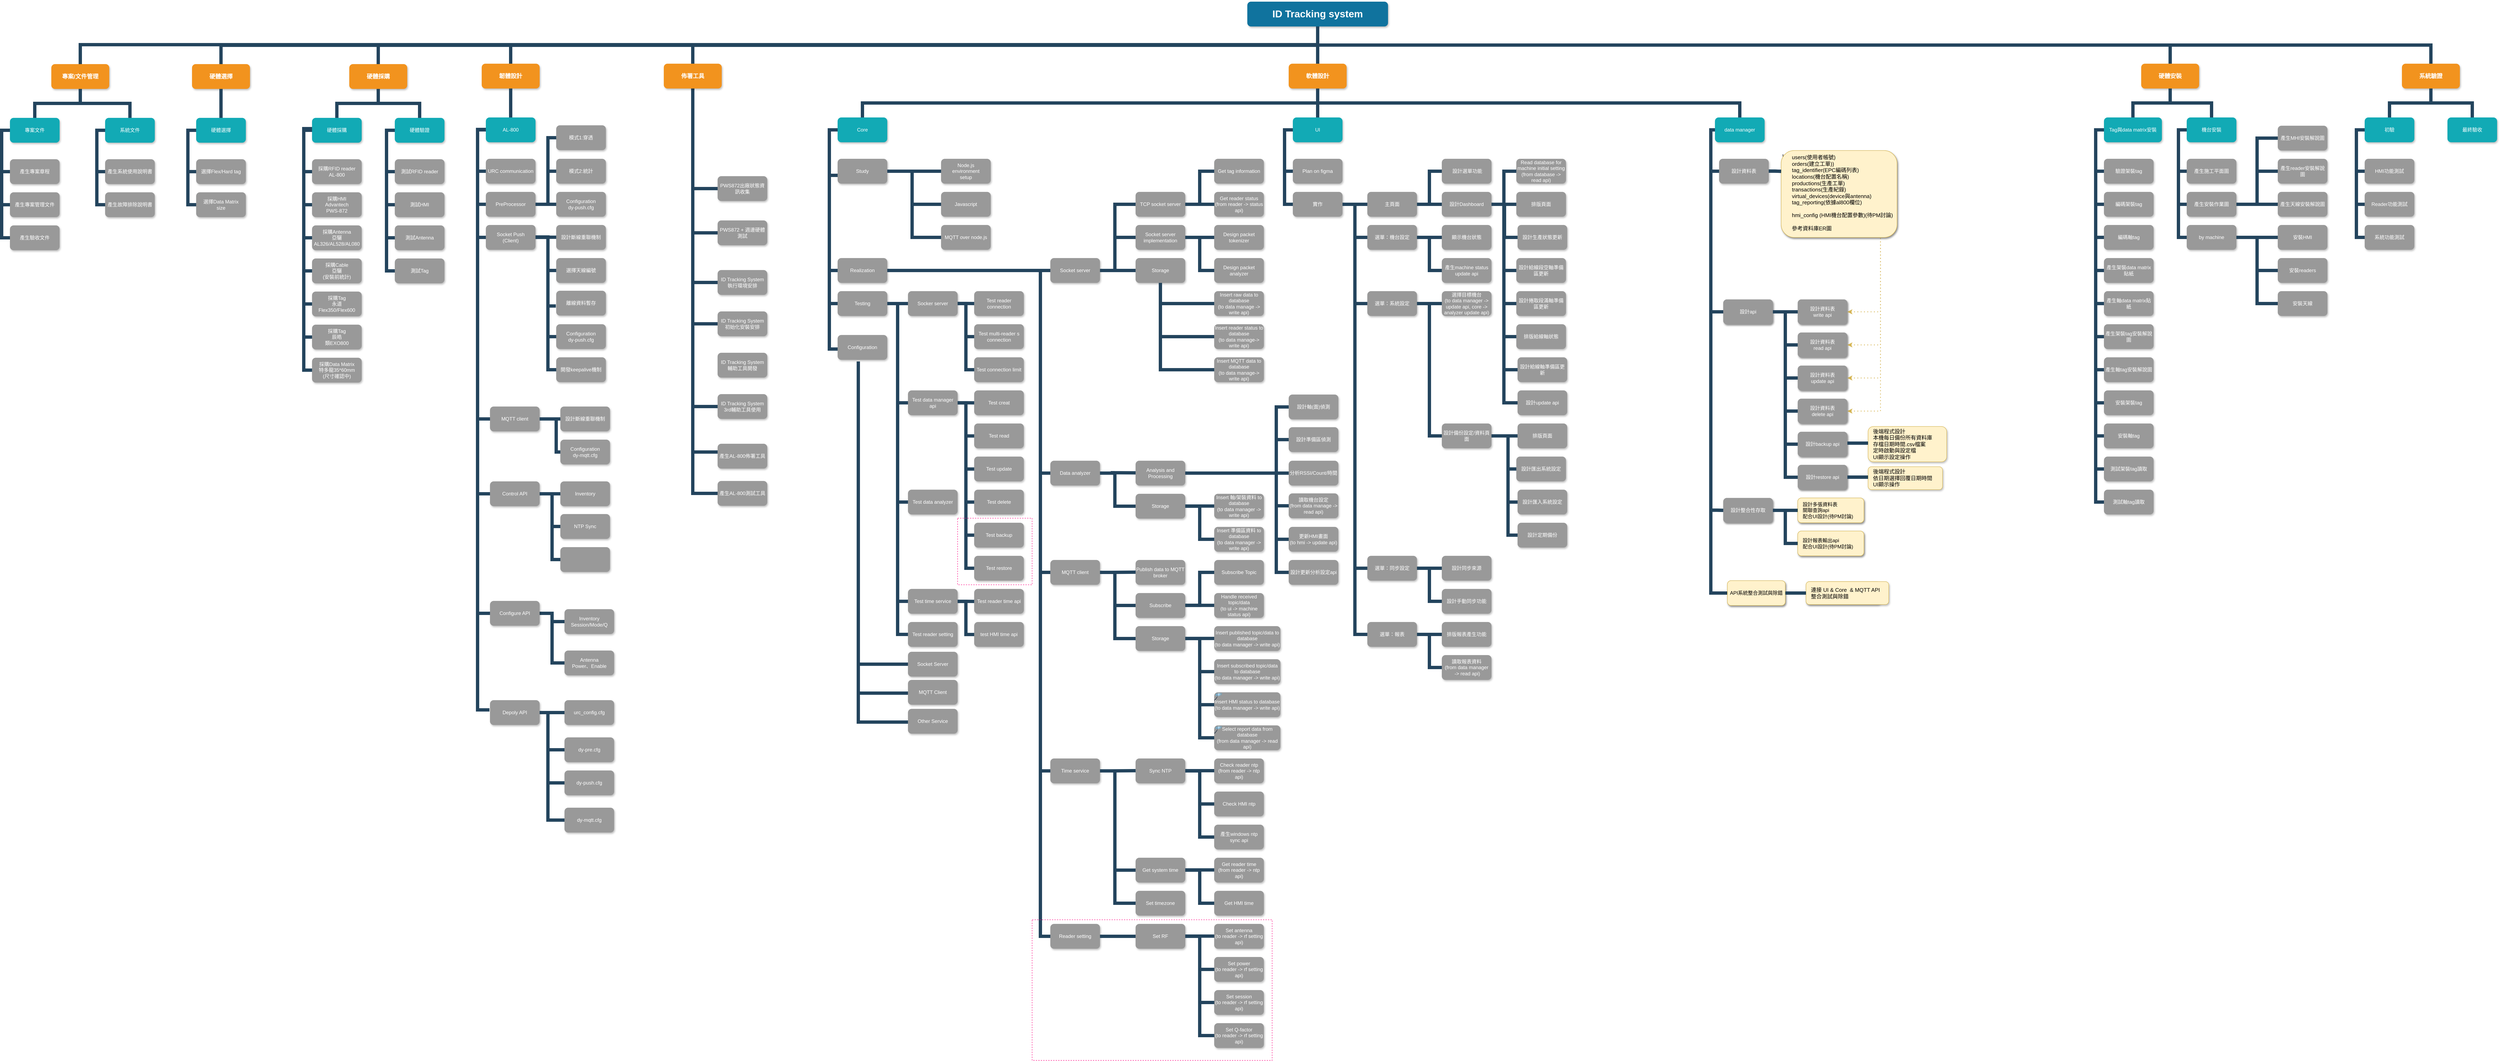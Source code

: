 <mxfile version="20.3.0" type="device"><diagram name="Page-1" id="64c3da0e-402f-94eb-ee01-a36477274f13"><mxGraphModel dx="1980" dy="489" grid="1" gridSize="10" guides="1" tooltips="1" connect="1" arrows="1" fold="1" page="1" pageScale="1" pageWidth="1169" pageHeight="826" background="none" math="0" shadow="0"><root><mxCell id="0"/><mxCell id="1" parent="0"/><mxCell id="2" value="ID Tracking system" style="whiteSpace=wrap;rounded=1;shadow=1;fillColor=#10739E;strokeColor=none;fontColor=#FFFFFF;fontStyle=1;fontSize=24" parent="1" vertex="1"><mxGeometry x="2170" y="20" width="340" height="60" as="geometry"/></mxCell><mxCell id="4" value="硬體採購" style="whiteSpace=wrap;rounded=1;fillColor=#F2931E;strokeColor=none;shadow=1;fontColor=#FFFFFF;fontStyle=1;fontSize=14" parent="1" vertex="1"><mxGeometry y="171.0" width="140" height="60" as="geometry"/></mxCell><mxCell id="5" value="系統驗證" style="whiteSpace=wrap;rounded=1;fillColor=#F2931E;strokeColor=none;shadow=1;fontColor=#FFFFFF;fontStyle=1;fontSize=14" parent="1" vertex="1"><mxGeometry x="4960" y="170.0" width="140" height="60" as="geometry"/></mxCell><mxCell id="7" value="軟體設計" style="whiteSpace=wrap;rounded=1;fillColor=#F2931E;strokeColor=none;shadow=1;fontColor=#FFFFFF;fontStyle=1;fontSize=14" parent="1" vertex="1"><mxGeometry x="2270" y="170.0" width="140" height="60" as="geometry"/></mxCell><mxCell id="8" value="硬體安裝" style="whiteSpace=wrap;rounded=1;fillColor=#F2931E;strokeColor=none;shadow=1;fontColor=#FFFFFF;fontStyle=1;fontSize=14" parent="1" vertex="1"><mxGeometry x="4330" y="170.0" width="140" height="60" as="geometry"/></mxCell><mxCell id="43" value="硬體採購" style="whiteSpace=wrap;rounded=1;fillColor=#12AAB5;strokeColor=none;shadow=1;fontColor=#FFFFFF;" parent="1" vertex="1"><mxGeometry x="-90.0" y="301.0" width="120" height="60" as="geometry"/></mxCell><mxCell id="44" value="硬體驗證" style="whiteSpace=wrap;rounded=1;fillColor=#12AAB5;strokeColor=none;shadow=1;fontColor=#FFFFFF;" parent="1" vertex="1"><mxGeometry x="110.0" y="301.0" width="120" height="60" as="geometry"/></mxCell><mxCell id="45" value="採購RFID reader&#10;AL-800" style="whiteSpace=wrap;rounded=1;fillColor=#999999;strokeColor=none;shadow=1;fontColor=#FFFFFF;fontStyle=0" parent="1" vertex="1"><mxGeometry x="-90.0" y="401.0" width="120" height="60" as="geometry"/></mxCell><mxCell id="46" value="採購HMI&#10;Advantech&#10;PWS-872" style="whiteSpace=wrap;rounded=1;fillColor=#999999;strokeColor=none;shadow=1;fontColor=#FFFFFF;fontStyle=0" parent="1" vertex="1"><mxGeometry x="-90.0" y="481.0" width="120" height="60" as="geometry"/></mxCell><mxCell id="47" value="採購Antenna&#10;亞驪&#10;AL326/AL528/AL080" style="whiteSpace=wrap;rounded=1;fillColor=#999999;strokeColor=none;shadow=1;fontColor=#FFFFFF;fontStyle=0" parent="1" vertex="1"><mxGeometry x="-90.0" y="561.0" width="120" height="60" as="geometry"/></mxCell><mxCell id="48" value="採購Cable&#10;亞驪&#10;(安裝前統計)" style="whiteSpace=wrap;rounded=1;fillColor=#999999;strokeColor=none;shadow=1;fontColor=#FFFFFF;fontStyle=0" parent="1" vertex="1"><mxGeometry x="-90" y="641.0" width="120" height="60" as="geometry"/></mxCell><mxCell id="49" value="採購Tag&#10;永道&#10;Flex350/Flex600" style="whiteSpace=wrap;rounded=1;fillColor=#999999;strokeColor=none;shadow=1;fontColor=#FFFFFF;fontStyle=0" parent="1" vertex="1"><mxGeometry x="-90.0" y="721.0" width="120" height="60" as="geometry"/></mxCell><mxCell id="50" value="測試RFID reader" style="whiteSpace=wrap;rounded=1;fillColor=#999999;strokeColor=none;shadow=1;fontColor=#FFFFFF;fontStyle=0" parent="1" vertex="1"><mxGeometry x="110.0" y="401.0" width="120" height="60" as="geometry"/></mxCell><mxCell id="51" value="測試HMI" style="whiteSpace=wrap;rounded=1;fillColor=#999999;strokeColor=none;shadow=1;fontColor=#FFFFFF;fontStyle=0" parent="1" vertex="1"><mxGeometry x="110.0" y="481.0" width="120" height="60" as="geometry"/></mxCell><mxCell id="52" value="測試Antenna" style="whiteSpace=wrap;rounded=1;fillColor=#999999;strokeColor=none;shadow=1;fontColor=#FFFFFF;fontStyle=0" parent="1" vertex="1"><mxGeometry x="110.0" y="561.0" width="120" height="60" as="geometry"/></mxCell><mxCell id="53" value="測試Tag" style="whiteSpace=wrap;rounded=1;fillColor=#999999;strokeColor=none;shadow=1;fontColor=#FFFFFF;fontStyle=0" parent="1" vertex="1"><mxGeometry x="110.0" y="641.0" width="120" height="60" as="geometry"/></mxCell><mxCell id="116" value="" style="edgeStyle=elbowEdgeStyle;elbow=vertical;rounded=0;fontColor=#000000;endArrow=none;endFill=0;strokeWidth=8;strokeColor=#23445D;" parent="1" source="4" target="43" edge="1"><mxGeometry width="100" height="100" relative="1" as="geometry"><mxPoint x="-290" y="241.0" as="sourcePoint"/><mxPoint x="-390" y="311" as="targetPoint"/></mxGeometry></mxCell><mxCell id="117" value="" style="edgeStyle=elbowEdgeStyle;elbow=vertical;rounded=0;fontColor=#000000;endArrow=none;endFill=0;strokeWidth=8;strokeColor=#23445D;" parent="1" source="4" target="44" edge="1"><mxGeometry width="100" height="100" relative="1" as="geometry"><mxPoint x="-290" y="241.0" as="sourcePoint"/><mxPoint x="-190" y="311" as="targetPoint"/></mxGeometry></mxCell><mxCell id="118" value="" style="edgeStyle=elbowEdgeStyle;elbow=horizontal;rounded=0;fontColor=#000000;endArrow=none;endFill=0;strokeWidth=8;strokeColor=#23445D;" parent="1" source="43" target="45" edge="1"><mxGeometry width="100" height="100" relative="1" as="geometry"><mxPoint x="-110" y="331.0" as="sourcePoint"/><mxPoint x="-100.0" y="431" as="targetPoint"/><Array as="points"><mxPoint x="-110" y="381"/></Array></mxGeometry></mxCell><mxCell id="119" value="" style="edgeStyle=elbowEdgeStyle;elbow=horizontal;rounded=0;fontColor=#000000;endArrow=none;endFill=0;strokeWidth=8;strokeColor=#23445D;" parent="1" source="43" target="46" edge="1"><mxGeometry width="100" height="100" relative="1" as="geometry"><mxPoint x="-100" y="331" as="sourcePoint"/><mxPoint x="-100.0" y="511" as="targetPoint"/><Array as="points"><mxPoint x="-110" y="421"/></Array></mxGeometry></mxCell><mxCell id="120" value="" style="edgeStyle=elbowEdgeStyle;elbow=horizontal;rounded=0;fontColor=#000000;endArrow=none;endFill=0;strokeWidth=8;strokeColor=#23445D;" parent="1" source="43" target="49" edge="1"><mxGeometry width="100" height="100" relative="1" as="geometry"><mxPoint x="-100" y="331" as="sourcePoint"/><mxPoint x="-100" y="751" as="targetPoint"/><Array as="points"><mxPoint x="-110" y="551"/></Array></mxGeometry></mxCell><mxCell id="121" value="" style="edgeStyle=elbowEdgeStyle;elbow=horizontal;rounded=0;fontColor=#000000;endArrow=none;endFill=0;strokeWidth=8;strokeColor=#23445D;" parent="1" source="43" target="48" edge="1"><mxGeometry width="100" height="100" relative="1" as="geometry"><mxPoint x="-100" y="331" as="sourcePoint"/><mxPoint x="-100" y="671" as="targetPoint"/><Array as="points"><mxPoint x="-110" y="501"/></Array></mxGeometry></mxCell><mxCell id="122" value="" style="edgeStyle=elbowEdgeStyle;elbow=horizontal;rounded=0;fontColor=#000000;endArrow=none;endFill=0;strokeWidth=8;strokeColor=#23445D;" parent="1" source="43" target="47" edge="1"><mxGeometry width="100" height="100" relative="1" as="geometry"><mxPoint x="-100" y="331" as="sourcePoint"/><mxPoint x="-100.0" y="591" as="targetPoint"/><Array as="points"><mxPoint x="-110" y="471"/></Array></mxGeometry></mxCell><mxCell id="123" value="" style="edgeStyle=elbowEdgeStyle;elbow=horizontal;rounded=0;fontColor=#000000;endArrow=none;endFill=0;strokeWidth=8;strokeColor=#23445D;" parent="1" source="44" target="50" edge="1"><mxGeometry width="100" height="100" relative="1" as="geometry"><mxPoint x="80" y="331.0" as="sourcePoint"/><mxPoint x="90.0" y="431" as="targetPoint"/><Array as="points"><mxPoint x="90" y="381"/></Array></mxGeometry></mxCell><mxCell id="124" value="" style="edgeStyle=elbowEdgeStyle;elbow=horizontal;rounded=0;fontColor=#000000;endArrow=none;endFill=0;strokeWidth=8;strokeColor=#23445D;" parent="1" source="44" target="51" edge="1"><mxGeometry width="100" height="100" relative="1" as="geometry"><mxPoint x="90" y="331" as="sourcePoint"/><mxPoint x="90.0" y="511" as="targetPoint"/><Array as="points"><mxPoint x="90" y="421"/></Array></mxGeometry></mxCell><mxCell id="126" value="" style="edgeStyle=elbowEdgeStyle;elbow=horizontal;rounded=0;fontColor=#000000;endArrow=none;endFill=0;strokeWidth=8;strokeColor=#23445D;" parent="1" source="44" target="53" edge="1"><mxGeometry width="100" height="100" relative="1" as="geometry"><mxPoint x="90" y="331" as="sourcePoint"/><mxPoint x="90" y="671" as="targetPoint"/><Array as="points"><mxPoint x="90" y="501"/></Array></mxGeometry></mxCell><mxCell id="127" value="" style="edgeStyle=elbowEdgeStyle;elbow=horizontal;rounded=0;fontColor=#000000;endArrow=none;endFill=0;strokeWidth=8;strokeColor=#23445D;" parent="1" source="44" target="52" edge="1"><mxGeometry width="100" height="100" relative="1" as="geometry"><mxPoint x="90" y="331" as="sourcePoint"/><mxPoint x="90.0" y="591" as="targetPoint"/><Array as="points"><mxPoint x="90" y="471"/></Array></mxGeometry></mxCell><mxCell id="177" value="Tag與data matrix安裝" style="whiteSpace=wrap;rounded=1;fillColor=#12AAB5;strokeColor=none;shadow=1;fontColor=#FFFFFF;" parent="1" vertex="1"><mxGeometry x="4240" y="300" width="140" height="60" as="geometry"/></mxCell><mxCell id="178" value="機台安裝" style="whiteSpace=wrap;rounded=1;fillColor=#12AAB5;strokeColor=none;shadow=1;fontColor=#FFFFFF;" parent="1" vertex="1"><mxGeometry x="4440" y="300.0" width="120" height="60" as="geometry"/></mxCell><mxCell id="179" value="驗證架裝tag" style="whiteSpace=wrap;rounded=1;fillColor=#999999;strokeColor=none;shadow=1;fontColor=#FFFFFF;fontStyle=0" parent="1" vertex="1"><mxGeometry x="4240" y="400.0" width="120" height="60" as="geometry"/></mxCell><mxCell id="180" value="編碼架裝tag" style="whiteSpace=wrap;rounded=1;fillColor=#999999;strokeColor=none;shadow=1;fontColor=#FFFFFF;fontStyle=0" parent="1" vertex="1"><mxGeometry x="4240" y="480.0" width="120" height="60" as="geometry"/></mxCell><mxCell id="181" value="編碼軸tag" style="whiteSpace=wrap;rounded=1;fillColor=#999999;strokeColor=none;shadow=1;fontColor=#FFFFFF;fontStyle=0" parent="1" vertex="1"><mxGeometry x="4240" y="560.0" width="120" height="60" as="geometry"/></mxCell><mxCell id="182" value="產生架裝data matrix貼紙" style="whiteSpace=wrap;rounded=1;fillColor=#999999;strokeColor=none;shadow=1;fontColor=#FFFFFF;fontStyle=0" parent="1" vertex="1"><mxGeometry x="4240" y="640.0" width="120" height="60" as="geometry"/></mxCell><mxCell id="183" value="產生軸data matrix貼紙" style="whiteSpace=wrap;rounded=1;fillColor=#999999;strokeColor=none;shadow=1;fontColor=#FFFFFF;fontStyle=0" parent="1" vertex="1"><mxGeometry x="4240" y="720.0" width="120" height="60" as="geometry"/></mxCell><mxCell id="184" value="by machine" style="whiteSpace=wrap;rounded=1;fillColor=#999999;strokeColor=none;shadow=1;fontColor=#FFFFFF;fontStyle=0" parent="1" vertex="1"><mxGeometry x="4440.0" y="560.0" width="120" height="60" as="geometry"/></mxCell><mxCell id="185" value="安裝HMI" style="whiteSpace=wrap;rounded=1;fillColor=#999999;strokeColor=none;shadow=1;fontColor=#FFFFFF;fontStyle=0" parent="1" vertex="1"><mxGeometry x="4660" y="560.0" width="120" height="60" as="geometry"/></mxCell><mxCell id="189" value="" style="edgeStyle=elbowEdgeStyle;elbow=horizontal;rounded=0;fontColor=#000000;endArrow=none;endFill=0;strokeWidth=8;strokeColor=#23445D;" parent="1" source="177" target="179" edge="1"><mxGeometry width="100" height="100" relative="1" as="geometry"><mxPoint x="4220" y="330.0" as="sourcePoint"/><mxPoint x="4230" y="430.0" as="targetPoint"/><Array as="points"><mxPoint x="4220" y="380.0"/></Array></mxGeometry></mxCell><mxCell id="190" value="" style="edgeStyle=elbowEdgeStyle;elbow=horizontal;rounded=0;fontColor=#000000;endArrow=none;endFill=0;strokeWidth=8;strokeColor=#23445D;" parent="1" source="177" target="180" edge="1"><mxGeometry width="100" height="100" relative="1" as="geometry"><mxPoint x="4230" y="330.0" as="sourcePoint"/><mxPoint x="4230" y="510.0" as="targetPoint"/><Array as="points"><mxPoint x="4220" y="420.0"/></Array></mxGeometry></mxCell><mxCell id="191" value="" style="edgeStyle=elbowEdgeStyle;elbow=horizontal;rounded=0;fontColor=#000000;endArrow=none;endFill=0;strokeWidth=8;strokeColor=#23445D;" parent="1" source="177" target="183" edge="1"><mxGeometry width="100" height="100" relative="1" as="geometry"><mxPoint x="4230" y="330.0" as="sourcePoint"/><mxPoint x="4230" y="750.0" as="targetPoint"/><Array as="points"><mxPoint x="4220" y="550.0"/></Array></mxGeometry></mxCell><mxCell id="192" value="" style="edgeStyle=elbowEdgeStyle;elbow=horizontal;rounded=0;fontColor=#000000;endArrow=none;endFill=0;strokeWidth=8;strokeColor=#23445D;" parent="1" source="177" target="182" edge="1"><mxGeometry width="100" height="100" relative="1" as="geometry"><mxPoint x="4230" y="330.0" as="sourcePoint"/><mxPoint x="4230" y="670.0" as="targetPoint"/><Array as="points"><mxPoint x="4220" y="500.0"/></Array></mxGeometry></mxCell><mxCell id="193" value="" style="edgeStyle=elbowEdgeStyle;elbow=horizontal;rounded=0;fontColor=#000000;endArrow=none;endFill=0;strokeWidth=8;strokeColor=#23445D;" parent="1" source="177" target="181" edge="1"><mxGeometry width="100" height="100" relative="1" as="geometry"><mxPoint x="4230" y="330.0" as="sourcePoint"/><mxPoint x="4230" y="590.0" as="targetPoint"/><Array as="points"><mxPoint x="4220" y="470.0"/></Array></mxGeometry></mxCell><mxCell id="194" value="" style="edgeStyle=elbowEdgeStyle;elbow=horizontal;rounded=0;fontColor=#000000;endArrow=none;endFill=0;strokeWidth=8;strokeColor=#23445D;" parent="1" source="178" target="184" edge="1"><mxGeometry width="100" height="100" relative="1" as="geometry"><mxPoint x="4410" y="330.0" as="sourcePoint"/><mxPoint x="4420" y="430.0" as="targetPoint"/><Array as="points"><mxPoint x="4420" y="380.0"/></Array></mxGeometry></mxCell><mxCell id="195" value="" style="edgeStyle=elbowEdgeStyle;elbow=horizontal;rounded=0;fontColor=#000000;endArrow=none;endFill=0;strokeWidth=8;strokeColor=#23445D;exitX=1;exitY=0.5;exitDx=0;exitDy=0;" parent="1" source="184" target="185" edge="1"><mxGeometry width="100" height="100" relative="1" as="geometry"><mxPoint x="4410" y="490.0" as="sourcePoint"/><mxPoint x="4410" y="670.0" as="targetPoint"/><Array as="points"><mxPoint x="4600" y="590"/></Array></mxGeometry></mxCell><mxCell id="199" value="初驗" style="whiteSpace=wrap;rounded=1;fillColor=#12AAB5;strokeColor=none;shadow=1;fontColor=#FFFFFF;" parent="1" vertex="1"><mxGeometry x="4870" y="300.0" width="120" height="60" as="geometry"/></mxCell><mxCell id="200" value="最終驗收" style="whiteSpace=wrap;rounded=1;fillColor=#12AAB5;strokeColor=none;shadow=1;fontColor=#FFFFFF;" parent="1" vertex="1"><mxGeometry x="5070" y="300.0" width="120" height="60" as="geometry"/></mxCell><mxCell id="201" value="HMI功能測試" style="whiteSpace=wrap;rounded=1;fillColor=#999999;strokeColor=none;shadow=1;fontColor=#FFFFFF;fontStyle=0" parent="1" vertex="1"><mxGeometry x="4870" y="400.0" width="120" height="60" as="geometry"/></mxCell><mxCell id="202" value="Reader功能測試" style="whiteSpace=wrap;rounded=1;fillColor=#999999;strokeColor=none;shadow=1;fontColor=#FFFFFF;fontStyle=0" parent="1" vertex="1"><mxGeometry x="4870" y="480.0" width="120" height="60" as="geometry"/></mxCell><mxCell id="203" value="系統功能測試" style="whiteSpace=wrap;rounded=1;fillColor=#999999;strokeColor=none;shadow=1;fontColor=#FFFFFF;fontStyle=0" parent="1" vertex="1"><mxGeometry x="4870" y="560.0" width="120" height="60" as="geometry"/></mxCell><mxCell id="211" value="" style="edgeStyle=elbowEdgeStyle;elbow=horizontal;rounded=0;fontColor=#000000;endArrow=none;endFill=0;strokeWidth=8;strokeColor=#23445D;" parent="1" source="199" target="201" edge="1"><mxGeometry width="100" height="100" relative="1" as="geometry"><mxPoint x="4850" y="330.0" as="sourcePoint"/><mxPoint x="4860" y="430.0" as="targetPoint"/><Array as="points"><mxPoint x="4850" y="380.0"/></Array></mxGeometry></mxCell><mxCell id="212" value="" style="edgeStyle=elbowEdgeStyle;elbow=horizontal;rounded=0;fontColor=#000000;endArrow=none;endFill=0;strokeWidth=8;strokeColor=#23445D;" parent="1" source="199" target="202" edge="1"><mxGeometry width="100" height="100" relative="1" as="geometry"><mxPoint x="4860" y="330.0" as="sourcePoint"/><mxPoint x="4860" y="510.0" as="targetPoint"/><Array as="points"><mxPoint x="4850" y="420.0"/></Array></mxGeometry></mxCell><mxCell id="215" value="" style="edgeStyle=elbowEdgeStyle;elbow=horizontal;rounded=0;fontColor=#000000;endArrow=none;endFill=0;strokeWidth=8;strokeColor=#23445D;" parent="1" source="199" target="203" edge="1"><mxGeometry width="100" height="100" relative="1" as="geometry"><mxPoint x="4860" y="330.0" as="sourcePoint"/><mxPoint x="4860" y="590.0" as="targetPoint"/><Array as="points"><mxPoint x="4850" y="470.0"/></Array></mxGeometry></mxCell><mxCell id="223" value="" style="edgeStyle=elbowEdgeStyle;elbow=vertical;rounded=0;fontColor=#000000;endArrow=none;endFill=0;strokeWidth=8;strokeColor=#23445D;" parent="1" source="7" edge="1"><mxGeometry width="100" height="100" relative="1" as="geometry"><mxPoint x="1340" y="300" as="sourcePoint"/><mxPoint x="1240" y="300.0" as="targetPoint"/></mxGeometry></mxCell><mxCell id="224" value="" style="edgeStyle=elbowEdgeStyle;elbow=vertical;rounded=0;fontColor=#000000;endArrow=none;endFill=0;strokeWidth=8;strokeColor=#23445D;" parent="1" source="7" edge="1"><mxGeometry width="100" height="100" relative="1" as="geometry"><mxPoint x="1430" y="290" as="sourcePoint"/><mxPoint x="2340" y="300.0" as="targetPoint"/></mxGeometry></mxCell><mxCell id="225" value="" style="edgeStyle=elbowEdgeStyle;elbow=vertical;rounded=0;fontColor=#000000;endArrow=none;endFill=0;strokeWidth=8;strokeColor=#23445D;" parent="1" target="177" edge="1"><mxGeometry width="100" height="100" relative="1" as="geometry"><mxPoint x="4400" y="230" as="sourcePoint"/><mxPoint x="4340" y="190" as="targetPoint"/></mxGeometry></mxCell><mxCell id="226" value="" style="edgeStyle=elbowEdgeStyle;elbow=vertical;rounded=0;fontColor=#000000;endArrow=none;endFill=0;strokeWidth=8;strokeColor=#23445D;" parent="1" source="8" target="178" edge="1"><mxGeometry width="100" height="100" relative="1" as="geometry"><mxPoint x="4470" y="290" as="sourcePoint"/><mxPoint x="4570" y="190" as="targetPoint"/></mxGeometry></mxCell><mxCell id="227" value="" style="edgeStyle=elbowEdgeStyle;elbow=vertical;rounded=0;fontColor=#000000;endArrow=none;endFill=0;strokeWidth=8;strokeColor=#23445D;" parent="1" source="5" target="199" edge="1"><mxGeometry width="100" height="100" relative="1" as="geometry"><mxPoint x="4850" y="290" as="sourcePoint"/><mxPoint x="4950" y="190" as="targetPoint"/></mxGeometry></mxCell><mxCell id="228" value="" style="edgeStyle=elbowEdgeStyle;elbow=vertical;rounded=0;fontColor=#000000;endArrow=none;endFill=0;strokeWidth=8;strokeColor=#23445D;" parent="1" source="5" target="200" edge="1"><mxGeometry width="100" height="100" relative="1" as="geometry"><mxPoint x="5110" y="290" as="sourcePoint"/><mxPoint x="5210" y="190" as="targetPoint"/></mxGeometry></mxCell><mxCell id="229" value="" style="edgeStyle=elbowEdgeStyle;elbow=vertical;rounded=0;fontColor=#000000;endArrow=none;endFill=0;strokeWidth=8;strokeColor=#23445D;entryX=0.5;entryY=0;entryDx=0;entryDy=0;" parent="1" source="2" target="4" edge="1"><mxGeometry width="100" height="100" relative="1" as="geometry"><mxPoint x="540" y="140" as="sourcePoint"/><mxPoint x="230" y="170.0" as="targetPoint"/></mxGeometry></mxCell><mxCell id="231" value="" style="edgeStyle=elbowEdgeStyle;elbow=vertical;rounded=0;fontColor=#000000;endArrow=none;endFill=0;strokeWidth=8;strokeColor=#23445D;entryX=0.5;entryY=0;entryDx=0;entryDy=0;" parent="1" source="2" target="4-kL-flBQEbZm54Sy3d4-326" edge="1"><mxGeometry width="100" height="100" relative="1" as="geometry"><mxPoint x="560" y="160" as="sourcePoint"/><mxPoint x="680" y="171.0" as="targetPoint"/></mxGeometry></mxCell><mxCell id="232" value="" style="edgeStyle=elbowEdgeStyle;elbow=vertical;rounded=0;fontColor=#000000;endArrow=none;endFill=0;strokeWidth=8;strokeColor=#23445D;" parent="1" source="2" target="7" edge="1"><mxGeometry width="100" height="100" relative="1" as="geometry"><mxPoint x="570" y="170" as="sourcePoint"/><mxPoint x="670" y="70" as="targetPoint"/></mxGeometry></mxCell><mxCell id="233" value="" style="edgeStyle=elbowEdgeStyle;elbow=vertical;rounded=0;fontColor=#000000;endArrow=none;endFill=0;strokeWidth=8;strokeColor=#23445D;" parent="1" source="2" target="8" edge="1"><mxGeometry width="100" height="100" relative="1" as="geometry"><mxPoint x="580" y="180" as="sourcePoint"/><mxPoint x="680" y="80" as="targetPoint"/></mxGeometry></mxCell><mxCell id="234" value="" style="edgeStyle=elbowEdgeStyle;elbow=vertical;rounded=0;fontColor=#000000;endArrow=none;endFill=0;strokeWidth=8;strokeColor=#23445D;" parent="1" source="2" target="5" edge="1"><mxGeometry width="100" height="100" relative="1" as="geometry"><mxPoint x="590" y="190" as="sourcePoint"/><mxPoint x="690" y="90" as="targetPoint"/></mxGeometry></mxCell><mxCell id="myqi20wE7shxtgtQEC9K-235" value="採購Tag&#10;辰皓&#10;類EXO800" style="whiteSpace=wrap;rounded=1;fillColor=#999999;strokeColor=none;shadow=1;fontColor=#FFFFFF;fontStyle=0" parent="1" vertex="1"><mxGeometry x="-90.0" y="801.0" width="120" height="60" as="geometry"/></mxCell><mxCell id="myqi20wE7shxtgtQEC9K-236" value="" style="edgeStyle=elbowEdgeStyle;elbow=horizontal;rounded=0;fontColor=#000000;endArrow=none;endFill=0;strokeWidth=8;strokeColor=#23445D;entryX=0;entryY=0.5;entryDx=0;entryDy=0;" parent="1" target="myqi20wE7shxtgtQEC9K-235" edge="1"><mxGeometry width="100" height="100" relative="1" as="geometry"><mxPoint x="-90" y="331" as="sourcePoint"/><mxPoint x="-90" y="751" as="targetPoint"/><Array as="points"><mxPoint x="-110" y="551"/></Array></mxGeometry></mxCell><mxCell id="myqi20wE7shxtgtQEC9K-237" value="採購Data Matrix&#10;特多龍35*60mm&#10;(尺寸確認中)" style="whiteSpace=wrap;rounded=1;fillColor=#999999;strokeColor=none;shadow=1;fontColor=#FFFFFF;fontStyle=0" parent="1" vertex="1"><mxGeometry x="-90.0" y="881.0" width="120" height="60" as="geometry"/></mxCell><mxCell id="myqi20wE7shxtgtQEC9K-238" value="" style="edgeStyle=elbowEdgeStyle;elbow=horizontal;rounded=0;fontColor=#000000;endArrow=none;endFill=0;strokeWidth=8;strokeColor=#23445D;entryX=0;entryY=0.5;entryDx=0;entryDy=0;" parent="1" target="myqi20wE7shxtgtQEC9K-237" edge="1"><mxGeometry width="100" height="100" relative="1" as="geometry"><mxPoint x="-90" y="327" as="sourcePoint"/><mxPoint x="-90" y="827" as="targetPoint"/><Array as="points"><mxPoint x="-110" y="547"/></Array></mxGeometry></mxCell><mxCell id="myqi20wE7shxtgtQEC9K-239" value="硬體選擇" style="whiteSpace=wrap;rounded=1;fillColor=#F2931E;strokeColor=none;shadow=1;fontColor=#FFFFFF;fontStyle=1;fontSize=14" parent="1" vertex="1"><mxGeometry x="-380" y="171.0" width="140" height="60" as="geometry"/></mxCell><mxCell id="myqi20wE7shxtgtQEC9K-240" value="硬體選擇" style="whiteSpace=wrap;rounded=1;fillColor=#12AAB5;strokeColor=none;shadow=1;fontColor=#FFFFFF;" parent="1" vertex="1"><mxGeometry x="-370.0" y="301.0" width="120" height="60" as="geometry"/></mxCell><mxCell id="myqi20wE7shxtgtQEC9K-241" value="選擇Flex/Hard tag" style="whiteSpace=wrap;rounded=1;fillColor=#999999;strokeColor=none;shadow=1;fontColor=#FFFFFF;fontStyle=0" parent="1" vertex="1"><mxGeometry x="-370.0" y="401.0" width="120" height="60" as="geometry"/></mxCell><mxCell id="myqi20wE7shxtgtQEC9K-242" value="選擇Data Matrix&#10;size" style="whiteSpace=wrap;rounded=1;fillColor=#999999;strokeColor=none;shadow=1;fontColor=#FFFFFF;fontStyle=0" parent="1" vertex="1"><mxGeometry x="-370.0" y="481.0" width="120" height="60" as="geometry"/></mxCell><mxCell id="myqi20wE7shxtgtQEC9K-246" value="" style="edgeStyle=elbowEdgeStyle;elbow=horizontal;rounded=0;fontColor=#000000;endArrow=none;endFill=0;strokeWidth=8;strokeColor=#23445D;" parent="1" source="myqi20wE7shxtgtQEC9K-240" target="myqi20wE7shxtgtQEC9K-241" edge="1"><mxGeometry width="100" height="100" relative="1" as="geometry"><mxPoint x="-390" y="331.0" as="sourcePoint"/><mxPoint x="-380.0" y="431" as="targetPoint"/><Array as="points"><mxPoint x="-390" y="381"/></Array></mxGeometry></mxCell><mxCell id="myqi20wE7shxtgtQEC9K-247" value="" style="edgeStyle=elbowEdgeStyle;elbow=horizontal;rounded=0;fontColor=#000000;endArrow=none;endFill=0;strokeWidth=8;strokeColor=#23445D;" parent="1" source="myqi20wE7shxtgtQEC9K-240" target="myqi20wE7shxtgtQEC9K-242" edge="1"><mxGeometry width="100" height="100" relative="1" as="geometry"><mxPoint x="-380" y="331" as="sourcePoint"/><mxPoint x="-380.0" y="511" as="targetPoint"/><Array as="points"><mxPoint x="-390" y="421"/></Array></mxGeometry></mxCell><mxCell id="myqi20wE7shxtgtQEC9K-255" value="" style="edgeStyle=elbowEdgeStyle;elbow=vertical;rounded=0;fontColor=#000000;endArrow=none;endFill=0;strokeWidth=8;strokeColor=#23445D;exitX=0.5;exitY=1;exitDx=0;exitDy=0;entryX=0.5;entryY=0;entryDx=0;entryDy=0;" parent="1" source="myqi20wE7shxtgtQEC9K-239" target="myqi20wE7shxtgtQEC9K-240" edge="1"><mxGeometry width="100" height="100" relative="1" as="geometry"><mxPoint x="-320" y="231" as="sourcePoint"/><mxPoint x="-420" y="301" as="targetPoint"/></mxGeometry></mxCell><mxCell id="myqi20wE7shxtgtQEC9K-256" value="" style="edgeStyle=elbowEdgeStyle;elbow=vertical;rounded=0;fontColor=#000000;endArrow=none;endFill=0;strokeWidth=8;strokeColor=#23445D;entryX=0.5;entryY=0;entryDx=0;entryDy=0;exitX=0.5;exitY=1;exitDx=0;exitDy=0;" parent="1" source="2" target="myqi20wE7shxtgtQEC9K-239" edge="1"><mxGeometry width="100" height="100" relative="1" as="geometry"><mxPoint x="970" y="110" as="sourcePoint"/><mxPoint x="230" y="170" as="targetPoint"/></mxGeometry></mxCell><mxCell id="14J2bq57vGtZK2Nbp2-c-341" value="" style="edgeStyle=elbowEdgeStyle;elbow=vertical;rounded=0;fontColor=#000000;endArrow=none;endFill=0;strokeWidth=8;strokeColor=#23445D;entryX=0.5;entryY=0;entryDx=0;entryDy=0;" parent="1" source="7" target="4-kL-flBQEbZm54Sy3d4-263" edge="1"><mxGeometry width="100" height="100" relative="1" as="geometry"><mxPoint x="1350" y="240" as="sourcePoint"/><mxPoint x="3070" y="300.0" as="targetPoint"/></mxGeometry></mxCell><mxCell id="14J2bq57vGtZK2Nbp2-c-374" value="產生架裝tag安裝解說圖" style="whiteSpace=wrap;rounded=1;fillColor=#999999;strokeColor=none;shadow=1;fontColor=#FFFFFF;fontStyle=0" parent="1" vertex="1"><mxGeometry x="4240" y="800.0" width="120" height="60" as="geometry"/></mxCell><mxCell id="14J2bq57vGtZK2Nbp2-c-375" value="產生軸tag安裝解說圖" style="whiteSpace=wrap;rounded=1;fillColor=#999999;strokeColor=none;shadow=1;fontColor=#FFFFFF;fontStyle=0" parent="1" vertex="1"><mxGeometry x="4240" y="880.0" width="120" height="60" as="geometry"/></mxCell><mxCell id="14J2bq57vGtZK2Nbp2-c-376" value="" style="edgeStyle=elbowEdgeStyle;elbow=horizontal;rounded=0;fontColor=#000000;endArrow=none;endFill=0;strokeWidth=8;strokeColor=#23445D;" parent="1" source="177" target="14J2bq57vGtZK2Nbp2-c-374" edge="1"><mxGeometry width="100" height="100" relative="1" as="geometry"><mxPoint x="4250" y="340" as="sourcePoint"/><mxPoint x="4250" y="760" as="targetPoint"/><Array as="points"><mxPoint x="4220" y="590"/></Array></mxGeometry></mxCell><mxCell id="14J2bq57vGtZK2Nbp2-c-377" value="" style="edgeStyle=elbowEdgeStyle;elbow=horizontal;rounded=0;fontColor=#000000;endArrow=none;endFill=0;strokeWidth=8;strokeColor=#23445D;" parent="1" source="177" target="14J2bq57vGtZK2Nbp2-c-375" edge="1"><mxGeometry width="100" height="100" relative="1" as="geometry"><mxPoint x="4250" y="340" as="sourcePoint"/><mxPoint x="4250" y="840" as="targetPoint"/><Array as="points"><mxPoint x="4220" y="630"/></Array></mxGeometry></mxCell><mxCell id="14J2bq57vGtZK2Nbp2-c-379" value="安裝readers" style="whiteSpace=wrap;rounded=1;fillColor=#999999;strokeColor=none;shadow=1;fontColor=#FFFFFF;fontStyle=0" parent="1" vertex="1"><mxGeometry x="4660" y="640.0" width="120" height="60" as="geometry"/></mxCell><mxCell id="14J2bq57vGtZK2Nbp2-c-380" value="產生施工平面圖" style="whiteSpace=wrap;rounded=1;fillColor=#999999;strokeColor=none;shadow=1;fontColor=#FFFFFF;fontStyle=0" parent="1" vertex="1"><mxGeometry x="4440.0" y="400.0" width="120" height="60" as="geometry"/></mxCell><mxCell id="14J2bq57vGtZK2Nbp2-c-381" value="" style="edgeStyle=elbowEdgeStyle;elbow=horizontal;rounded=0;fontColor=#000000;endArrow=none;endFill=0;strokeWidth=8;strokeColor=#23445D;" parent="1" source="178" target="14J2bq57vGtZK2Nbp2-c-380" edge="1"><mxGeometry width="100" height="100" relative="1" as="geometry"><mxPoint x="4450" y="340" as="sourcePoint"/><mxPoint x="4450" y="520" as="targetPoint"/><Array as="points"><mxPoint x="4420" y="390"/></Array></mxGeometry></mxCell><mxCell id="14J2bq57vGtZK2Nbp2-c-382" value="產生安裝作業圖" style="whiteSpace=wrap;rounded=1;fillColor=#999999;strokeColor=none;shadow=1;fontColor=#FFFFFF;fontStyle=0" parent="1" vertex="1"><mxGeometry x="4440.0" y="480.0" width="120" height="60" as="geometry"/></mxCell><mxCell id="14J2bq57vGtZK2Nbp2-c-383" value="" style="edgeStyle=elbowEdgeStyle;elbow=horizontal;rounded=0;fontColor=#000000;endArrow=none;endFill=0;strokeWidth=8;strokeColor=#23445D;" parent="1" source="178" target="14J2bq57vGtZK2Nbp2-c-382" edge="1"><mxGeometry width="100" height="100" relative="1" as="geometry"><mxPoint x="4450" y="340" as="sourcePoint"/><mxPoint x="4450" y="440" as="targetPoint"/><Array as="points"><mxPoint x="4420" y="420"/></Array></mxGeometry></mxCell><mxCell id="14J2bq57vGtZK2Nbp2-c-384" value="" style="edgeStyle=elbowEdgeStyle;elbow=horizontal;rounded=0;fontColor=#000000;endArrow=none;endFill=0;strokeWidth=8;strokeColor=#23445D;exitX=1;exitY=0.5;exitDx=0;exitDy=0;" parent="1" source="184" target="14J2bq57vGtZK2Nbp2-c-379" edge="1"><mxGeometry width="100" height="100" relative="1" as="geometry"><mxPoint x="4570" y="600" as="sourcePoint"/><mxPoint x="4670" y="600" as="targetPoint"/><Array as="points"><mxPoint x="4610" y="600"/></Array></mxGeometry></mxCell><mxCell id="14J2bq57vGtZK2Nbp2-c-386" value="安裝天線" style="whiteSpace=wrap;rounded=1;fillColor=#999999;strokeColor=none;shadow=1;fontColor=#FFFFFF;fontStyle=0" parent="1" vertex="1"><mxGeometry x="4660" y="720.0" width="120" height="60" as="geometry"/></mxCell><mxCell id="14J2bq57vGtZK2Nbp2-c-387" value="" style="edgeStyle=elbowEdgeStyle;elbow=horizontal;rounded=0;fontColor=#000000;endArrow=none;endFill=0;strokeWidth=8;strokeColor=#23445D;exitX=1;exitY=0.5;exitDx=0;exitDy=0;entryX=0;entryY=0.5;entryDx=0;entryDy=0;" parent="1" source="184" target="14J2bq57vGtZK2Nbp2-c-386" edge="1"><mxGeometry width="100" height="100" relative="1" as="geometry"><mxPoint x="4570" y="600" as="sourcePoint"/><mxPoint x="4670" y="680" as="targetPoint"/><Array as="points"><mxPoint x="4610" y="680"/></Array></mxGeometry></mxCell><mxCell id="14J2bq57vGtZK2Nbp2-c-388" value="產生MHI安裝解說圖" style="whiteSpace=wrap;rounded=1;fillColor=#999999;strokeColor=none;shadow=1;fontColor=#FFFFFF;fontStyle=0" parent="1" vertex="1"><mxGeometry x="4660" y="320.0" width="120" height="60" as="geometry"/></mxCell><mxCell id="14J2bq57vGtZK2Nbp2-c-389" value="" style="edgeStyle=elbowEdgeStyle;elbow=horizontal;rounded=0;fontColor=#000000;endArrow=none;endFill=0;strokeWidth=8;strokeColor=#23445D;exitX=1;exitY=0.5;exitDx=0;exitDy=0;" parent="1" source="14J2bq57vGtZK2Nbp2-c-382" target="14J2bq57vGtZK2Nbp2-c-388" edge="1"><mxGeometry width="100" height="100" relative="1" as="geometry"><mxPoint x="4560" y="350" as="sourcePoint"/><mxPoint x="4410" y="430.0" as="targetPoint"/><Array as="points"><mxPoint x="4610" y="420"/></Array></mxGeometry></mxCell><mxCell id="14J2bq57vGtZK2Nbp2-c-390" value="產生reader安裝解說圖" style="whiteSpace=wrap;rounded=1;fillColor=#999999;strokeColor=none;shadow=1;fontColor=#FFFFFF;fontStyle=0" parent="1" vertex="1"><mxGeometry x="4660" y="400.0" width="120" height="60" as="geometry"/></mxCell><mxCell id="14J2bq57vGtZK2Nbp2-c-391" value="" style="edgeStyle=elbowEdgeStyle;elbow=horizontal;rounded=0;fontColor=#000000;endArrow=none;endFill=0;strokeWidth=8;strokeColor=#23445D;exitX=1;exitY=0.5;exitDx=0;exitDy=0;" parent="1" source="14J2bq57vGtZK2Nbp2-c-382" target="14J2bq57vGtZK2Nbp2-c-390" edge="1"><mxGeometry width="100" height="100" relative="1" as="geometry"><mxPoint x="4560" y="350" as="sourcePoint"/><mxPoint x="4670" y="360" as="targetPoint"/><Array as="points"><mxPoint x="4610" y="500"/></Array></mxGeometry></mxCell><mxCell id="14J2bq57vGtZK2Nbp2-c-392" value="產生天線安裝解說圖" style="whiteSpace=wrap;rounded=1;fillColor=#999999;strokeColor=none;shadow=1;fontColor=#FFFFFF;fontStyle=0" parent="1" vertex="1"><mxGeometry x="4660" y="480.0" width="120" height="60" as="geometry"/></mxCell><mxCell id="14J2bq57vGtZK2Nbp2-c-393" value="" style="edgeStyle=elbowEdgeStyle;elbow=horizontal;rounded=0;fontColor=#000000;endArrow=none;endFill=0;strokeWidth=8;strokeColor=#23445D;exitX=1;exitY=0.5;exitDx=0;exitDy=0;entryX=0;entryY=0.5;entryDx=0;entryDy=0;" parent="1" source="14J2bq57vGtZK2Nbp2-c-382" target="14J2bq57vGtZK2Nbp2-c-392" edge="1"><mxGeometry width="100" height="100" relative="1" as="geometry"><mxPoint x="4560" y="350" as="sourcePoint"/><mxPoint x="4670" y="440" as="targetPoint"/><Array as="points"><mxPoint x="4610" y="510"/></Array></mxGeometry></mxCell><mxCell id="14J2bq57vGtZK2Nbp2-c-394" value="安裝架裝tag" style="whiteSpace=wrap;rounded=1;fillColor=#999999;strokeColor=none;shadow=1;fontColor=#FFFFFF;fontStyle=0" parent="1" vertex="1"><mxGeometry x="4240" y="960.0" width="120" height="60" as="geometry"/></mxCell><mxCell id="14J2bq57vGtZK2Nbp2-c-395" value="安裝軸tag" style="whiteSpace=wrap;rounded=1;fillColor=#999999;strokeColor=none;shadow=1;fontColor=#FFFFFF;fontStyle=0" parent="1" vertex="1"><mxGeometry x="4240" y="1040" width="120" height="60" as="geometry"/></mxCell><mxCell id="14J2bq57vGtZK2Nbp2-c-396" value="" style="edgeStyle=elbowEdgeStyle;elbow=horizontal;rounded=0;fontColor=#000000;endArrow=none;endFill=0;strokeWidth=8;strokeColor=#23445D;" parent="1" source="177" target="14J2bq57vGtZK2Nbp2-c-394" edge="1"><mxGeometry width="100" height="100" relative="1" as="geometry"><mxPoint x="4250" y="340" as="sourcePoint"/><mxPoint x="4250" y="920" as="targetPoint"/><Array as="points"><mxPoint x="4220" y="630"/></Array></mxGeometry></mxCell><mxCell id="14J2bq57vGtZK2Nbp2-c-397" value="" style="edgeStyle=elbowEdgeStyle;elbow=horizontal;rounded=0;fontColor=#000000;endArrow=none;endFill=0;strokeWidth=8;strokeColor=#23445D;entryX=0;entryY=0.5;entryDx=0;entryDy=0;" parent="1" source="177" target="14J2bq57vGtZK2Nbp2-c-395" edge="1"><mxGeometry width="100" height="100" relative="1" as="geometry"><mxPoint x="4250" y="340" as="sourcePoint"/><mxPoint x="4250" y="1000" as="targetPoint"/><Array as="points"><mxPoint x="4220" y="660"/></Array></mxGeometry></mxCell><mxCell id="14J2bq57vGtZK2Nbp2-c-398" value="測試架裝tag讀取" style="whiteSpace=wrap;rounded=1;fillColor=#999999;strokeColor=none;shadow=1;fontColor=#FFFFFF;fontStyle=0" parent="1" vertex="1"><mxGeometry x="4240" y="1120" width="120" height="60" as="geometry"/></mxCell><mxCell id="14J2bq57vGtZK2Nbp2-c-399" value="測試軸tag讀取" style="whiteSpace=wrap;rounded=1;fillColor=#999999;strokeColor=none;shadow=1;fontColor=#FFFFFF;fontStyle=0" parent="1" vertex="1"><mxGeometry x="4240" y="1200" width="120" height="60" as="geometry"/></mxCell><mxCell id="14J2bq57vGtZK2Nbp2-c-400" value="" style="edgeStyle=elbowEdgeStyle;elbow=horizontal;rounded=0;fontColor=#000000;endArrow=none;endFill=0;strokeWidth=8;strokeColor=#23445D;entryX=0;entryY=0.5;entryDx=0;entryDy=0;" parent="1" source="177" target="14J2bq57vGtZK2Nbp2-c-398" edge="1"><mxGeometry width="100" height="100" relative="1" as="geometry"><mxPoint x="4250" y="340" as="sourcePoint"/><mxPoint x="4250" y="1080" as="targetPoint"/><Array as="points"><mxPoint x="4220" y="710"/></Array></mxGeometry></mxCell><mxCell id="14J2bq57vGtZK2Nbp2-c-401" value="" style="edgeStyle=elbowEdgeStyle;elbow=horizontal;rounded=0;fontColor=#000000;endArrow=none;endFill=0;strokeWidth=8;strokeColor=#23445D;entryX=0;entryY=0.5;entryDx=0;entryDy=0;" parent="1" source="177" target="14J2bq57vGtZK2Nbp2-c-399" edge="1"><mxGeometry width="100" height="100" relative="1" as="geometry"><mxPoint x="4250" y="330" as="sourcePoint"/><mxPoint x="4250" y="1160" as="targetPoint"/><Array as="points"><mxPoint x="4220" y="750"/></Array></mxGeometry></mxCell><mxCell id="14J2bq57vGtZK2Nbp2-c-402" value="專案/文件管理" style="whiteSpace=wrap;rounded=1;fillColor=#F2931E;strokeColor=none;shadow=1;fontColor=#FFFFFF;fontStyle=1;fontSize=14" parent="1" vertex="1"><mxGeometry x="-720" y="171.0" width="140" height="60" as="geometry"/></mxCell><mxCell id="14J2bq57vGtZK2Nbp2-c-403" value="專案文件" style="whiteSpace=wrap;rounded=1;fillColor=#12AAB5;strokeColor=none;shadow=1;fontColor=#FFFFFF;" parent="1" vertex="1"><mxGeometry x="-820.0" y="301.0" width="120" height="60" as="geometry"/></mxCell><mxCell id="14J2bq57vGtZK2Nbp2-c-404" value="產生專案章程" style="whiteSpace=wrap;rounded=1;fillColor=#999999;strokeColor=none;shadow=1;fontColor=#FFFFFF;fontStyle=0" parent="1" vertex="1"><mxGeometry x="-820.0" y="401.0" width="120" height="60" as="geometry"/></mxCell><mxCell id="14J2bq57vGtZK2Nbp2-c-405" value="產生專案管理文件" style="whiteSpace=wrap;rounded=1;fillColor=#999999;strokeColor=none;shadow=1;fontColor=#FFFFFF;fontStyle=0" parent="1" vertex="1"><mxGeometry x="-820.0" y="481.0" width="120" height="60" as="geometry"/></mxCell><mxCell id="14J2bq57vGtZK2Nbp2-c-406" value="" style="edgeStyle=elbowEdgeStyle;elbow=horizontal;rounded=0;fontColor=#000000;endArrow=none;endFill=0;strokeWidth=8;strokeColor=#23445D;" parent="1" source="14J2bq57vGtZK2Nbp2-c-403" target="14J2bq57vGtZK2Nbp2-c-404" edge="1"><mxGeometry width="100" height="100" relative="1" as="geometry"><mxPoint x="-840" y="331.0" as="sourcePoint"/><mxPoint x="-830.0" y="431" as="targetPoint"/><Array as="points"><mxPoint x="-840" y="381"/></Array></mxGeometry></mxCell><mxCell id="14J2bq57vGtZK2Nbp2-c-407" value="" style="edgeStyle=elbowEdgeStyle;elbow=horizontal;rounded=0;fontColor=#000000;endArrow=none;endFill=0;strokeWidth=8;strokeColor=#23445D;" parent="1" source="14J2bq57vGtZK2Nbp2-c-403" target="14J2bq57vGtZK2Nbp2-c-405" edge="1"><mxGeometry width="100" height="100" relative="1" as="geometry"><mxPoint x="-830" y="331" as="sourcePoint"/><mxPoint x="-830.0" y="511" as="targetPoint"/><Array as="points"><mxPoint x="-840" y="421"/></Array></mxGeometry></mxCell><mxCell id="14J2bq57vGtZK2Nbp2-c-408" value="" style="edgeStyle=elbowEdgeStyle;elbow=vertical;rounded=0;fontColor=#000000;endArrow=none;endFill=0;strokeWidth=8;strokeColor=#23445D;exitX=0.5;exitY=1;exitDx=0;exitDy=0;entryX=0.5;entryY=0;entryDx=0;entryDy=0;" parent="1" source="14J2bq57vGtZK2Nbp2-c-402" target="14J2bq57vGtZK2Nbp2-c-403" edge="1"><mxGeometry width="100" height="100" relative="1" as="geometry"><mxPoint x="-660" y="231" as="sourcePoint"/><mxPoint x="-760" y="301" as="targetPoint"/></mxGeometry></mxCell><mxCell id="14J2bq57vGtZK2Nbp2-c-409" value="" style="edgeStyle=elbowEdgeStyle;elbow=vertical;rounded=0;fontColor=#000000;endArrow=none;endFill=0;strokeWidth=8;strokeColor=#23445D;" parent="1" source="2" target="14J2bq57vGtZK2Nbp2-c-402" edge="1"><mxGeometry width="100" height="100" relative="1" as="geometry"><mxPoint x="2350" y="90" as="sourcePoint"/><mxPoint x="230" y="180" as="targetPoint"/><Array as="points"><mxPoint x="2154" y="124"/><mxPoint x="2020" y="90"/><mxPoint x="630" y="120"/></Array></mxGeometry></mxCell><mxCell id="14J2bq57vGtZK2Nbp2-c-410" value="系統文件" style="whiteSpace=wrap;rounded=1;fillColor=#12AAB5;strokeColor=none;shadow=1;fontColor=#FFFFFF;" parent="1" vertex="1"><mxGeometry x="-590.0" y="301.0" width="120" height="60" as="geometry"/></mxCell><mxCell id="14J2bq57vGtZK2Nbp2-c-411" value="" style="edgeStyle=elbowEdgeStyle;elbow=vertical;rounded=0;fontColor=#000000;endArrow=none;endFill=0;strokeWidth=8;strokeColor=#23445D;" parent="1" source="14J2bq57vGtZK2Nbp2-c-402" target="14J2bq57vGtZK2Nbp2-c-410" edge="1"><mxGeometry width="100" height="100" relative="1" as="geometry"><mxPoint x="-640" y="241" as="sourcePoint"/><mxPoint x="-810" y="311" as="targetPoint"/></mxGeometry></mxCell><mxCell id="14J2bq57vGtZK2Nbp2-c-412" value="產生系統使用說明書" style="whiteSpace=wrap;rounded=1;fillColor=#999999;strokeColor=none;shadow=1;fontColor=#FFFFFF;fontStyle=0" parent="1" vertex="1"><mxGeometry x="-590.0" y="401.0" width="120" height="60" as="geometry"/></mxCell><mxCell id="14J2bq57vGtZK2Nbp2-c-413" value="" style="edgeStyle=elbowEdgeStyle;elbow=horizontal;rounded=0;fontColor=#000000;endArrow=none;endFill=0;strokeWidth=8;strokeColor=#23445D;" parent="1" source="14J2bq57vGtZK2Nbp2-c-410" edge="1"><mxGeometry width="100" height="100" relative="1" as="geometry"><mxPoint x="-590" y="331" as="sourcePoint"/><mxPoint x="-590" y="431" as="targetPoint"/><Array as="points"><mxPoint x="-610" y="381"/></Array></mxGeometry></mxCell><mxCell id="14J2bq57vGtZK2Nbp2-c-414" value="" style="edgeStyle=elbowEdgeStyle;elbow=horizontal;rounded=0;fontColor=#000000;endArrow=none;endFill=0;strokeWidth=8;strokeColor=#23445D;" parent="1" source="14J2bq57vGtZK2Nbp2-c-410" edge="1"><mxGeometry width="100" height="100" relative="1" as="geometry"><mxPoint x="-590" y="331" as="sourcePoint"/><mxPoint x="-590" y="511" as="targetPoint"/><Array as="points"><mxPoint x="-610" y="421"/></Array></mxGeometry></mxCell><mxCell id="14J2bq57vGtZK2Nbp2-c-415" value="產生驗收文件" style="whiteSpace=wrap;rounded=1;fillColor=#999999;strokeColor=none;shadow=1;fontColor=#FFFFFF;fontStyle=0" parent="1" vertex="1"><mxGeometry x="-820.0" y="561.0" width="120" height="60" as="geometry"/></mxCell><mxCell id="14J2bq57vGtZK2Nbp2-c-416" value="" style="edgeStyle=elbowEdgeStyle;elbow=horizontal;rounded=0;fontColor=#000000;endArrow=none;endFill=0;strokeWidth=8;strokeColor=#23445D;" parent="1" source="14J2bq57vGtZK2Nbp2-c-403" target="14J2bq57vGtZK2Nbp2-c-415" edge="1"><mxGeometry width="100" height="100" relative="1" as="geometry"><mxPoint x="-810" y="341" as="sourcePoint"/><mxPoint x="-810" y="521" as="targetPoint"/><Array as="points"><mxPoint x="-840" y="431"/></Array></mxGeometry></mxCell><mxCell id="14J2bq57vGtZK2Nbp2-c-417" value="產生故障排除說明書" style="whiteSpace=wrap;rounded=1;fillColor=#999999;strokeColor=none;shadow=1;fontColor=#FFFFFF;fontStyle=0" parent="1" vertex="1"><mxGeometry x="-590.0" y="481.0" width="120" height="60" as="geometry"/></mxCell><mxCell id="4-kL-flBQEbZm54Sy3d4-263" value="data manager" style="whiteSpace=wrap;rounded=1;fillColor=#12AAB5;strokeColor=none;shadow=1;fontColor=#FFFFFF;" parent="1" vertex="1"><mxGeometry x="3300" y="300.0" width="120" height="60" as="geometry"/></mxCell><mxCell id="4-kL-flBQEbZm54Sy3d4-264" value="設計資料表" style="whiteSpace=wrap;rounded=1;fillColor=#999999;strokeColor=none;shadow=1;fontColor=#FFFFFF;fontStyle=0" parent="1" vertex="1"><mxGeometry x="3310.0" y="400.0" width="120" height="60" as="geometry"/></mxCell><mxCell id="4-kL-flBQEbZm54Sy3d4-265" value="設計api" style="whiteSpace=wrap;rounded=1;fillColor=#999999;strokeColor=none;shadow=1;fontColor=#FFFFFF;fontStyle=0" parent="1" vertex="1"><mxGeometry x="3320.0" y="740.0" width="120" height="60" as="geometry"/></mxCell><mxCell id="4-kL-flBQEbZm54Sy3d4-266" value="" style="edgeStyle=elbowEdgeStyle;elbow=horizontal;rounded=0;fontColor=#000000;endArrow=none;endFill=0;strokeWidth=8;strokeColor=#23445D;" parent="1" source="4-kL-flBQEbZm54Sy3d4-263" target="4-kL-flBQEbZm54Sy3d4-264" edge="1"><mxGeometry width="100" height="100" relative="1" as="geometry"><mxPoint x="3310" y="330" as="sourcePoint"/><mxPoint x="3290.0" y="430.0" as="targetPoint"/><Array as="points"><mxPoint x="3290" y="380.0"/></Array></mxGeometry></mxCell><mxCell id="4-kL-flBQEbZm54Sy3d4-267" value="" style="edgeStyle=elbowEdgeStyle;elbow=horizontal;rounded=0;fontColor=#000000;endArrow=none;endFill=0;strokeWidth=8;strokeColor=#23445D;" parent="1" source="4-kL-flBQEbZm54Sy3d4-263" target="4-kL-flBQEbZm54Sy3d4-265" edge="1"><mxGeometry width="100" height="100" relative="1" as="geometry"><mxPoint x="3310" y="330" as="sourcePoint"/><mxPoint x="3290" y="510.0" as="targetPoint"/><Array as="points"><mxPoint x="3290" y="420.0"/></Array></mxGeometry></mxCell><mxCell id="4-kL-flBQEbZm54Sy3d4-268" value="設計資料表&#10;write api" style="whiteSpace=wrap;rounded=1;fillColor=#999999;strokeColor=none;shadow=1;fontColor=#FFFFFF;fontStyle=0" parent="1" vertex="1"><mxGeometry x="3500.0" y="740.0" width="120" height="60" as="geometry"/></mxCell><mxCell id="4-kL-flBQEbZm54Sy3d4-269" value="" style="edgeStyle=elbowEdgeStyle;elbow=horizontal;rounded=0;fontColor=#000000;endArrow=none;endFill=0;strokeWidth=8;strokeColor=#23445D;" parent="1" source="4-kL-flBQEbZm54Sy3d4-265" target="4-kL-flBQEbZm54Sy3d4-268" edge="1"><mxGeometry width="100" height="100" relative="1" as="geometry"><mxPoint x="3440" y="769.57" as="sourcePoint"/><mxPoint x="3500" y="769.57" as="targetPoint"/><Array as="points"/></mxGeometry></mxCell><mxCell id="4-kL-flBQEbZm54Sy3d4-270" value="設計資料表&#10;read api" style="whiteSpace=wrap;rounded=1;fillColor=#999999;strokeColor=none;shadow=1;fontColor=#FFFFFF;fontStyle=0" parent="1" vertex="1"><mxGeometry x="3500.0" y="820.0" width="120" height="60" as="geometry"/></mxCell><mxCell id="4-kL-flBQEbZm54Sy3d4-271" value="設計資料表&#10;update api" style="whiteSpace=wrap;rounded=1;fillColor=#999999;strokeColor=none;shadow=1;fontColor=#FFFFFF;fontStyle=0" parent="1" vertex="1"><mxGeometry x="3500.0" y="900.0" width="120" height="60" as="geometry"/></mxCell><mxCell id="4-kL-flBQEbZm54Sy3d4-272" value="設計資料表&#10;delete api" style="whiteSpace=wrap;rounded=1;fillColor=#999999;strokeColor=none;shadow=1;fontColor=#FFFFFF;fontStyle=0" parent="1" vertex="1"><mxGeometry x="3500.0" y="980.0" width="120" height="60" as="geometry"/></mxCell><mxCell id="4-kL-flBQEbZm54Sy3d4-273" value="設計backup api" style="whiteSpace=wrap;rounded=1;fillColor=#999999;strokeColor=none;shadow=1;fontColor=#FFFFFF;fontStyle=0" parent="1" vertex="1"><mxGeometry x="3500.0" y="1060.0" width="120" height="60" as="geometry"/></mxCell><mxCell id="4-kL-flBQEbZm54Sy3d4-274" value="設計restore api" style="whiteSpace=wrap;rounded=1;fillColor=#999999;strokeColor=none;shadow=1;fontColor=#FFFFFF;fontStyle=0" parent="1" vertex="1"><mxGeometry x="3500.0" y="1140.0" width="120" height="60" as="geometry"/></mxCell><mxCell id="4-kL-flBQEbZm54Sy3d4-275" value="" style="edgeStyle=elbowEdgeStyle;elbow=horizontal;rounded=0;fontColor=#000000;endArrow=none;endFill=0;strokeWidth=8;strokeColor=#23445D;" parent="1" source="4-kL-flBQEbZm54Sy3d4-265" target="4-kL-flBQEbZm54Sy3d4-270" edge="1"><mxGeometry width="100" height="100" relative="1" as="geometry"><mxPoint x="3450" y="780" as="sourcePoint"/><mxPoint x="3510" y="780" as="targetPoint"/><Array as="points"/></mxGeometry></mxCell><mxCell id="4-kL-flBQEbZm54Sy3d4-276" value="" style="edgeStyle=elbowEdgeStyle;elbow=horizontal;rounded=0;fontColor=#000000;endArrow=none;endFill=0;strokeWidth=8;strokeColor=#23445D;" parent="1" source="4-kL-flBQEbZm54Sy3d4-265" target="4-kL-flBQEbZm54Sy3d4-271" edge="1"><mxGeometry width="100" height="100" relative="1" as="geometry"><mxPoint x="3450" y="780" as="sourcePoint"/><mxPoint x="3510" y="860" as="targetPoint"/><Array as="points"/></mxGeometry></mxCell><mxCell id="4-kL-flBQEbZm54Sy3d4-277" value="" style="edgeStyle=elbowEdgeStyle;elbow=horizontal;rounded=0;fontColor=#000000;endArrow=none;endFill=0;strokeWidth=8;strokeColor=#23445D;" parent="1" source="4-kL-flBQEbZm54Sy3d4-265" target="4-kL-flBQEbZm54Sy3d4-272" edge="1"><mxGeometry width="100" height="100" relative="1" as="geometry"><mxPoint x="3460" y="790" as="sourcePoint"/><mxPoint x="3520" y="870" as="targetPoint"/><Array as="points"/></mxGeometry></mxCell><mxCell id="4-kL-flBQEbZm54Sy3d4-278" value="" style="edgeStyle=elbowEdgeStyle;elbow=horizontal;rounded=0;fontColor=#000000;endArrow=none;endFill=0;strokeWidth=8;strokeColor=#23445D;" parent="1" source="4-kL-flBQEbZm54Sy3d4-265" target="4-kL-flBQEbZm54Sy3d4-273" edge="1"><mxGeometry width="100" height="100" relative="1" as="geometry"><mxPoint x="3470" y="800" as="sourcePoint"/><mxPoint x="3530" y="880" as="targetPoint"/><Array as="points"/></mxGeometry></mxCell><mxCell id="4-kL-flBQEbZm54Sy3d4-279" value="" style="edgeStyle=elbowEdgeStyle;elbow=horizontal;rounded=0;fontColor=#000000;endArrow=none;endFill=0;strokeWidth=8;strokeColor=#23445D;" parent="1" source="4-kL-flBQEbZm54Sy3d4-265" target="4-kL-flBQEbZm54Sy3d4-274" edge="1"><mxGeometry width="100" height="100" relative="1" as="geometry"><mxPoint x="3480" y="810" as="sourcePoint"/><mxPoint x="3540" y="890" as="targetPoint"/><Array as="points"/></mxGeometry></mxCell><mxCell id="4-kL-flBQEbZm54Sy3d4-280" value="設計整合性存取" style="whiteSpace=wrap;rounded=1;fillColor=#999999;strokeColor=none;shadow=1;fontColor=#FFFFFF;fontStyle=0" parent="1" vertex="1"><mxGeometry x="3320.0" y="1220.0" width="120" height="60" as="geometry"/></mxCell><mxCell id="4-kL-flBQEbZm54Sy3d4-281" value="設計多張資料表&#10;關聯查詢api&#10;配合UI設計(待PM討論)" style="whiteSpace=wrap;rounded=1;fillColor=#fff2cc;strokeColor=#d6b656;shadow=1;fontStyle=0;align=left;" parent="1" vertex="1"><mxGeometry x="3500" y="1220" width="160" height="60" as="geometry"/></mxCell><mxCell id="4-kL-flBQEbZm54Sy3d4-282" value="" style="edgeStyle=elbowEdgeStyle;elbow=horizontal;rounded=0;fontColor=#000000;endArrow=none;endFill=0;strokeWidth=8;strokeColor=#23445D;entryX=0;entryY=0.5;entryDx=0;entryDy=0;" parent="1" source="4-kL-flBQEbZm54Sy3d4-263" target="4-kL-flBQEbZm54Sy3d4-296" edge="1"><mxGeometry width="100" height="100" relative="1" as="geometry"><mxPoint x="3320" y="340" as="sourcePoint"/><mxPoint x="3320" y="520" as="targetPoint"/><Array as="points"><mxPoint x="3290" y="660"/></Array></mxGeometry></mxCell><mxCell id="4-kL-flBQEbZm54Sy3d4-283" value="" style="edgeStyle=elbowEdgeStyle;elbow=horizontal;rounded=0;fontColor=#000000;endArrow=none;endFill=0;strokeWidth=8;strokeColor=#23445D;" parent="1" source="4-kL-flBQEbZm54Sy3d4-280" target="4-kL-flBQEbZm54Sy3d4-281" edge="1"><mxGeometry width="100" height="100" relative="1" as="geometry"><mxPoint x="3440" y="1249.57" as="sourcePoint"/><mxPoint x="3500" y="1249.57" as="targetPoint"/><Array as="points"/></mxGeometry></mxCell><mxCell id="4-kL-flBQEbZm54Sy3d4-284" value="設計報表輸出api&#10;配合UI設計(待PM討論)" style="whiteSpace=wrap;rounded=1;fillColor=#fff2cc;strokeColor=#d6b656;shadow=1;fontStyle=0;align=left;" parent="1" vertex="1"><mxGeometry x="3500" y="1300" width="160" height="60" as="geometry"/></mxCell><mxCell id="4-kL-flBQEbZm54Sy3d4-285" value="" style="edgeStyle=elbowEdgeStyle;elbow=horizontal;rounded=0;fontColor=#000000;endArrow=none;endFill=0;strokeWidth=8;strokeColor=#23445D;" parent="1" source="4-kL-flBQEbZm54Sy3d4-280" target="4-kL-flBQEbZm54Sy3d4-284" edge="1"><mxGeometry width="100" height="100" relative="1" as="geometry"><mxPoint x="3450" y="1260" as="sourcePoint"/><mxPoint x="3510" y="1260" as="targetPoint"/><Array as="points"/></mxGeometry></mxCell><mxCell id="4-kL-flBQEbZm54Sy3d4-286" value="users(使用者帳號)&#10;orders(建立工單))&#10;tag_identifier(EPC編碼列表)&#10;locations(機台配置名稱)&#10;productions(生產工單)&#10;transactions(生產紀錄)&#10;virtual_devices(device與antenna)&#10;tag_reporting(依據al800欄位)&#10;&#10;hmi_config (HMI機台配置參數)(待PM討論)&#10;&#10;參考資料庫ER圖&#10;" style="whiteSpace=wrap;rounded=1;fillColor=#fff2cc;strokeColor=#d6b656;shadow=1;fontStyle=0;labelBorderColor=none;align=left;fontSize=13;spacing=3;" parent="1" vertex="1"><mxGeometry x="3460" y="380" width="280" height="210" as="geometry"/></mxCell><mxCell id="4-kL-flBQEbZm54Sy3d4-287" value="" style="edgeStyle=elbowEdgeStyle;elbow=horizontal;rounded=0;fontColor=#000000;endArrow=none;endFill=0;strokeWidth=8;strokeColor=#23445D;" parent="1" edge="1"><mxGeometry width="100" height="100" relative="1" as="geometry"><mxPoint x="3430" y="429.75" as="sourcePoint"/><mxPoint x="3460" y="430.25" as="targetPoint"/><Array as="points"/></mxGeometry></mxCell><mxCell id="4-kL-flBQEbZm54Sy3d4-288" value="後端程式設計&#10;本機每日備份所有資料庫&#10;存檔日期時間.csv檔案&#10;定時啟動與設定檔&#10;UI顯示設定操作" style="whiteSpace=wrap;rounded=1;fillColor=#fff2cc;strokeColor=#d6b656;shadow=1;fontStyle=0;labelBorderColor=none;align=left;fontSize=13;spacingLeft=10;" parent="1" vertex="1"><mxGeometry x="3670" y="1047.25" width="190" height="85.5" as="geometry"/></mxCell><mxCell id="4-kL-flBQEbZm54Sy3d4-289" value="後端程式設計&#10;依日期選擇回覆日期時間&#10;UI顯示操作" style="whiteSpace=wrap;rounded=1;fillColor=#fff2cc;strokeColor=#d6b656;shadow=1;fontStyle=0;labelBorderColor=none;align=left;fontSize=13;spacingLeft=10;" parent="1" vertex="1"><mxGeometry x="3670" y="1144.5" width="180" height="55.5" as="geometry"/></mxCell><mxCell id="4-kL-flBQEbZm54Sy3d4-290" value="" style="edgeStyle=elbowEdgeStyle;elbow=horizontal;rounded=0;fontColor=#000000;endArrow=none;endFill=0;strokeWidth=8;strokeColor=#23445D;" parent="1" edge="1"><mxGeometry width="100" height="100" relative="1" as="geometry"><mxPoint x="3620" y="1087.5" as="sourcePoint"/><mxPoint x="3670" y="1088" as="targetPoint"/><Array as="points"><mxPoint x="3670" y="1167.5"/><mxPoint x="3670" y="1087.5"/></Array></mxGeometry></mxCell><mxCell id="4-kL-flBQEbZm54Sy3d4-291" value="" style="edgeStyle=elbowEdgeStyle;elbow=horizontal;rounded=0;fontColor=#000000;endArrow=none;endFill=0;strokeWidth=8;strokeColor=#23445D;" parent="1" edge="1"><mxGeometry width="100" height="100" relative="1" as="geometry"><mxPoint x="3620" y="1169.75" as="sourcePoint"/><mxPoint x="3670" y="1170.25" as="targetPoint"/><Array as="points"><mxPoint x="3670" y="1249.75"/><mxPoint x="3670" y="1169.75"/></Array></mxGeometry></mxCell><mxCell id="4-kL-flBQEbZm54Sy3d4-292" value="" style="endArrow=none;dashed=1;html=1;dashPattern=1 3;strokeWidth=2;rounded=0;exitX=1;exitY=0.5;exitDx=0;exitDy=0;endFill=0;startArrow=classic;startFill=1;fillColor=#fff2cc;strokeColor=#d6b656;" parent="1" source="4-kL-flBQEbZm54Sy3d4-272" edge="1"><mxGeometry width="50" height="50" relative="1" as="geometry"><mxPoint x="3410" y="750" as="sourcePoint"/><mxPoint x="3700" y="600" as="targetPoint"/><Array as="points"><mxPoint x="3700" y="1010"/></Array></mxGeometry></mxCell><mxCell id="4-kL-flBQEbZm54Sy3d4-293" value="" style="endArrow=none;dashed=1;html=1;dashPattern=1 3;strokeWidth=2;rounded=0;exitX=1;exitY=0.5;exitDx=0;exitDy=0;endFill=0;startArrow=classic;startFill=1;fillColor=#fff2cc;strokeColor=#d6b656;" parent="1" source="4-kL-flBQEbZm54Sy3d4-271" edge="1"><mxGeometry width="50" height="50" relative="1" as="geometry"><mxPoint x="3630" y="1020.0" as="sourcePoint"/><mxPoint x="3700" y="600" as="targetPoint"/><Array as="points"><mxPoint x="3700" y="930"/></Array></mxGeometry></mxCell><mxCell id="4-kL-flBQEbZm54Sy3d4-294" value="" style="endArrow=none;dashed=1;html=1;dashPattern=1 3;strokeWidth=2;rounded=0;exitX=1;exitY=0.5;exitDx=0;exitDy=0;endFill=0;startArrow=classic;startFill=1;fillColor=#fff2cc;strokeColor=#d6b656;" parent="1" edge="1"><mxGeometry width="50" height="50" relative="1" as="geometry"><mxPoint x="3620" y="850" as="sourcePoint"/><mxPoint x="3700" y="590" as="targetPoint"/><Array as="points"><mxPoint x="3700" y="850"/></Array></mxGeometry></mxCell><mxCell id="4-kL-flBQEbZm54Sy3d4-295" value="" style="endArrow=none;dashed=1;html=1;dashPattern=1 3;strokeWidth=2;rounded=0;exitX=1;exitY=0.5;exitDx=0;exitDy=0;endFill=0;startArrow=classic;startFill=1;fillColor=#fff2cc;strokeColor=#d6b656;" parent="1" edge="1"><mxGeometry width="50" height="50" relative="1" as="geometry"><mxPoint x="3620" y="770" as="sourcePoint"/><mxPoint x="3700" y="610" as="targetPoint"/><Array as="points"><mxPoint x="3700" y="770"/></Array></mxGeometry></mxCell><mxCell id="4-kL-flBQEbZm54Sy3d4-296" value="API系統整合測試與除錯" style="whiteSpace=wrap;rounded=1;fillColor=#fff2cc;strokeColor=#d6b656;shadow=1;fontStyle=0" parent="1" vertex="1"><mxGeometry x="3330" y="1420" width="140" height="60" as="geometry"/></mxCell><mxCell id="4-kL-flBQEbZm54Sy3d4-297" value="" style="edgeStyle=elbowEdgeStyle;elbow=horizontal;rounded=0;fontColor=#000000;endArrow=none;endFill=0;strokeWidth=8;strokeColor=#23445D;" parent="1" edge="1"><mxGeometry width="100" height="100" relative="1" as="geometry"><mxPoint x="3290" y="1249.58" as="sourcePoint"/><mxPoint x="3320" y="1250" as="targetPoint"/><Array as="points"/></mxGeometry></mxCell><mxCell id="4-kL-flBQEbZm54Sy3d4-298" value="連接 UI &amp; Core  &amp; MQTT API&#10;整合測試與除錯" style="whiteSpace=wrap;rounded=1;fillColor=#fff2cc;strokeColor=#d6b656;shadow=1;fontStyle=0;labelBorderColor=none;align=left;fontSize=13;" parent="1" vertex="1"><mxGeometry x="3520" y="1422.25" width="180" height="55.5" as="geometry"/></mxCell><mxCell id="4-kL-flBQEbZm54Sy3d4-299" value="" style="edgeStyle=elbowEdgeStyle;elbow=horizontal;rounded=0;fontColor=#000000;endArrow=none;endFill=0;strokeWidth=8;strokeColor=#23445D;" parent="1" edge="1"><mxGeometry width="100" height="100" relative="1" as="geometry"><mxPoint x="3470" y="1450" as="sourcePoint"/><mxPoint x="3520" y="1450.5" as="targetPoint"/><Array as="points"><mxPoint x="3520" y="1530"/><mxPoint x="3520" y="1450"/></Array></mxGeometry></mxCell><mxCell id="4-kL-flBQEbZm54Sy3d4-300" value="設計api" style="whiteSpace=wrap;rounded=1;fillColor=#999999;strokeColor=none;shadow=1;fontColor=#FFFFFF;fontStyle=0" parent="1" vertex="1"><mxGeometry x="3320.0" y="740.0" width="120" height="60" as="geometry"/></mxCell><mxCell id="4-kL-flBQEbZm54Sy3d4-301" value="設計資料表&#10;write api" style="whiteSpace=wrap;rounded=1;fillColor=#999999;strokeColor=none;shadow=1;fontColor=#FFFFFF;fontStyle=0" parent="1" vertex="1"><mxGeometry x="3500.0" y="740.0" width="120" height="60" as="geometry"/></mxCell><mxCell id="4-kL-flBQEbZm54Sy3d4-302" value="" style="edgeStyle=elbowEdgeStyle;elbow=horizontal;rounded=0;fontColor=#000000;endArrow=none;endFill=0;strokeWidth=8;strokeColor=#23445D;" parent="1" source="4-kL-flBQEbZm54Sy3d4-300" target="4-kL-flBQEbZm54Sy3d4-301" edge="1"><mxGeometry width="100" height="100" relative="1" as="geometry"><mxPoint x="3440" y="769.57" as="sourcePoint"/><mxPoint x="3500" y="769.57" as="targetPoint"/><Array as="points"/></mxGeometry></mxCell><mxCell id="4-kL-flBQEbZm54Sy3d4-303" value="設計資料表&#10;read api" style="whiteSpace=wrap;rounded=1;fillColor=#999999;strokeColor=none;shadow=1;fontColor=#FFFFFF;fontStyle=0" parent="1" vertex="1"><mxGeometry x="3500.0" y="820.0" width="120" height="60" as="geometry"/></mxCell><mxCell id="4-kL-flBQEbZm54Sy3d4-304" value="設計資料表&#10;update api" style="whiteSpace=wrap;rounded=1;fillColor=#999999;strokeColor=none;shadow=1;fontColor=#FFFFFF;fontStyle=0" parent="1" vertex="1"><mxGeometry x="3500.0" y="900.0" width="120" height="60" as="geometry"/></mxCell><mxCell id="4-kL-flBQEbZm54Sy3d4-305" value="設計資料表&#10;delete api" style="whiteSpace=wrap;rounded=1;fillColor=#999999;strokeColor=none;shadow=1;fontColor=#FFFFFF;fontStyle=0" parent="1" vertex="1"><mxGeometry x="3500.0" y="980.0" width="120" height="60" as="geometry"/></mxCell><mxCell id="4-kL-flBQEbZm54Sy3d4-306" value="設計backup api" style="whiteSpace=wrap;rounded=1;fillColor=#999999;strokeColor=none;shadow=1;fontColor=#FFFFFF;fontStyle=0" parent="1" vertex="1"><mxGeometry x="3500.0" y="1060.0" width="120" height="60" as="geometry"/></mxCell><mxCell id="4-kL-flBQEbZm54Sy3d4-307" value="設計restore api" style="whiteSpace=wrap;rounded=1;fillColor=#999999;strokeColor=none;shadow=1;fontColor=#FFFFFF;fontStyle=0" parent="1" vertex="1"><mxGeometry x="3500.0" y="1140.0" width="120" height="60" as="geometry"/></mxCell><mxCell id="4-kL-flBQEbZm54Sy3d4-308" value="" style="edgeStyle=elbowEdgeStyle;elbow=horizontal;rounded=0;fontColor=#000000;endArrow=none;endFill=0;strokeWidth=8;strokeColor=#23445D;" parent="1" source="4-kL-flBQEbZm54Sy3d4-300" target="4-kL-flBQEbZm54Sy3d4-303" edge="1"><mxGeometry width="100" height="100" relative="1" as="geometry"><mxPoint x="3450" y="780" as="sourcePoint"/><mxPoint x="3510" y="780" as="targetPoint"/><Array as="points"/></mxGeometry></mxCell><mxCell id="4-kL-flBQEbZm54Sy3d4-309" value="" style="edgeStyle=elbowEdgeStyle;elbow=horizontal;rounded=0;fontColor=#000000;endArrow=none;endFill=0;strokeWidth=8;strokeColor=#23445D;" parent="1" source="4-kL-flBQEbZm54Sy3d4-300" target="4-kL-flBQEbZm54Sy3d4-304" edge="1"><mxGeometry width="100" height="100" relative="1" as="geometry"><mxPoint x="3450" y="780" as="sourcePoint"/><mxPoint x="3510" y="860" as="targetPoint"/><Array as="points"/></mxGeometry></mxCell><mxCell id="4-kL-flBQEbZm54Sy3d4-310" value="" style="edgeStyle=elbowEdgeStyle;elbow=horizontal;rounded=0;fontColor=#000000;endArrow=none;endFill=0;strokeWidth=8;strokeColor=#23445D;" parent="1" source="4-kL-flBQEbZm54Sy3d4-300" target="4-kL-flBQEbZm54Sy3d4-305" edge="1"><mxGeometry width="100" height="100" relative="1" as="geometry"><mxPoint x="3460" y="790" as="sourcePoint"/><mxPoint x="3520" y="870" as="targetPoint"/><Array as="points"/></mxGeometry></mxCell><mxCell id="4-kL-flBQEbZm54Sy3d4-311" value="" style="edgeStyle=elbowEdgeStyle;elbow=horizontal;rounded=0;fontColor=#000000;endArrow=none;endFill=0;strokeWidth=8;strokeColor=#23445D;" parent="1" source="4-kL-flBQEbZm54Sy3d4-300" target="4-kL-flBQEbZm54Sy3d4-306" edge="1"><mxGeometry width="100" height="100" relative="1" as="geometry"><mxPoint x="3470" y="800" as="sourcePoint"/><mxPoint x="3530" y="880" as="targetPoint"/><Array as="points"/></mxGeometry></mxCell><mxCell id="4-kL-flBQEbZm54Sy3d4-312" value="" style="edgeStyle=elbowEdgeStyle;elbow=horizontal;rounded=0;fontColor=#000000;endArrow=none;endFill=0;strokeWidth=8;strokeColor=#23445D;" parent="1" source="4-kL-flBQEbZm54Sy3d4-300" target="4-kL-flBQEbZm54Sy3d4-307" edge="1"><mxGeometry width="100" height="100" relative="1" as="geometry"><mxPoint x="3480" y="810" as="sourcePoint"/><mxPoint x="3540" y="890" as="targetPoint"/><Array as="points"/></mxGeometry></mxCell><mxCell id="4-kL-flBQEbZm54Sy3d4-313" value="設計整合性存取" style="whiteSpace=wrap;rounded=1;fillColor=#999999;strokeColor=none;shadow=1;fontColor=#FFFFFF;fontStyle=0" parent="1" vertex="1"><mxGeometry x="3320.0" y="1220.0" width="120" height="60" as="geometry"/></mxCell><mxCell id="4-kL-flBQEbZm54Sy3d4-314" value="設計多張資料表&#10;關聯查詢api&#10;配合UI設計(待PM討論)" style="whiteSpace=wrap;rounded=1;fillColor=#fff2cc;strokeColor=#d6b656;shadow=1;fontStyle=0;align=left;spacingLeft=10;" parent="1" vertex="1"><mxGeometry x="3500" y="1220" width="160" height="60" as="geometry"/></mxCell><mxCell id="4-kL-flBQEbZm54Sy3d4-315" value="" style="edgeStyle=elbowEdgeStyle;elbow=horizontal;rounded=0;fontColor=#000000;endArrow=none;endFill=0;strokeWidth=8;strokeColor=#23445D;" parent="1" source="4-kL-flBQEbZm54Sy3d4-313" target="4-kL-flBQEbZm54Sy3d4-314" edge="1"><mxGeometry width="100" height="100" relative="1" as="geometry"><mxPoint x="3440" y="1249.57" as="sourcePoint"/><mxPoint x="3500" y="1249.57" as="targetPoint"/><Array as="points"/></mxGeometry></mxCell><mxCell id="4-kL-flBQEbZm54Sy3d4-316" value="設計報表輸出api&#10;配合UI設計(待PM討論)" style="whiteSpace=wrap;rounded=1;fillColor=#fff2cc;strokeColor=#d6b656;shadow=1;fontStyle=0;align=left;spacingLeft=10;" parent="1" vertex="1"><mxGeometry x="3500" y="1300" width="160" height="60" as="geometry"/></mxCell><mxCell id="4-kL-flBQEbZm54Sy3d4-317" value="" style="edgeStyle=elbowEdgeStyle;elbow=horizontal;rounded=0;fontColor=#000000;endArrow=none;endFill=0;strokeWidth=8;strokeColor=#23445D;" parent="1" source="4-kL-flBQEbZm54Sy3d4-313" target="4-kL-flBQEbZm54Sy3d4-316" edge="1"><mxGeometry width="100" height="100" relative="1" as="geometry"><mxPoint x="3450" y="1260" as="sourcePoint"/><mxPoint x="3510" y="1260" as="targetPoint"/><Array as="points"/></mxGeometry></mxCell><mxCell id="4-kL-flBQEbZm54Sy3d4-318" value="" style="edgeStyle=elbowEdgeStyle;elbow=horizontal;rounded=0;fontColor=#000000;endArrow=none;endFill=0;strokeWidth=8;strokeColor=#23445D;" parent="1" edge="1"><mxGeometry width="100" height="100" relative="1" as="geometry"><mxPoint x="3620" y="1087.5" as="sourcePoint"/><mxPoint x="3670" y="1088" as="targetPoint"/><Array as="points"><mxPoint x="3670" y="1167.5"/><mxPoint x="3670" y="1087.5"/></Array></mxGeometry></mxCell><mxCell id="4-kL-flBQEbZm54Sy3d4-319" value="" style="edgeStyle=elbowEdgeStyle;elbow=horizontal;rounded=0;fontColor=#000000;endArrow=none;endFill=0;strokeWidth=8;strokeColor=#23445D;" parent="1" edge="1"><mxGeometry width="100" height="100" relative="1" as="geometry"><mxPoint x="3620" y="1169.75" as="sourcePoint"/><mxPoint x="3670" y="1170.25" as="targetPoint"/><Array as="points"><mxPoint x="3670" y="1249.75"/><mxPoint x="3670" y="1169.75"/></Array></mxGeometry></mxCell><mxCell id="4-kL-flBQEbZm54Sy3d4-320" value="API系統整合測試與除錯" style="whiteSpace=wrap;rounded=1;fillColor=#fff2cc;strokeColor=#d6b656;shadow=1;fontStyle=0" parent="1" vertex="1"><mxGeometry x="3330" y="1420" width="140" height="60" as="geometry"/></mxCell><mxCell id="4-kL-flBQEbZm54Sy3d4-321" value="" style="edgeStyle=elbowEdgeStyle;elbow=horizontal;rounded=0;fontColor=#000000;endArrow=none;endFill=0;strokeWidth=8;strokeColor=#23445D;" parent="1" edge="1"><mxGeometry width="100" height="100" relative="1" as="geometry"><mxPoint x="3290" y="1249.58" as="sourcePoint"/><mxPoint x="3320" y="1250" as="targetPoint"/><Array as="points"/></mxGeometry></mxCell><mxCell id="4-kL-flBQEbZm54Sy3d4-322" value="連接 UI &amp; Core  &amp; MQTT API&#10;整合測試與除錯" style="whiteSpace=wrap;rounded=1;fillColor=#fff2cc;strokeColor=#d6b656;shadow=1;fontStyle=0;labelBorderColor=none;align=left;fontSize=13;spacingLeft=10;" parent="1" vertex="1"><mxGeometry x="3520" y="1422.25" width="200" height="55.5" as="geometry"/></mxCell><mxCell id="4-kL-flBQEbZm54Sy3d4-323" value="" style="edgeStyle=elbowEdgeStyle;elbow=horizontal;rounded=0;fontColor=#000000;endArrow=none;endFill=0;strokeWidth=8;strokeColor=#23445D;" parent="1" edge="1"><mxGeometry width="100" height="100" relative="1" as="geometry"><mxPoint x="3470" y="1450" as="sourcePoint"/><mxPoint x="3520" y="1450.5" as="targetPoint"/><Array as="points"><mxPoint x="3520" y="1530"/><mxPoint x="3520" y="1450"/></Array></mxGeometry></mxCell><mxCell id="4-kL-flBQEbZm54Sy3d4-324" value="users(使用者帳號)&#10;orders(建立工單))&#10;tag_identifier(EPC編碼列表)&#10;locations(機台配置名稱)&#10;productions(生產工單)&#10;transactions(生產紀錄)&#10;virtual_devices(device與antenna)&#10;tag_reporting(依據al800欄位)&#10;&#10;hmi_config (HMI機台配置參數)(待PM討論)&#10;&#10;參考資料庫ER圖&#10;" style="whiteSpace=wrap;rounded=1;fillColor=#fff2cc;strokeColor=#d6b656;shadow=1;fontStyle=0;labelBorderColor=none;align=left;fontSize=13;spacing=3;spacingTop=10;spacingLeft=23;" parent="1" vertex="1"><mxGeometry x="3460" y="380" width="280" height="210" as="geometry"/></mxCell><mxCell id="4-kL-flBQEbZm54Sy3d4-325" value="" style="edgeStyle=elbowEdgeStyle;elbow=horizontal;rounded=0;fontColor=#000000;endArrow=none;endFill=0;strokeWidth=8;strokeColor=#23445D;" parent="1" edge="1"><mxGeometry width="100" height="100" relative="1" as="geometry"><mxPoint x="3430" y="429.75" as="sourcePoint"/><mxPoint x="3460" y="430.25" as="targetPoint"/><Array as="points"/></mxGeometry></mxCell><mxCell id="4-kL-flBQEbZm54Sy3d4-326" value="韌體設計" style="whiteSpace=wrap;rounded=1;fillColor=#F2931E;strokeColor=none;shadow=1;fontColor=#FFFFFF;fontStyle=1;fontSize=14" parent="1" vertex="1"><mxGeometry x="320" y="170.0" width="140" height="60" as="geometry"/></mxCell><mxCell id="4-kL-flBQEbZm54Sy3d4-327" value="AL-800" style="whiteSpace=wrap;rounded=1;fillColor=#12AAB5;strokeColor=none;shadow=1;fontColor=#FFFFFF;" parent="1" vertex="1"><mxGeometry x="330.0" y="300.0" width="120" height="60" as="geometry"/></mxCell><mxCell id="4-kL-flBQEbZm54Sy3d4-328" value="URC communication" style="whiteSpace=wrap;rounded=1;fillColor=#999999;strokeColor=none;shadow=1;fontColor=#FFFFFF;fontStyle=0" parent="1" vertex="1"><mxGeometry x="330.0" y="400.0" width="120" height="60" as="geometry"/></mxCell><mxCell id="4-kL-flBQEbZm54Sy3d4-329" value="PreProcessor" style="whiteSpace=wrap;rounded=1;fillColor=#999999;strokeColor=none;shadow=1;fontColor=#FFFFFF;fontStyle=0" parent="1" vertex="1"><mxGeometry x="330.0" y="480.0" width="120" height="60" as="geometry"/></mxCell><mxCell id="4-kL-flBQEbZm54Sy3d4-330" value="Socket Push&#10;(Client)" style="whiteSpace=wrap;rounded=1;fillColor=#999999;strokeColor=none;shadow=1;fontColor=#FFFFFF;fontStyle=0" parent="1" vertex="1"><mxGeometry x="330.0" y="560.0" width="120" height="60" as="geometry"/></mxCell><mxCell id="4-kL-flBQEbZm54Sy3d4-331" value="MQTT client" style="whiteSpace=wrap;rounded=1;fillColor=#999999;strokeColor=none;shadow=1;fontColor=#FFFFFF;fontStyle=0" parent="1" vertex="1"><mxGeometry x="340" y="999.0" width="120" height="60" as="geometry"/></mxCell><mxCell id="4-kL-flBQEbZm54Sy3d4-332" value="" style="edgeStyle=elbowEdgeStyle;elbow=horizontal;rounded=0;fontColor=#000000;endArrow=none;endFill=0;strokeWidth=8;strokeColor=#23445D;" parent="1" source="4-kL-flBQEbZm54Sy3d4-327" target="4-kL-flBQEbZm54Sy3d4-328" edge="1"><mxGeometry width="100" height="100" relative="1" as="geometry"><mxPoint x="310" y="330.0" as="sourcePoint"/><mxPoint x="320.0" y="430" as="targetPoint"/><Array as="points"><mxPoint x="310" y="380"/></Array></mxGeometry></mxCell><mxCell id="4-kL-flBQEbZm54Sy3d4-333" value="" style="edgeStyle=elbowEdgeStyle;elbow=horizontal;rounded=0;fontColor=#000000;endArrow=none;endFill=0;strokeWidth=8;strokeColor=#23445D;" parent="1" source="4-kL-flBQEbZm54Sy3d4-327" target="4-kL-flBQEbZm54Sy3d4-329" edge="1"><mxGeometry width="100" height="100" relative="1" as="geometry"><mxPoint x="320" y="330" as="sourcePoint"/><mxPoint x="320.0" y="510" as="targetPoint"/><Array as="points"><mxPoint x="310" y="420"/></Array></mxGeometry></mxCell><mxCell id="4-kL-flBQEbZm54Sy3d4-334" value="" style="edgeStyle=elbowEdgeStyle;elbow=horizontal;rounded=0;fontColor=#000000;endArrow=none;endFill=0;strokeWidth=8;strokeColor=#23445D;" parent="1" source="4-kL-flBQEbZm54Sy3d4-327" target="4-kL-flBQEbZm54Sy3d4-331" edge="1"><mxGeometry width="100" height="100" relative="1" as="geometry"><mxPoint x="320" y="330" as="sourcePoint"/><mxPoint x="320" y="670" as="targetPoint"/><Array as="points"><mxPoint x="310" y="500"/></Array></mxGeometry></mxCell><mxCell id="4-kL-flBQEbZm54Sy3d4-335" value="" style="edgeStyle=elbowEdgeStyle;elbow=horizontal;rounded=0;fontColor=#000000;endArrow=none;endFill=0;strokeWidth=8;strokeColor=#23445D;" parent="1" source="4-kL-flBQEbZm54Sy3d4-327" target="4-kL-flBQEbZm54Sy3d4-330" edge="1"><mxGeometry width="100" height="100" relative="1" as="geometry"><mxPoint x="320" y="330" as="sourcePoint"/><mxPoint x="320.0" y="590" as="targetPoint"/><Array as="points"><mxPoint x="310" y="470"/></Array></mxGeometry></mxCell><mxCell id="4-kL-flBQEbZm54Sy3d4-336" value="" style="edgeStyle=elbowEdgeStyle;elbow=vertical;rounded=0;fontColor=#000000;endArrow=none;endFill=0;strokeWidth=8;strokeColor=#23445D;" parent="1" source="4-kL-flBQEbZm54Sy3d4-326" target="4-kL-flBQEbZm54Sy3d4-327" edge="1"><mxGeometry width="100" height="100" relative="1" as="geometry"><mxPoint x="200" y="270" as="sourcePoint"/><mxPoint x="300" y="170" as="targetPoint"/></mxGeometry></mxCell><mxCell id="4-kL-flBQEbZm54Sy3d4-337" value="模式2:統計" style="whiteSpace=wrap;rounded=1;fillColor=#999999;strokeColor=none;shadow=1;fontColor=#FFFFFF;fontStyle=0" parent="1" vertex="1"><mxGeometry x="500.0" y="400.0" width="120" height="60" as="geometry"/></mxCell><mxCell id="4-kL-flBQEbZm54Sy3d4-338" value="" style="edgeStyle=elbowEdgeStyle;elbow=horizontal;rounded=0;fontColor=#000000;endArrow=none;endFill=0;strokeWidth=8;strokeColor=#23445D;" parent="1" source="4-kL-flBQEbZm54Sy3d4-329" target="4-kL-flBQEbZm54Sy3d4-337" edge="1"><mxGeometry width="100" height="100" relative="1" as="geometry"><mxPoint x="500" y="330" as="sourcePoint"/><mxPoint x="500" y="430" as="targetPoint"/><Array as="points"><mxPoint x="480" y="510"/></Array></mxGeometry></mxCell><mxCell id="4-kL-flBQEbZm54Sy3d4-339" value="設計斷線重聯機制" style="whiteSpace=wrap;rounded=1;fillColor=#999999;strokeColor=none;shadow=1;fontColor=#FFFFFF;fontStyle=0" parent="1" vertex="1"><mxGeometry x="500" y="560.0" width="120" height="60" as="geometry"/></mxCell><mxCell id="4-kL-flBQEbZm54Sy3d4-340" value="選擇天線編號" style="whiteSpace=wrap;rounded=1;fillColor=#999999;strokeColor=none;shadow=1;fontColor=#FFFFFF;fontStyle=0" parent="1" vertex="1"><mxGeometry x="500" y="640.0" width="120" height="60" as="geometry"/></mxCell><mxCell id="4-kL-flBQEbZm54Sy3d4-341" value="" style="edgeStyle=elbowEdgeStyle;elbow=horizontal;rounded=0;fontColor=#000000;endArrow=none;endFill=0;strokeWidth=8;strokeColor=#23445D;" parent="1" source="4-kL-flBQEbZm54Sy3d4-330" target="4-kL-flBQEbZm54Sy3d4-339" edge="1"><mxGeometry width="100" height="100" relative="1" as="geometry"><mxPoint x="450" y="589.66" as="sourcePoint"/><mxPoint x="500" y="589.66" as="targetPoint"/><Array as="points"><mxPoint x="490" y="589.66"/></Array></mxGeometry></mxCell><mxCell id="4-kL-flBQEbZm54Sy3d4-342" value="" style="edgeStyle=elbowEdgeStyle;elbow=horizontal;rounded=0;fontColor=#000000;endArrow=none;endFill=0;strokeWidth=8;strokeColor=#23445D;entryX=0;entryY=0.5;entryDx=0;entryDy=0;" parent="1" source="4-kL-flBQEbZm54Sy3d4-330" target="4-kL-flBQEbZm54Sy3d4-340" edge="1"><mxGeometry width="100" height="100" relative="1" as="geometry"><mxPoint x="460" y="600" as="sourcePoint"/><mxPoint x="510" y="600" as="targetPoint"/><Array as="points"><mxPoint x="480" y="630"/></Array></mxGeometry></mxCell><mxCell id="4-kL-flBQEbZm54Sy3d4-343" value="Control API" style="whiteSpace=wrap;rounded=1;fillColor=#999999;strokeColor=none;shadow=1;fontColor=#FFFFFF;fontStyle=0" parent="1" vertex="1"><mxGeometry x="340.0" y="1180" width="120" height="60" as="geometry"/></mxCell><mxCell id="4-kL-flBQEbZm54Sy3d4-344" value="" style="edgeStyle=elbowEdgeStyle;elbow=horizontal;rounded=0;fontColor=#000000;endArrow=none;endFill=0;strokeWidth=8;strokeColor=#23445D;" parent="1" source="4-kL-flBQEbZm54Sy3d4-327" target="4-kL-flBQEbZm54Sy3d4-343" edge="1"><mxGeometry width="100" height="100" relative="1" as="geometry"><mxPoint x="340" y="340" as="sourcePoint"/><mxPoint x="340" y="760" as="targetPoint"/><Array as="points"><mxPoint x="310" y="550"/></Array></mxGeometry></mxCell><mxCell id="4-kL-flBQEbZm54Sy3d4-345" value="Inventory" style="whiteSpace=wrap;rounded=1;fillColor=#999999;strokeColor=none;shadow=1;fontColor=#FFFFFF;fontStyle=0" parent="1" vertex="1"><mxGeometry x="510.0" y="1180" width="120" height="60" as="geometry"/></mxCell><mxCell id="4-kL-flBQEbZm54Sy3d4-346" value="" style="edgeStyle=elbowEdgeStyle;elbow=horizontal;rounded=0;fontColor=#000000;endArrow=none;endFill=0;strokeWidth=8;strokeColor=#23445D;exitX=1;exitY=0.5;exitDx=0;exitDy=0;entryX=0;entryY=0.5;entryDx=0;entryDy=0;" parent="1" source="4-kL-flBQEbZm54Sy3d4-343" target="4-kL-flBQEbZm54Sy3d4-345" edge="1"><mxGeometry width="100" height="100" relative="1" as="geometry"><mxPoint x="460" y="1206" as="sourcePoint"/><mxPoint x="510" y="1206" as="targetPoint"/><Array as="points"><mxPoint x="500" y="1200"/></Array></mxGeometry></mxCell><mxCell id="4-kL-flBQEbZm54Sy3d4-347" value="" style="edgeStyle=elbowEdgeStyle;elbow=horizontal;rounded=0;fontColor=#000000;endArrow=none;endFill=0;strokeWidth=8;strokeColor=#23445D;entryX=0;entryY=0.5;entryDx=0;entryDy=0;exitX=1;exitY=0.5;exitDx=0;exitDy=0;" parent="1" source="4-kL-flBQEbZm54Sy3d4-368" target="4-kL-flBQEbZm54Sy3d4-370" edge="1"><mxGeometry width="100" height="100" relative="1" as="geometry"><mxPoint x="460" y="956" as="sourcePoint"/><mxPoint x="510.0" y="1040" as="targetPoint"/><Array as="points"><mxPoint x="490" y="1519"/><mxPoint x="470" y="1509"/></Array></mxGeometry></mxCell><mxCell id="4-kL-flBQEbZm54Sy3d4-348" value="NTP Sync" style="whiteSpace=wrap;rounded=1;fillColor=#999999;strokeColor=none;shadow=1;fontColor=#FFFFFF;fontStyle=0" parent="1" vertex="1"><mxGeometry x="510" y="1259" width="120" height="60" as="geometry"/></mxCell><mxCell id="4-kL-flBQEbZm54Sy3d4-349" value="" style="edgeStyle=elbowEdgeStyle;elbow=horizontal;rounded=0;fontColor=#000000;endArrow=none;endFill=0;strokeWidth=8;strokeColor=#23445D;entryX=0;entryY=0.5;entryDx=0;entryDy=0;exitX=1;exitY=0.5;exitDx=0;exitDy=0;" parent="1" source="4-kL-flBQEbZm54Sy3d4-343" target="4-kL-flBQEbZm54Sy3d4-348" edge="1"><mxGeometry width="100" height="100" relative="1" as="geometry"><mxPoint x="470" y="1220" as="sourcePoint"/><mxPoint x="520" y="1300" as="targetPoint"/><Array as="points"><mxPoint x="490" y="1290"/></Array></mxGeometry></mxCell><mxCell id="4-kL-flBQEbZm54Sy3d4-350" value="Antenna&#10;Power、Enable" style="whiteSpace=wrap;rounded=1;fillColor=#999999;strokeColor=none;shadow=1;fontColor=#FFFFFF;fontStyle=0" parent="1" vertex="1"><mxGeometry x="520" y="1589" width="120" height="60" as="geometry"/></mxCell><mxCell id="4-kL-flBQEbZm54Sy3d4-351" value="" style="edgeStyle=elbowEdgeStyle;elbow=horizontal;rounded=0;fontColor=#000000;endArrow=none;endFill=0;strokeWidth=8;strokeColor=#23445D;entryX=0;entryY=0.5;entryDx=0;entryDy=0;exitX=1;exitY=0.5;exitDx=0;exitDy=0;" parent="1" source="4-kL-flBQEbZm54Sy3d4-368" target="4-kL-flBQEbZm54Sy3d4-350" edge="1"><mxGeometry width="100" height="100" relative="1" as="geometry"><mxPoint x="430" y="1259" as="sourcePoint"/><mxPoint x="520" y="1130" as="targetPoint"/><Array as="points"><mxPoint x="490" y="1509"/><mxPoint x="470" y="1479"/><mxPoint x="480" y="1329"/></Array></mxGeometry></mxCell><mxCell id="4-kL-flBQEbZm54Sy3d4-352" value="" style="whiteSpace=wrap;rounded=1;fillColor=#999999;strokeColor=none;shadow=1;fontColor=#FFFFFF;fontStyle=0" parent="1" vertex="1"><mxGeometry x="510" y="1339" width="120" height="60" as="geometry"/></mxCell><mxCell id="4-kL-flBQEbZm54Sy3d4-353" value="" style="edgeStyle=elbowEdgeStyle;elbow=horizontal;rounded=0;fontColor=#000000;endArrow=none;endFill=0;strokeWidth=8;strokeColor=#23445D;exitX=1;exitY=0.5;exitDx=0;exitDy=0;" parent="1" target="4-kL-flBQEbZm54Sy3d4-352" edge="1"><mxGeometry width="100" height="100" relative="1" as="geometry"><mxPoint x="460" y="1210" as="sourcePoint"/><mxPoint x="510" y="1450" as="targetPoint"/><Array as="points"><mxPoint x="490" y="1330"/></Array></mxGeometry></mxCell><mxCell id="4-kL-flBQEbZm54Sy3d4-354" value="模式1:穿透" style="whiteSpace=wrap;rounded=1;fillColor=#999999;strokeColor=none;shadow=1;fontColor=#FFFFFF;fontStyle=0" parent="1" vertex="1"><mxGeometry x="500.0" y="319.0" width="120" height="60" as="geometry"/></mxCell><mxCell id="4-kL-flBQEbZm54Sy3d4-355" value="" style="edgeStyle=elbowEdgeStyle;elbow=horizontal;rounded=0;fontColor=#000000;endArrow=none;endFill=0;strokeWidth=8;strokeColor=#23445D;entryX=0;entryY=0.5;entryDx=0;entryDy=0;exitX=1;exitY=0.5;exitDx=0;exitDy=0;" parent="1" source="4-kL-flBQEbZm54Sy3d4-329" target="4-kL-flBQEbZm54Sy3d4-354" edge="1"><mxGeometry width="100" height="100" relative="1" as="geometry"><mxPoint x="460.0" y="520" as="sourcePoint"/><mxPoint x="510.0" y="440" as="targetPoint"/><Array as="points"><mxPoint x="480" y="409"/><mxPoint x="490" y="520"/></Array></mxGeometry></mxCell><mxCell id="4-kL-flBQEbZm54Sy3d4-356" value="離線資料暫存" style="whiteSpace=wrap;rounded=1;fillColor=#999999;strokeColor=none;shadow=1;fontColor=#FFFFFF;fontStyle=0" parent="1" vertex="1"><mxGeometry x="500" y="719.0" width="120" height="60" as="geometry"/></mxCell><mxCell id="4-kL-flBQEbZm54Sy3d4-357" value="" style="edgeStyle=elbowEdgeStyle;elbow=horizontal;rounded=0;fontColor=#000000;endArrow=none;endFill=0;strokeWidth=8;strokeColor=#23445D;entryX=-0.007;entryY=0.615;entryDx=0;entryDy=0;entryPerimeter=0;" parent="1" source="4-kL-flBQEbZm54Sy3d4-330" target="4-kL-flBQEbZm54Sy3d4-356" edge="1"><mxGeometry width="100" height="100" relative="1" as="geometry"><mxPoint x="460.0" y="600" as="sourcePoint"/><mxPoint x="510.0" y="680" as="targetPoint"/><Array as="points"><mxPoint x="480" y="679"/></Array></mxGeometry></mxCell><mxCell id="4-kL-flBQEbZm54Sy3d4-358" value="設計斷線重聯機制" style="whiteSpace=wrap;rounded=1;fillColor=#999999;strokeColor=none;shadow=1;fontColor=#FFFFFF;fontStyle=0" parent="1" vertex="1"><mxGeometry x="510" y="999.0" width="120" height="60" as="geometry"/></mxCell><mxCell id="4-kL-flBQEbZm54Sy3d4-359" value="" style="edgeStyle=elbowEdgeStyle;elbow=horizontal;rounded=0;fontColor=#000000;endArrow=none;endFill=0;strokeWidth=8;strokeColor=#23445D;entryX=0;entryY=0.5;entryDx=0;entryDy=0;exitX=1;exitY=0.5;exitDx=0;exitDy=0;" parent="1" source="4-kL-flBQEbZm54Sy3d4-331" target="4-kL-flBQEbZm54Sy3d4-358" edge="1"><mxGeometry width="100" height="100" relative="1" as="geometry"><mxPoint x="470.0" y="790" as="sourcePoint"/><mxPoint x="519.16" y="955.9" as="targetPoint"/><Array as="points"><mxPoint x="490" y="1019"/><mxPoint x="500" y="879"/></Array></mxGeometry></mxCell><mxCell id="4-kL-flBQEbZm54Sy3d4-360" value="Configuration&#10;dy-push.cfg" style="whiteSpace=wrap;rounded=1;fillColor=#999999;strokeColor=none;shadow=1;fontColor=#FFFFFF;fontStyle=0" parent="1" vertex="1"><mxGeometry x="500.0" y="800" width="120" height="60" as="geometry"/></mxCell><mxCell id="4-kL-flBQEbZm54Sy3d4-361" value="" style="edgeStyle=elbowEdgeStyle;elbow=horizontal;rounded=0;fontColor=#000000;endArrow=none;endFill=0;strokeWidth=8;strokeColor=#23445D;entryX=0;entryY=0.5;entryDx=0;entryDy=0;exitX=1;exitY=0.5;exitDx=0;exitDy=0;" parent="1" source="4-kL-flBQEbZm54Sy3d4-330" target="4-kL-flBQEbZm54Sy3d4-360" edge="1"><mxGeometry width="100" height="100" relative="1" as="geometry"><mxPoint x="460.0" y="600" as="sourcePoint"/><mxPoint x="509.16" y="765.9" as="targetPoint"/><Array as="points"><mxPoint x="480" y="709"/></Array></mxGeometry></mxCell><mxCell id="4-kL-flBQEbZm54Sy3d4-362" value="開發keepalive機制" style="whiteSpace=wrap;rounded=1;fillColor=#999999;strokeColor=none;shadow=1;fontColor=#FFFFFF;fontStyle=0" parent="1" vertex="1"><mxGeometry x="500.0" y="880" width="120" height="60" as="geometry"/></mxCell><mxCell id="4-kL-flBQEbZm54Sy3d4-363" value="" style="edgeStyle=elbowEdgeStyle;elbow=horizontal;rounded=0;fontColor=#000000;endArrow=none;endFill=0;strokeWidth=8;strokeColor=#23445D;entryX=0;entryY=0.5;entryDx=0;entryDy=0;" parent="1" target="4-kL-flBQEbZm54Sy3d4-362" edge="1"><mxGeometry width="100" height="100" relative="1" as="geometry"><mxPoint x="450" y="589" as="sourcePoint"/><mxPoint x="510.0" y="840" as="targetPoint"/><Array as="points"><mxPoint x="480" y="609"/><mxPoint x="480" y="749"/></Array></mxGeometry></mxCell><mxCell id="4-kL-flBQEbZm54Sy3d4-364" value="Configuration&#10;dy-push.cfg" style="whiteSpace=wrap;rounded=1;fillColor=#999999;strokeColor=none;shadow=1;fontColor=#FFFFFF;fontStyle=0" parent="1" vertex="1"><mxGeometry x="500.0" y="480" width="120" height="60" as="geometry"/></mxCell><mxCell id="4-kL-flBQEbZm54Sy3d4-365" value="" style="edgeStyle=elbowEdgeStyle;elbow=horizontal;rounded=0;fontColor=#000000;endArrow=none;endFill=0;strokeWidth=8;strokeColor=#23445D;entryX=0;entryY=0.5;entryDx=0;entryDy=0;exitX=1;exitY=0.5;exitDx=0;exitDy=0;" parent="1" source="4-kL-flBQEbZm54Sy3d4-329" target="4-kL-flBQEbZm54Sy3d4-364" edge="1"><mxGeometry width="100" height="100" relative="1" as="geometry"><mxPoint x="460" y="520" as="sourcePoint"/><mxPoint x="510" y="359.0" as="targetPoint"/><Array as="points"><mxPoint x="480" y="499"/><mxPoint x="500" y="530"/></Array></mxGeometry></mxCell><mxCell id="4-kL-flBQEbZm54Sy3d4-366" value="Configuration&#10;dy-mqtt.cfg" style="whiteSpace=wrap;rounded=1;fillColor=#999999;strokeColor=none;shadow=1;fontColor=#FFFFFF;fontStyle=0" parent="1" vertex="1"><mxGeometry x="510" y="1079" width="120" height="60" as="geometry"/></mxCell><mxCell id="4-kL-flBQEbZm54Sy3d4-367" value="" style="edgeStyle=elbowEdgeStyle;elbow=horizontal;rounded=0;fontColor=#000000;endArrow=none;endFill=0;strokeWidth=8;strokeColor=#23445D;entryX=0;entryY=0.5;entryDx=0;entryDy=0;exitX=1;exitY=0.5;exitDx=0;exitDy=0;" parent="1" source="4-kL-flBQEbZm54Sy3d4-331" target="4-kL-flBQEbZm54Sy3d4-366" edge="1"><mxGeometry width="100" height="100" relative="1" as="geometry"><mxPoint x="470.0" y="1039.0" as="sourcePoint"/><mxPoint x="520.0" y="1039.0" as="targetPoint"/><Array as="points"><mxPoint x="500" y="1029"/><mxPoint x="510" y="889"/></Array></mxGeometry></mxCell><mxCell id="4-kL-flBQEbZm54Sy3d4-368" value="Configure API" style="whiteSpace=wrap;rounded=1;fillColor=#999999;strokeColor=none;shadow=1;fontColor=#FFFFFF;fontStyle=0" parent="1" vertex="1"><mxGeometry x="340.0" y="1469" width="120" height="60" as="geometry"/></mxCell><mxCell id="4-kL-flBQEbZm54Sy3d4-369" value="" style="edgeStyle=elbowEdgeStyle;elbow=horizontal;rounded=0;fontColor=#000000;endArrow=none;endFill=0;strokeWidth=8;strokeColor=#23445D;exitX=0;exitY=0.5;exitDx=0;exitDy=0;" parent="1" source="4-kL-flBQEbZm54Sy3d4-327" target="4-kL-flBQEbZm54Sy3d4-368" edge="1"><mxGeometry width="100" height="100" relative="1" as="geometry"><mxPoint x="340" y="340.0" as="sourcePoint"/><mxPoint x="350" y="1220" as="targetPoint"/><Array as="points"><mxPoint x="310" y="779"/></Array></mxGeometry></mxCell><mxCell id="4-kL-flBQEbZm54Sy3d4-370" value="Inventory&#10;Session/Mode/Q" style="whiteSpace=wrap;rounded=1;fillColor=#999999;strokeColor=none;shadow=1;fontColor=#FFFFFF;fontStyle=0" parent="1" vertex="1"><mxGeometry x="520" y="1489" width="120" height="60" as="geometry"/></mxCell><mxCell id="4-kL-flBQEbZm54Sy3d4-371" value="Depoly API" style="whiteSpace=wrap;rounded=1;fillColor=#999999;strokeColor=none;shadow=1;fontColor=#FFFFFF;fontStyle=0" parent="1" vertex="1"><mxGeometry x="340.0" y="1709" width="120" height="60" as="geometry"/></mxCell><mxCell id="4-kL-flBQEbZm54Sy3d4-372" value="" style="edgeStyle=elbowEdgeStyle;elbow=horizontal;rounded=0;fontColor=#000000;endArrow=none;endFill=0;strokeWidth=8;strokeColor=#23445D;entryX=-0.011;entryY=0.392;entryDx=0;entryDy=0;entryPerimeter=0;" parent="1" target="4-kL-flBQEbZm54Sy3d4-371" edge="1"><mxGeometry width="100" height="100" relative="1" as="geometry"><mxPoint x="330" y="329" as="sourcePoint"/><mxPoint x="350" y="1509" as="targetPoint"/><Array as="points"><mxPoint x="310" y="1469"/><mxPoint x="320" y="789"/></Array></mxGeometry></mxCell><mxCell id="4-kL-flBQEbZm54Sy3d4-373" value="urc_config.cfg" style="whiteSpace=wrap;rounded=1;fillColor=#999999;strokeColor=none;shadow=1;fontColor=#FFFFFF;fontStyle=0" parent="1" vertex="1"><mxGeometry x="520" y="1709" width="120" height="60" as="geometry"/></mxCell><mxCell id="4-kL-flBQEbZm54Sy3d4-374" value="dy-pre.cfg" style="whiteSpace=wrap;rounded=1;fillColor=#999999;strokeColor=none;shadow=1;fontColor=#FFFFFF;fontStyle=0" parent="1" vertex="1"><mxGeometry x="520" y="1799" width="120" height="60" as="geometry"/></mxCell><mxCell id="4-kL-flBQEbZm54Sy3d4-375" value="dy-push.cfg" style="whiteSpace=wrap;rounded=1;fillColor=#999999;strokeColor=none;shadow=1;fontColor=#FFFFFF;fontStyle=0" parent="1" vertex="1"><mxGeometry x="520" y="1879" width="120" height="60" as="geometry"/></mxCell><mxCell id="4-kL-flBQEbZm54Sy3d4-376" value="dy-mqtt.cfg" style="whiteSpace=wrap;rounded=1;fillColor=#999999;strokeColor=none;shadow=1;fontColor=#FFFFFF;fontStyle=0" parent="1" vertex="1"><mxGeometry x="520" y="1969" width="120" height="60" as="geometry"/></mxCell><mxCell id="4-kL-flBQEbZm54Sy3d4-377" value="" style="edgeStyle=elbowEdgeStyle;elbow=horizontal;rounded=0;fontColor=#000000;endArrow=none;endFill=0;strokeWidth=8;strokeColor=#23445D;entryX=0;entryY=0.5;entryDx=0;entryDy=0;exitX=1;exitY=0.5;exitDx=0;exitDy=0;" parent="1" source="4-kL-flBQEbZm54Sy3d4-371" target="4-kL-flBQEbZm54Sy3d4-373" edge="1"><mxGeometry width="100" height="100" relative="1" as="geometry"><mxPoint x="470.0" y="1739" as="sourcePoint"/><mxPoint x="530.0" y="1859" as="targetPoint"/><Array as="points"><mxPoint x="500" y="1749"/><mxPoint x="480" y="1719"/><mxPoint x="490" y="1569"/></Array></mxGeometry></mxCell><mxCell id="4-kL-flBQEbZm54Sy3d4-378" value="" style="edgeStyle=elbowEdgeStyle;elbow=horizontal;rounded=0;fontColor=#000000;endArrow=none;endFill=0;strokeWidth=8;strokeColor=#23445D;entryX=0;entryY=0.5;entryDx=0;entryDy=0;exitX=1;exitY=0.5;exitDx=0;exitDy=0;" parent="1" source="4-kL-flBQEbZm54Sy3d4-371" target="4-kL-flBQEbZm54Sy3d4-374" edge="1"><mxGeometry width="100" height="100" relative="1" as="geometry"><mxPoint x="440.0" y="1839" as="sourcePoint"/><mxPoint x="500.0" y="1839" as="targetPoint"/><Array as="points"><mxPoint x="480" y="1849"/><mxPoint x="460" y="1819"/><mxPoint x="470" y="1669"/></Array></mxGeometry></mxCell><mxCell id="4-kL-flBQEbZm54Sy3d4-379" value="" style="edgeStyle=elbowEdgeStyle;elbow=horizontal;rounded=0;fontColor=#000000;endArrow=none;endFill=0;strokeWidth=8;strokeColor=#23445D;entryX=0;entryY=0.5;entryDx=0;entryDy=0;" parent="1" target="4-kL-flBQEbZm54Sy3d4-375" edge="1"><mxGeometry width="100" height="100" relative="1" as="geometry"><mxPoint x="460" y="1739" as="sourcePoint"/><mxPoint x="530.0" y="1839" as="targetPoint"/><Array as="points"><mxPoint x="480" y="1819"/><mxPoint x="470" y="1829"/><mxPoint x="480" y="1679"/></Array></mxGeometry></mxCell><mxCell id="4-kL-flBQEbZm54Sy3d4-380" value="" style="edgeStyle=elbowEdgeStyle;elbow=horizontal;rounded=0;fontColor=#000000;endArrow=none;endFill=0;strokeWidth=8;strokeColor=#23445D;entryX=0;entryY=0.5;entryDx=0;entryDy=0;" parent="1" target="4-kL-flBQEbZm54Sy3d4-376" edge="1"><mxGeometry width="100" height="100" relative="1" as="geometry"><mxPoint x="460" y="1739" as="sourcePoint"/><mxPoint x="540.0" y="1849" as="targetPoint"/><Array as="points"><mxPoint x="480" y="1839"/><mxPoint x="490" y="1689"/></Array></mxGeometry></mxCell><mxCell id="4-kL-flBQEbZm54Sy3d4-382" value="PWS872出廠狀態資訊收集" style="whiteSpace=wrap;rounded=1;fillColor=#999999;strokeColor=none;shadow=1;fontColor=#FFFFFF;fontStyle=0" parent="1" vertex="1"><mxGeometry x="890.0" y="442.0" width="120" height="60" as="geometry"/></mxCell><mxCell id="4-kL-flBQEbZm54Sy3d4-383" value="ID Tracking System&#10;執行環境安排" style="whiteSpace=wrap;rounded=1;fillColor=#999999;strokeColor=none;shadow=1;fontColor=#FFFFFF;fontStyle=0" parent="1" vertex="1"><mxGeometry x="890.0" y="669.0" width="120" height="60" as="geometry"/></mxCell><mxCell id="4-kL-flBQEbZm54Sy3d4-384" value="ID Tracking System&#10;初始化安裝安排" style="whiteSpace=wrap;rounded=1;fillColor=#999999;strokeColor=none;shadow=1;fontColor=#FFFFFF;fontStyle=0" parent="1" vertex="1"><mxGeometry x="890.0" y="769.0" width="120" height="60" as="geometry"/></mxCell><mxCell id="4-kL-flBQEbZm54Sy3d4-385" value="" style="edgeStyle=elbowEdgeStyle;elbow=horizontal;rounded=0;fontColor=#000000;endArrow=none;endFill=0;strokeWidth=8;strokeColor=#23445D;exitX=0.5;exitY=1;exitDx=0;exitDy=0;entryX=0;entryY=0.5;entryDx=0;entryDy=0;" parent="1" target="4-kL-flBQEbZm54Sy3d4-382" edge="1"><mxGeometry width="100" height="100" relative="1" as="geometry"><mxPoint x="830" y="369.0" as="sourcePoint"/><mxPoint x="1270.0" y="789.0" as="targetPoint"/><Array as="points"><mxPoint x="830" y="419"/><mxPoint x="910" y="399"/></Array></mxGeometry></mxCell><mxCell id="4-kL-flBQEbZm54Sy3d4-386" value="" style="edgeStyle=elbowEdgeStyle;elbow=horizontal;rounded=0;fontColor=#000000;endArrow=none;endFill=0;strokeWidth=8;strokeColor=#23445D;exitX=0.5;exitY=1;exitDx=0;exitDy=0;" parent="1" target="4-kL-flBQEbZm54Sy3d4-383" edge="1"><mxGeometry width="100" height="100" relative="1" as="geometry"><mxPoint x="830" y="369.0" as="sourcePoint"/><mxPoint x="860" y="479.0" as="targetPoint"/><Array as="points"><mxPoint x="830" y="419"/><mxPoint x="840" y="429"/><mxPoint x="920" y="409"/></Array></mxGeometry></mxCell><mxCell id="4-kL-flBQEbZm54Sy3d4-387" value="" style="edgeStyle=elbowEdgeStyle;elbow=horizontal;rounded=0;fontColor=#000000;endArrow=none;endFill=0;strokeWidth=8;strokeColor=#23445D;exitX=0.5;exitY=1;exitDx=0;exitDy=0;entryX=0;entryY=0.5;entryDx=0;entryDy=0;" parent="1" target="4-kL-flBQEbZm54Sy3d4-384" edge="1"><mxGeometry width="100" height="100" relative="1" as="geometry"><mxPoint x="830" y="369.0" as="sourcePoint"/><mxPoint x="900" y="579.0" as="targetPoint"/><Array as="points"><mxPoint x="830" y="519"/><mxPoint x="850" y="439"/><mxPoint x="930" y="419"/></Array></mxGeometry></mxCell><mxCell id="4-kL-flBQEbZm54Sy3d4-388" value="ID Tracking System&#10;輔助工具開發" style="whiteSpace=wrap;rounded=1;fillColor=#999999;strokeColor=none;shadow=1;fontColor=#FFFFFF;fontStyle=0" parent="1" vertex="1"><mxGeometry x="890.0" y="869.0" width="120" height="60" as="geometry"/></mxCell><mxCell id="4-kL-flBQEbZm54Sy3d4-389" value="ID Tracking System&#10;3rd輔助工具使用" style="whiteSpace=wrap;rounded=1;fillColor=#999999;strokeColor=none;shadow=1;fontColor=#FFFFFF;fontStyle=0" parent="1" vertex="1"><mxGeometry x="890.0" y="969.0" width="120" height="60" as="geometry"/></mxCell><mxCell id="4-kL-flBQEbZm54Sy3d4-390" value="" style="edgeStyle=elbowEdgeStyle;elbow=horizontal;rounded=0;fontColor=#000000;endArrow=none;endFill=0;strokeWidth=8;strokeColor=#23445D;exitX=0.5;exitY=1;exitDx=0;exitDy=0;" parent="1" target="4-kL-flBQEbZm54Sy3d4-389" edge="1"><mxGeometry width="100" height="100" relative="1" as="geometry"><mxPoint x="830" y="369.0" as="sourcePoint"/><mxPoint x="900" y="779.0" as="targetPoint"/><Array as="points"><mxPoint x="830" y="619"/><mxPoint x="850" y="539"/><mxPoint x="870" y="459"/><mxPoint x="950" y="439"/></Array></mxGeometry></mxCell><mxCell id="4-kL-flBQEbZm54Sy3d4-391" value="PWS872 + 週邊硬體測試" style="whiteSpace=wrap;rounded=1;fillColor=#999999;strokeColor=none;shadow=1;fontColor=#FFFFFF;fontStyle=0" parent="1" vertex="1"><mxGeometry x="890.0" y="549.0" width="120" height="60" as="geometry"/></mxCell><mxCell id="4-kL-flBQEbZm54Sy3d4-392" value="" style="edgeStyle=elbowEdgeStyle;elbow=horizontal;rounded=0;fontColor=#000000;endArrow=none;endFill=0;strokeWidth=8;strokeColor=#23445D;exitX=0.5;exitY=1;exitDx=0;exitDy=0;entryX=0;entryY=0.5;entryDx=0;entryDy=0;" parent="1" target="4-kL-flBQEbZm54Sy3d4-391" edge="1"><mxGeometry width="100" height="100" relative="1" as="geometry"><mxPoint x="830" y="369.0" as="sourcePoint"/><mxPoint x="900" y="482.0" as="targetPoint"/><Array as="points"><mxPoint x="830" y="479"/><mxPoint x="920" y="409"/></Array></mxGeometry></mxCell><mxCell id="4-kL-flBQEbZm54Sy3d4-393" value="產生AL-800佈署工具" style="whiteSpace=wrap;rounded=1;fillColor=#999999;strokeColor=none;shadow=1;fontColor=#FFFFFF;fontStyle=0" parent="1" vertex="1"><mxGeometry x="890.0" y="1089.0" width="120" height="60" as="geometry"/></mxCell><mxCell id="4-kL-flBQEbZm54Sy3d4-394" value="" style="edgeStyle=elbowEdgeStyle;elbow=horizontal;rounded=0;fontColor=#000000;endArrow=none;endFill=0;strokeWidth=8;strokeColor=#23445D;exitX=0.5;exitY=1;exitDx=0;exitDy=0;" parent="1" target="4-kL-flBQEbZm54Sy3d4-393" edge="1"><mxGeometry width="100" height="100" relative="1" as="geometry"><mxPoint x="830" y="369.0" as="sourcePoint"/><mxPoint x="830.0" y="1139" as="targetPoint"/><Array as="points"><mxPoint x="830" y="1109"/><mxPoint x="830" y="1089"/></Array></mxGeometry></mxCell><mxCell id="4-kL-flBQEbZm54Sy3d4-397" value="產生AL-800測試工具" style="whiteSpace=wrap;rounded=1;fillColor=#999999;strokeColor=none;shadow=1;fontColor=#FFFFFF;fontStyle=0" parent="1" vertex="1"><mxGeometry x="890.0" y="1179.0" width="120" height="60" as="geometry"/></mxCell><mxCell id="4-kL-flBQEbZm54Sy3d4-398" value="" style="edgeStyle=elbowEdgeStyle;elbow=horizontal;rounded=0;fontColor=#000000;endArrow=none;endFill=0;strokeWidth=8;strokeColor=#23445D;exitX=0.5;exitY=1;exitDx=0;exitDy=0;entryX=0;entryY=0.5;entryDx=0;entryDy=0;" parent="1" source="4-kL-flBQEbZm54Sy3d4-399" target="4-kL-flBQEbZm54Sy3d4-397" edge="1"><mxGeometry width="100" height="100" relative="1" as="geometry"><mxPoint x="830" y="369.0" as="sourcePoint"/><mxPoint x="830.0" y="1299" as="targetPoint"/><Array as="points"><mxPoint x="830" y="1209"/></Array></mxGeometry></mxCell><mxCell id="4-kL-flBQEbZm54Sy3d4-399" value="佈署工具" style="whiteSpace=wrap;rounded=1;fillColor=#F2931E;strokeColor=none;shadow=1;fontColor=#FFFFFF;fontStyle=1;fontSize=14" parent="1" vertex="1"><mxGeometry x="760" y="170.0" width="140" height="60" as="geometry"/></mxCell><mxCell id="4-kL-flBQEbZm54Sy3d4-402" value="" style="edgeStyle=elbowEdgeStyle;elbow=vertical;rounded=0;fontColor=#000000;endArrow=none;endFill=0;strokeWidth=8;strokeColor=#23445D;entryX=0.5;entryY=0;entryDx=0;entryDy=0;" parent="1" source="2" target="4-kL-flBQEbZm54Sy3d4-399" edge="1"><mxGeometry width="100" height="100" relative="1" as="geometry"><mxPoint x="2350" y="90" as="sourcePoint"/><mxPoint x="400" y="180.0" as="targetPoint"/><Array as="points"><mxPoint x="2151" y="125"/><mxPoint x="2160" y="150"/><mxPoint x="2040" y="120"/><mxPoint x="2020" y="150"/><mxPoint x="1580" y="120"/><mxPoint x="2230" y="120"/><mxPoint x="1580" y="120"/></Array></mxGeometry></mxCell><mxCell id="OGec-YMjxBYPh5rcnH5--234" value="Core" style="whiteSpace=wrap;rounded=1;fillColor=#12AAB5;strokeColor=none;shadow=1;fontColor=#FFFFFF;" parent="1" vertex="1"><mxGeometry x="1180.0" y="300.0" width="120" height="60" as="geometry"/></mxCell><mxCell id="OGec-YMjxBYPh5rcnH5--235" value="UI" style="whiteSpace=wrap;rounded=1;fillColor=#12AAB5;strokeColor=none;shadow=1;fontColor=#FFFFFF;" parent="1" vertex="1"><mxGeometry x="2280" y="300.0" width="120" height="60" as="geometry"/></mxCell><mxCell id="OGec-YMjxBYPh5rcnH5--236" value="Study" style="whiteSpace=wrap;rounded=1;fillColor=#999999;strokeColor=none;shadow=1;fontColor=#FFFFFF;fontStyle=0" parent="1" vertex="1"><mxGeometry x="1180.0" y="400.0" width="120" height="60" as="geometry"/></mxCell><mxCell id="OGec-YMjxBYPh5rcnH5--237" value="Realization" style="whiteSpace=wrap;rounded=1;fillColor=#999999;strokeColor=none;shadow=1;fontColor=#FFFFFF;fontStyle=0" parent="1" vertex="1"><mxGeometry x="1180" y="640.0" width="120" height="60" as="geometry"/></mxCell><mxCell id="OGec-YMjxBYPh5rcnH5--238" value="Testing" style="whiteSpace=wrap;rounded=1;fillColor=#999999;strokeColor=none;shadow=1;fontColor=#FFFFFF;fontStyle=0" parent="1" vertex="1"><mxGeometry x="1180.0" y="720.0" width="120" height="60" as="geometry"/></mxCell><mxCell id="OGec-YMjxBYPh5rcnH5--239" value="Plan on figma" style="whiteSpace=wrap;rounded=1;fillColor=#999999;strokeColor=none;shadow=1;fontColor=#FFFFFF;fontStyle=0" parent="1" vertex="1"><mxGeometry x="2280.0" y="400.0" width="120" height="60" as="geometry"/></mxCell><mxCell id="OGec-YMjxBYPh5rcnH5--240" value="實作" style="whiteSpace=wrap;rounded=1;fillColor=#999999;strokeColor=none;shadow=1;fontColor=#FFFFFF;fontStyle=0" parent="1" vertex="1"><mxGeometry x="2280.0" y="480.0" width="120" height="60" as="geometry"/></mxCell><mxCell id="OGec-YMjxBYPh5rcnH5--242" value="" style="edgeStyle=elbowEdgeStyle;elbow=horizontal;rounded=0;fontColor=#000000;endArrow=none;endFill=0;strokeWidth=8;strokeColor=#23445D;" parent="1" source="OGec-YMjxBYPh5rcnH5--234" target="OGec-YMjxBYPh5rcnH5--237" edge="1"><mxGeometry width="100" height="100" relative="1" as="geometry"><mxPoint x="1170" y="330.0" as="sourcePoint"/><mxPoint x="1170.0" y="510.0" as="targetPoint"/><Array as="points"><mxPoint x="1160" y="420.0"/></Array></mxGeometry></mxCell><mxCell id="OGec-YMjxBYPh5rcnH5--243" value="" style="edgeStyle=elbowEdgeStyle;elbow=horizontal;rounded=0;fontColor=#000000;endArrow=none;endFill=0;strokeWidth=8;strokeColor=#23445D;" parent="1" source="OGec-YMjxBYPh5rcnH5--234" target="OGec-YMjxBYPh5rcnH5--238" edge="1"><mxGeometry width="100" height="100" relative="1" as="geometry"><mxPoint x="1170" y="330.0" as="sourcePoint"/><mxPoint x="1170.0" y="590.0" as="targetPoint"/><Array as="points"><mxPoint x="1160" y="470.0"/></Array></mxGeometry></mxCell><mxCell id="OGec-YMjxBYPh5rcnH5--244" value="" style="edgeStyle=elbowEdgeStyle;elbow=horizontal;rounded=0;fontColor=#000000;endArrow=none;endFill=0;strokeWidth=8;strokeColor=#23445D;" parent="1" source="OGec-YMjxBYPh5rcnH5--235" target="OGec-YMjxBYPh5rcnH5--239" edge="1"><mxGeometry width="100" height="100" relative="1" as="geometry"><mxPoint x="2250" y="330.0" as="sourcePoint"/><mxPoint x="2260.0" y="430.0" as="targetPoint"/><Array as="points"><mxPoint x="2260" y="380.0"/></Array></mxGeometry></mxCell><mxCell id="OGec-YMjxBYPh5rcnH5--245" value="" style="edgeStyle=elbowEdgeStyle;elbow=horizontal;rounded=0;fontColor=#000000;endArrow=none;endFill=0;strokeWidth=8;strokeColor=#23445D;" parent="1" source="OGec-YMjxBYPh5rcnH5--235" target="OGec-YMjxBYPh5rcnH5--240" edge="1"><mxGeometry width="100" height="100" relative="1" as="geometry"><mxPoint x="2260" y="330.0" as="sourcePoint"/><mxPoint x="2260" y="510.0" as="targetPoint"/><Array as="points"><mxPoint x="2260" y="420.0"/></Array></mxGeometry></mxCell><mxCell id="OGec-YMjxBYPh5rcnH5--246" value="" style="edgeStyle=elbowEdgeStyle;elbow=vertical;rounded=0;fontColor=#000000;endArrow=none;endFill=0;strokeWidth=8;strokeColor=#23445D;" parent="1" target="OGec-YMjxBYPh5rcnH5--234" edge="1"><mxGeometry width="100" height="100" relative="1" as="geometry"><mxPoint x="2340" y="230.0" as="sourcePoint"/><mxPoint x="1240" y="190" as="targetPoint"/></mxGeometry></mxCell><mxCell id="OGec-YMjxBYPh5rcnH5--247" value="" style="edgeStyle=elbowEdgeStyle;elbow=vertical;rounded=0;fontColor=#000000;endArrow=none;endFill=0;strokeWidth=8;strokeColor=#23445D;" parent="1" target="OGec-YMjxBYPh5rcnH5--235" edge="1"><mxGeometry width="100" height="100" relative="1" as="geometry"><mxPoint x="2340" y="230.0" as="sourcePoint"/><mxPoint x="1530" y="190" as="targetPoint"/></mxGeometry></mxCell><mxCell id="OGec-YMjxBYPh5rcnH5--248" value="Node.js&lt;br&gt;environment&lt;br&gt;setup" style="whiteSpace=wrap;html=1;fillColor=#999999;strokeColor=none;fontColor=#FFFFFF;rounded=1;shadow=1;fontStyle=0;" parent="1" vertex="1"><mxGeometry x="1430.0" y="400.0" width="120" height="60" as="geometry"/></mxCell><mxCell id="OGec-YMjxBYPh5rcnH5--249" value="" style="edgeStyle=elbowEdgeStyle;elbow=horizontal;rounded=0;fontColor=#000000;endArrow=none;endFill=0;strokeWidth=8;strokeColor=#23445D;entryX=0;entryY=0.5;entryDx=0;entryDy=0;" parent="1" source="OGec-YMjxBYPh5rcnH5--236" target="OGec-YMjxBYPh5rcnH5--248" edge="1"><mxGeometry width="100" height="100" relative="1" as="geometry"><mxPoint x="1270" y="510" as="sourcePoint"/><mxPoint x="890" y="600" as="targetPoint"/><Array as="points"><mxPoint x="1260" y="430"/></Array></mxGeometry></mxCell><mxCell id="OGec-YMjxBYPh5rcnH5--250" value="Javascript" style="whiteSpace=wrap;html=1;fillColor=#999999;strokeColor=none;fontColor=#FFFFFF;rounded=1;shadow=1;fontStyle=0;" parent="1" vertex="1"><mxGeometry x="1430.0" y="480.0" width="120" height="60" as="geometry"/></mxCell><mxCell id="OGec-YMjxBYPh5rcnH5--251" value="MQTT over node.js" style="whiteSpace=wrap;html=1;fillColor=#999999;strokeColor=none;fontColor=#FFFFFF;rounded=1;shadow=1;fontStyle=0;" parent="1" vertex="1"><mxGeometry x="1430.0" y="560.0" width="120" height="60" as="geometry"/></mxCell><mxCell id="OGec-YMjxBYPh5rcnH5--252" value="Socket server" style="whiteSpace=wrap;html=1;fillColor=#999999;strokeColor=none;fontColor=#FFFFFF;rounded=1;shadow=1;fontStyle=0;" parent="1" vertex="1"><mxGeometry x="1694.0" y="640.0" width="120" height="60" as="geometry"/></mxCell><mxCell id="OGec-YMjxBYPh5rcnH5--253" value="Data analyzer" style="whiteSpace=wrap;html=1;fillColor=#999999;strokeColor=none;fontColor=#FFFFFF;rounded=1;shadow=1;fontStyle=0;" parent="1" vertex="1"><mxGeometry x="1694.0" y="1130.0" width="120" height="60" as="geometry"/></mxCell><mxCell id="OGec-YMjxBYPh5rcnH5--254" value="MQTT client" style="whiteSpace=wrap;html=1;fillColor=#999999;strokeColor=none;fontColor=#FFFFFF;rounded=1;shadow=1;fontStyle=0;" parent="1" vertex="1"><mxGeometry x="1694.0" y="1370.0" width="120" height="60" as="geometry"/></mxCell><mxCell id="OGec-YMjxBYPh5rcnH5--255" value="" style="edgeStyle=elbowEdgeStyle;elbow=horizontal;rounded=0;fontColor=#000000;endArrow=none;endFill=0;strokeWidth=8;strokeColor=#23445D;entryX=0;entryY=0.5;entryDx=0;entryDy=0;" parent="1" source="OGec-YMjxBYPh5rcnH5--236" target="OGec-YMjxBYPh5rcnH5--250" edge="1"><mxGeometry width="100" height="100" relative="1" as="geometry"><mxPoint x="1220" y="570" as="sourcePoint"/><mxPoint x="1380" y="690" as="targetPoint"/><Array as="points"><mxPoint x="1360" y="480"/></Array></mxGeometry></mxCell><mxCell id="OGec-YMjxBYPh5rcnH5--256" value="" style="edgeStyle=elbowEdgeStyle;elbow=horizontal;rounded=0;fontColor=#000000;endArrow=none;endFill=0;strokeWidth=8;strokeColor=#23445D;entryX=0;entryY=0.5;entryDx=0;entryDy=0;" parent="1" source="OGec-YMjxBYPh5rcnH5--236" target="OGec-YMjxBYPh5rcnH5--251" edge="1"><mxGeometry width="100" height="100" relative="1" as="geometry"><mxPoint x="1210" y="530" as="sourcePoint"/><mxPoint x="1420" y="520" as="targetPoint"/><Array as="points"><mxPoint x="1360" y="520"/></Array></mxGeometry></mxCell><mxCell id="OGec-YMjxBYPh5rcnH5--257" value="" style="edgeStyle=elbowEdgeStyle;elbow=horizontal;rounded=0;fontColor=#000000;endArrow=none;endFill=0;strokeWidth=8;strokeColor=#23445D;exitX=1;exitY=0.5;exitDx=0;exitDy=0;entryX=0;entryY=0.5;entryDx=0;entryDy=0;" parent="1" source="OGec-YMjxBYPh5rcnH5--237" target="OGec-YMjxBYPh5rcnH5--252" edge="1"><mxGeometry width="100" height="100" relative="1" as="geometry"><mxPoint x="1310" y="600" as="sourcePoint"/><mxPoint x="1720" y="760" as="targetPoint"/><Array as="points"/></mxGeometry></mxCell><mxCell id="OGec-YMjxBYPh5rcnH5--258" value="Time service" style="whiteSpace=wrap;html=1;fillColor=#999999;strokeColor=none;fontColor=#FFFFFF;rounded=1;shadow=1;fontStyle=0;" parent="1" vertex="1"><mxGeometry x="1694.0" y="1850.0" width="120" height="60" as="geometry"/></mxCell><mxCell id="OGec-YMjxBYPh5rcnH5--259" value="Reader setting" style="whiteSpace=wrap;html=1;fillColor=#999999;strokeColor=none;fontColor=#FFFFFF;rounded=1;shadow=1;fontStyle=0;" parent="1" vertex="1"><mxGeometry x="1694.0" y="2250" width="120" height="60" as="geometry"/></mxCell><mxCell id="OGec-YMjxBYPh5rcnH5--260" value="" style="edgeStyle=elbowEdgeStyle;elbow=horizontal;rounded=0;fontColor=#000000;endArrow=none;endFill=0;strokeWidth=8;strokeColor=#23445D;exitX=1;exitY=0.5;exitDx=0;exitDy=0;entryX=0;entryY=0.5;entryDx=0;entryDy=0;" parent="1" source="OGec-YMjxBYPh5rcnH5--237" target="OGec-YMjxBYPh5rcnH5--253" edge="1"><mxGeometry width="100" height="100" relative="1" as="geometry"><mxPoint x="1310" y="680" as="sourcePoint"/><mxPoint x="1510" y="680" as="targetPoint"/><Array as="points"><mxPoint x="1670" y="940"/></Array></mxGeometry></mxCell><mxCell id="OGec-YMjxBYPh5rcnH5--261" value="" style="edgeStyle=elbowEdgeStyle;elbow=horizontal;rounded=0;fontColor=#000000;endArrow=none;endFill=0;strokeWidth=8;strokeColor=#23445D;exitX=1;exitY=0.5;exitDx=0;exitDy=0;entryX=0;entryY=0.5;entryDx=0;entryDy=0;" parent="1" source="OGec-YMjxBYPh5rcnH5--237" target="OGec-YMjxBYPh5rcnH5--254" edge="1"><mxGeometry width="100" height="100" relative="1" as="geometry"><mxPoint x="1310" y="680" as="sourcePoint"/><mxPoint x="1510" y="760" as="targetPoint"/><Array as="points"><mxPoint x="1670" y="1040"/></Array></mxGeometry></mxCell><mxCell id="OGec-YMjxBYPh5rcnH5--262" value="" style="edgeStyle=elbowEdgeStyle;elbow=horizontal;rounded=0;fontColor=#000000;endArrow=none;endFill=0;strokeWidth=8;strokeColor=#23445D;exitX=1;exitY=0.5;exitDx=0;exitDy=0;entryX=0;entryY=0.5;entryDx=0;entryDy=0;" parent="1" source="OGec-YMjxBYPh5rcnH5--237" target="OGec-YMjxBYPh5rcnH5--258" edge="1"><mxGeometry width="100" height="100" relative="1" as="geometry"><mxPoint x="1310" y="680" as="sourcePoint"/><mxPoint x="1510" y="840" as="targetPoint"/><Array as="points"><mxPoint x="1670" y="1250"/></Array></mxGeometry></mxCell><mxCell id="OGec-YMjxBYPh5rcnH5--263" value="" style="edgeStyle=elbowEdgeStyle;elbow=horizontal;rounded=0;fontColor=#000000;endArrow=none;endFill=0;strokeWidth=8;strokeColor=#23445D;exitX=1;exitY=0.5;exitDx=0;exitDy=0;entryX=0;entryY=0.5;entryDx=0;entryDy=0;" parent="1" source="OGec-YMjxBYPh5rcnH5--237" target="OGec-YMjxBYPh5rcnH5--259" edge="1"><mxGeometry width="100" height="100" relative="1" as="geometry"><mxPoint x="1490.0" y="670" as="sourcePoint"/><mxPoint x="1670" y="2470" as="targetPoint"/><Array as="points"><mxPoint x="1670" y="830"/></Array></mxGeometry></mxCell><mxCell id="OGec-YMjxBYPh5rcnH5--264" value="TCP socket server" style="whiteSpace=wrap;html=1;fillColor=#999999;strokeColor=none;fontColor=#FFFFFF;rounded=1;shadow=1;fontStyle=0;" parent="1" vertex="1"><mxGeometry x="1900.0" y="480.0" width="120" height="60" as="geometry"/></mxCell><mxCell id="OGec-YMjxBYPh5rcnH5--265" value="" style="edgeStyle=elbowEdgeStyle;elbow=horizontal;rounded=0;fontColor=#000000;endArrow=none;endFill=0;strokeWidth=8;strokeColor=#23445D;entryX=0;entryY=0.5;entryDx=0;entryDy=0;" parent="1" target="OGec-YMjxBYPh5rcnH5--264" edge="1"><mxGeometry width="100" height="100" relative="1" as="geometry"><mxPoint x="1850" y="670" as="sourcePoint"/><mxPoint x="1910" y="670" as="targetPoint"/><Array as="points"><mxPoint x="1850" y="600"/></Array></mxGeometry></mxCell><mxCell id="OGec-YMjxBYPh5rcnH5--266" value="Socket server implementation" style="whiteSpace=wrap;html=1;fillColor=#999999;strokeColor=none;fontColor=#FFFFFF;rounded=1;shadow=1;fontStyle=0;" parent="1" vertex="1"><mxGeometry x="1900.0" y="560.0" width="120" height="60" as="geometry"/></mxCell><mxCell id="OGec-YMjxBYPh5rcnH5--267" value="Storage" style="whiteSpace=wrap;html=1;fillColor=#999999;strokeColor=none;fontColor=#FFFFFF;rounded=1;shadow=1;fontStyle=0;" parent="1" vertex="1"><mxGeometry x="1900.0" y="640.0" width="120" height="60" as="geometry"/></mxCell><mxCell id="OGec-YMjxBYPh5rcnH5--268" value="" style="edgeStyle=elbowEdgeStyle;elbow=horizontal;rounded=0;fontColor=#000000;endArrow=none;endFill=0;strokeWidth=8;strokeColor=#23445D;exitX=1;exitY=0.5;exitDx=0;exitDy=0;" parent="1" source="OGec-YMjxBYPh5rcnH5--252" edge="1"><mxGeometry width="100" height="100" relative="1" as="geometry"><mxPoint x="1660" y="680" as="sourcePoint"/><mxPoint x="1900" y="590" as="targetPoint"/><Array as="points"><mxPoint x="1850" y="630"/></Array></mxGeometry></mxCell><mxCell id="OGec-YMjxBYPh5rcnH5--269" value="" style="edgeStyle=elbowEdgeStyle;elbow=horizontal;rounded=0;fontColor=#000000;endArrow=none;endFill=0;strokeWidth=8;strokeColor=#23445D;exitX=1;exitY=0.5;exitDx=0;exitDy=0;" parent="1" source="OGec-YMjxBYPh5rcnH5--252" target="OGec-YMjxBYPh5rcnH5--267" edge="1"><mxGeometry width="100" height="100" relative="1" as="geometry"><mxPoint x="1660" y="680" as="sourcePoint"/><mxPoint x="1720" y="760" as="targetPoint"/><Array as="points"><mxPoint x="1840" y="670"/></Array></mxGeometry></mxCell><mxCell id="OGec-YMjxBYPh5rcnH5--270" value="Get tag information" style="whiteSpace=wrap;html=1;fillColor=#999999;strokeColor=none;fontColor=#FFFFFF;rounded=1;shadow=1;fontStyle=0;" parent="1" vertex="1"><mxGeometry x="2090" y="400.0" width="120" height="60" as="geometry"/></mxCell><mxCell id="OGec-YMjxBYPh5rcnH5--271" value="Get reader status&lt;br&gt;(from reader -&amp;gt; status api)" style="whiteSpace=wrap;html=1;fillColor=#999999;strokeColor=none;fontColor=#FFFFFF;rounded=1;shadow=1;fontStyle=0;" parent="1" vertex="1"><mxGeometry x="2090" y="480.0" width="120" height="60" as="geometry"/></mxCell><mxCell id="OGec-YMjxBYPh5rcnH5--272" value="" style="edgeStyle=elbowEdgeStyle;elbow=horizontal;rounded=0;fontColor=#000000;endArrow=none;endFill=0;strokeWidth=8;strokeColor=#23445D;entryX=0;entryY=0.5;entryDx=0;entryDy=0;" parent="1" target="OGec-YMjxBYPh5rcnH5--270" edge="1"><mxGeometry width="100" height="100" relative="1" as="geometry"><mxPoint x="2020" y="510" as="sourcePoint"/><mxPoint x="1920" y="440" as="targetPoint"/><Array as="points"/></mxGeometry></mxCell><mxCell id="OGec-YMjxBYPh5rcnH5--273" value="" style="edgeStyle=elbowEdgeStyle;elbow=horizontal;rounded=0;fontColor=#000000;endArrow=none;endFill=0;strokeWidth=8;strokeColor=#23445D;entryX=0;entryY=0.5;entryDx=0;entryDy=0;exitX=1;exitY=0.5;exitDx=0;exitDy=0;" parent="1" source="OGec-YMjxBYPh5rcnH5--264" target="OGec-YMjxBYPh5rcnH5--271" edge="1"><mxGeometry width="100" height="100" relative="1" as="geometry"><mxPoint x="2030" y="430.0" as="sourcePoint"/><mxPoint x="2100" y="440" as="targetPoint"/><Array as="points"/></mxGeometry></mxCell><mxCell id="OGec-YMjxBYPh5rcnH5--274" value="Design packet tokenizer" style="whiteSpace=wrap;html=1;fillColor=#999999;strokeColor=none;fontColor=#FFFFFF;rounded=1;shadow=1;fontStyle=0;" parent="1" vertex="1"><mxGeometry x="2090" y="560.0" width="120" height="60" as="geometry"/></mxCell><mxCell id="OGec-YMjxBYPh5rcnH5--275" value="Design packet analyzer" style="whiteSpace=wrap;html=1;fillColor=#999999;strokeColor=none;fontColor=#FFFFFF;rounded=1;shadow=1;fontStyle=0;" parent="1" vertex="1"><mxGeometry x="2090" y="640.0" width="120" height="60" as="geometry"/></mxCell><mxCell id="OGec-YMjxBYPh5rcnH5--276" value="" style="edgeStyle=elbowEdgeStyle;elbow=horizontal;rounded=0;fontColor=#000000;endArrow=none;endFill=0;strokeWidth=8;strokeColor=#23445D;entryX=0;entryY=0.5;entryDx=0;entryDy=0;exitX=1;exitY=0.5;exitDx=0;exitDy=0;" parent="1" source="OGec-YMjxBYPh5rcnH5--266" target="OGec-YMjxBYPh5rcnH5--274" edge="1"><mxGeometry width="100" height="100" relative="1" as="geometry"><mxPoint x="2030" y="520" as="sourcePoint"/><mxPoint x="2100" y="520" as="targetPoint"/><Array as="points"/></mxGeometry></mxCell><mxCell id="OGec-YMjxBYPh5rcnH5--277" value="" style="edgeStyle=elbowEdgeStyle;elbow=horizontal;rounded=0;fontColor=#000000;endArrow=none;endFill=0;strokeWidth=8;strokeColor=#23445D;entryX=0;entryY=0.5;entryDx=0;entryDy=0;exitX=1;exitY=0.5;exitDx=0;exitDy=0;" parent="1" source="OGec-YMjxBYPh5rcnH5--266" target="OGec-YMjxBYPh5rcnH5--275" edge="1"><mxGeometry width="100" height="100" relative="1" as="geometry"><mxPoint x="2030" y="600" as="sourcePoint"/><mxPoint x="2100" y="600" as="targetPoint"/><Array as="points"/></mxGeometry></mxCell><mxCell id="OGec-YMjxBYPh5rcnH5--278" value="Insert raw data to database&lt;br&gt;(to data manage -&amp;gt; write api)" style="whiteSpace=wrap;html=1;fillColor=#999999;strokeColor=none;fontColor=#FFFFFF;rounded=1;shadow=1;fontStyle=0;" parent="1" vertex="1"><mxGeometry x="2090" y="720.0" width="120" height="60" as="geometry"/></mxCell><mxCell id="OGec-YMjxBYPh5rcnH5--279" value="" style="edgeStyle=elbowEdgeStyle;elbow=horizontal;rounded=0;fontColor=#000000;endArrow=none;endFill=0;strokeWidth=8;strokeColor=#23445D;entryX=0;entryY=0.5;entryDx=0;entryDy=0;exitX=0.5;exitY=1;exitDx=0;exitDy=0;" parent="1" source="OGec-YMjxBYPh5rcnH5--267" target="OGec-YMjxBYPh5rcnH5--278" edge="1"><mxGeometry width="100" height="100" relative="1" as="geometry"><mxPoint x="2030" y="600" as="sourcePoint"/><mxPoint x="2100" y="680" as="targetPoint"/><Array as="points"><mxPoint x="1960" y="720"/></Array></mxGeometry></mxCell><mxCell id="OGec-YMjxBYPh5rcnH5--280" value="Insert reader status to database&lt;br&gt;(to data manage-&amp;gt; write api)" style="whiteSpace=wrap;html=1;fillColor=#999999;strokeColor=none;fontColor=#FFFFFF;rounded=1;shadow=1;fontStyle=0;" parent="1" vertex="1"><mxGeometry x="2090" y="800.0" width="120" height="60" as="geometry"/></mxCell><mxCell id="OGec-YMjxBYPh5rcnH5--281" value="" style="edgeStyle=elbowEdgeStyle;elbow=horizontal;rounded=0;fontColor=#000000;endArrow=none;endFill=0;strokeWidth=8;strokeColor=#23445D;entryX=0;entryY=0.5;entryDx=0;entryDy=0;exitX=0.5;exitY=1;exitDx=0;exitDy=0;" parent="1" source="OGec-YMjxBYPh5rcnH5--267" target="OGec-YMjxBYPh5rcnH5--280" edge="1"><mxGeometry width="100" height="100" relative="1" as="geometry"><mxPoint x="1970" y="710" as="sourcePoint"/><mxPoint x="2100" y="760" as="targetPoint"/><Array as="points"><mxPoint x="1960" y="730"/></Array></mxGeometry></mxCell><mxCell id="OGec-YMjxBYPh5rcnH5--282" value="Insert MQTT data to database&lt;br&gt;(to data manage-&amp;gt; write api)" style="whiteSpace=wrap;html=1;fillColor=#999999;strokeColor=none;fontColor=#FFFFFF;rounded=1;shadow=1;fontStyle=0;" parent="1" vertex="1"><mxGeometry x="2090" y="880.0" width="120" height="60" as="geometry"/></mxCell><mxCell id="OGec-YMjxBYPh5rcnH5--283" value="" style="edgeStyle=elbowEdgeStyle;elbow=horizontal;rounded=0;fontColor=#000000;endArrow=none;endFill=0;strokeWidth=8;strokeColor=#23445D;entryX=0;entryY=0.5;entryDx=0;entryDy=0;exitX=0.5;exitY=1;exitDx=0;exitDy=0;" parent="1" source="OGec-YMjxBYPh5rcnH5--267" target="OGec-YMjxBYPh5rcnH5--282" edge="1"><mxGeometry width="100" height="100" relative="1" as="geometry"><mxPoint x="1970" y="710" as="sourcePoint"/><mxPoint x="2100" y="840" as="targetPoint"/><Array as="points"><mxPoint x="1960" y="800"/></Array></mxGeometry></mxCell><mxCell id="OGec-YMjxBYPh5rcnH5--284" value="Analysis and Processing" style="whiteSpace=wrap;html=1;fillColor=#999999;strokeColor=none;fontColor=#FFFFFF;rounded=1;shadow=1;fontStyle=0;" parent="1" vertex="1"><mxGeometry x="1900.0" y="1130.0" width="120" height="60" as="geometry"/></mxCell><mxCell id="OGec-YMjxBYPh5rcnH5--285" value="設計軸(面)偵測" style="whiteSpace=wrap;html=1;fillColor=#999999;strokeColor=none;fontColor=#FFFFFF;rounded=1;shadow=1;fontStyle=0;" parent="1" vertex="1"><mxGeometry x="2270" y="970.0" width="120" height="60" as="geometry"/></mxCell><mxCell id="OGec-YMjxBYPh5rcnH5--286" value="設計準備區偵測" style="whiteSpace=wrap;html=1;fillColor=#999999;strokeColor=none;fontColor=#FFFFFF;rounded=1;shadow=1;fontStyle=0;" parent="1" vertex="1"><mxGeometry x="2270" y="1049.0" width="120" height="60" as="geometry"/></mxCell><mxCell id="OGec-YMjxBYPh5rcnH5--287" value="分析RSSI/Count/時間" style="whiteSpace=wrap;html=1;fillColor=#999999;strokeColor=none;fontColor=#FFFFFF;rounded=1;shadow=1;fontStyle=0;" parent="1" vertex="1"><mxGeometry x="2270" y="1130.0" width="120" height="60" as="geometry"/></mxCell><mxCell id="OGec-YMjxBYPh5rcnH5--288" value="" style="edgeStyle=elbowEdgeStyle;elbow=horizontal;rounded=0;fontColor=#000000;endArrow=none;endFill=0;strokeWidth=8;strokeColor=#23445D;" parent="1" edge="1"><mxGeometry width="100" height="100" relative="1" as="geometry"><mxPoint x="1850" y="1159" as="sourcePoint"/><mxPoint x="1900" y="1159.38" as="targetPoint"/><Array as="points"><mxPoint x="1840" y="1159.38"/></Array></mxGeometry></mxCell><mxCell id="OGec-YMjxBYPh5rcnH5--289" value="" style="edgeStyle=elbowEdgeStyle;elbow=horizontal;rounded=0;fontColor=#000000;endArrow=none;endFill=0;strokeWidth=8;strokeColor=#23445D;" parent="1" source="OGec-YMjxBYPh5rcnH5--284" target="OGec-YMjxBYPh5rcnH5--287" edge="1"><mxGeometry width="100" height="100" relative="1" as="geometry"><mxPoint x="2020" y="1159.38" as="sourcePoint"/><mxPoint x="2090" y="1159.38" as="targetPoint"/><Array as="points"/></mxGeometry></mxCell><mxCell id="OGec-YMjxBYPh5rcnH5--290" value="" style="edgeStyle=elbowEdgeStyle;elbow=horizontal;rounded=0;fontColor=#000000;endArrow=none;endFill=0;strokeWidth=8;strokeColor=#23445D;entryX=0;entryY=0.5;entryDx=0;entryDy=0;" parent="1" source="OGec-YMjxBYPh5rcnH5--284" target="OGec-YMjxBYPh5rcnH5--286" edge="1"><mxGeometry width="100" height="100" relative="1" as="geometry"><mxPoint x="2020" y="1160.0" as="sourcePoint"/><mxPoint x="2100" y="1169.38" as="targetPoint"/><Array as="points"><mxPoint x="2240" y="1120"/></Array></mxGeometry></mxCell><mxCell id="OGec-YMjxBYPh5rcnH5--291" value="" style="edgeStyle=elbowEdgeStyle;elbow=horizontal;rounded=0;fontColor=#000000;endArrow=none;endFill=0;strokeWidth=8;strokeColor=#23445D;entryX=0;entryY=0.5;entryDx=0;entryDy=0;" parent="1" source="OGec-YMjxBYPh5rcnH5--284" target="OGec-YMjxBYPh5rcnH5--285" edge="1"><mxGeometry width="100" height="100" relative="1" as="geometry"><mxPoint x="2020" y="1160.0" as="sourcePoint"/><mxPoint x="2110" y="1179.38" as="targetPoint"/><Array as="points"><mxPoint x="2240" y="1090"/></Array></mxGeometry></mxCell><mxCell id="OGec-YMjxBYPh5rcnH5--292" value="Storage" style="whiteSpace=wrap;html=1;fillColor=#999999;strokeColor=none;fontColor=#FFFFFF;rounded=1;shadow=1;fontStyle=0;" parent="1" vertex="1"><mxGeometry x="1900" y="1210.0" width="120" height="60" as="geometry"/></mxCell><mxCell id="OGec-YMjxBYPh5rcnH5--293" value="Insert 軸/架裝資料 to database&lt;br&gt;(to data manager -&amp;gt; write api)" style="whiteSpace=wrap;html=1;fillColor=#999999;strokeColor=none;fontColor=#FFFFFF;rounded=1;shadow=1;fontStyle=0;" parent="1" vertex="1"><mxGeometry x="2090" y="1210.0" width="120" height="60" as="geometry"/></mxCell><mxCell id="OGec-YMjxBYPh5rcnH5--294" value="Insert 準備區資料 to database&lt;br&gt;(to data manager -&amp;gt; write api)" style="whiteSpace=wrap;html=1;fillColor=#999999;strokeColor=none;fontColor=#FFFFFF;rounded=1;shadow=1;fontStyle=0;" parent="1" vertex="1"><mxGeometry x="2090" y="1290.0" width="120" height="60" as="geometry"/></mxCell><mxCell id="OGec-YMjxBYPh5rcnH5--295" value="" style="edgeStyle=elbowEdgeStyle;elbow=horizontal;rounded=0;fontColor=#000000;endArrow=none;endFill=0;strokeWidth=8;strokeColor=#23445D;entryX=0;entryY=0.5;entryDx=0;entryDy=0;exitX=1;exitY=0.5;exitDx=0;exitDy=0;" parent="1" edge="1"><mxGeometry width="100" height="100" relative="1" as="geometry"><mxPoint x="2020" y="1239.58" as="sourcePoint"/><mxPoint x="2090" y="1239.58" as="targetPoint"/><Array as="points"/></mxGeometry></mxCell><mxCell id="OGec-YMjxBYPh5rcnH5--296" value="" style="edgeStyle=elbowEdgeStyle;elbow=horizontal;rounded=0;fontColor=#000000;endArrow=none;endFill=0;strokeWidth=8;strokeColor=#23445D;entryX=0;entryY=0.5;entryDx=0;entryDy=0;exitX=1;exitY=0.5;exitDx=0;exitDy=0;" parent="1" source="OGec-YMjxBYPh5rcnH5--292" target="OGec-YMjxBYPh5rcnH5--294" edge="1"><mxGeometry width="100" height="100" relative="1" as="geometry"><mxPoint x="2040" y="1179.38" as="sourcePoint"/><mxPoint x="2110" y="1179.38" as="targetPoint"/><Array as="points"/></mxGeometry></mxCell><mxCell id="OGec-YMjxBYPh5rcnH5--297" value="" style="edgeStyle=elbowEdgeStyle;elbow=horizontal;rounded=0;fontColor=#000000;endArrow=none;endFill=0;strokeWidth=8;strokeColor=#23445D;exitX=1;exitY=0.5;exitDx=0;exitDy=0;entryX=0;entryY=0.5;entryDx=0;entryDy=0;" parent="1" source="OGec-YMjxBYPh5rcnH5--253" target="OGec-YMjxBYPh5rcnH5--292" edge="1"><mxGeometry width="100" height="100" relative="1" as="geometry"><mxPoint x="1660" y="1169.38" as="sourcePoint"/><mxPoint x="1910" y="1169.38" as="targetPoint"/><Array as="points"><mxPoint x="1850" y="1169.38"/></Array></mxGeometry></mxCell><mxCell id="OGec-YMjxBYPh5rcnH5--298" value="Publish data to MQTT broker" style="whiteSpace=wrap;html=1;fillColor=#999999;strokeColor=none;fontColor=#FFFFFF;rounded=1;shadow=1;fontStyle=0;" parent="1" vertex="1"><mxGeometry x="1900" y="1370.0" width="120" height="60" as="geometry"/></mxCell><mxCell id="OGec-YMjxBYPh5rcnH5--299" value="Subscribe" style="whiteSpace=wrap;html=1;fillColor=#999999;strokeColor=none;fontColor=#FFFFFF;rounded=1;shadow=1;fontStyle=0;" parent="1" vertex="1"><mxGeometry x="1900" y="1450.0" width="120" height="60" as="geometry"/></mxCell><mxCell id="OGec-YMjxBYPh5rcnH5--300" value="Storage" style="whiteSpace=wrap;html=1;fillColor=#999999;strokeColor=none;fontColor=#FFFFFF;rounded=1;shadow=1;fontStyle=0;" parent="1" vertex="1"><mxGeometry x="1900" y="1530.0" width="120" height="60" as="geometry"/></mxCell><mxCell id="OGec-YMjxBYPh5rcnH5--301" value="" style="edgeStyle=elbowEdgeStyle;elbow=horizontal;rounded=0;fontColor=#000000;endArrow=none;endFill=0;strokeWidth=8;strokeColor=#23445D;" parent="1" edge="1"><mxGeometry width="100" height="100" relative="1" as="geometry"><mxPoint x="1850" y="1400" as="sourcePoint"/><mxPoint x="1900" y="1399.5" as="targetPoint"/><Array as="points"><mxPoint x="1840" y="1399.5"/></Array></mxGeometry></mxCell><mxCell id="OGec-YMjxBYPh5rcnH5--302" value="Subscribe Topic" style="whiteSpace=wrap;html=1;fillColor=#999999;strokeColor=none;fontColor=#FFFFFF;rounded=1;shadow=1;fontStyle=0;" parent="1" vertex="1"><mxGeometry x="2090" y="1370.0" width="120" height="60" as="geometry"/></mxCell><mxCell id="OGec-YMjxBYPh5rcnH5--303" value="Handle received topic/data&lt;br&gt;(to ui -&amp;gt; machine status api)" style="whiteSpace=wrap;html=1;fillColor=#999999;strokeColor=none;fontColor=#FFFFFF;rounded=1;shadow=1;fontStyle=0;" parent="1" vertex="1"><mxGeometry x="2090" y="1450.0" width="120" height="60" as="geometry"/></mxCell><mxCell id="OGec-YMjxBYPh5rcnH5--304" value="" style="edgeStyle=elbowEdgeStyle;elbow=horizontal;rounded=0;fontColor=#000000;endArrow=none;endFill=0;strokeWidth=8;strokeColor=#23445D;entryX=0;entryY=0.5;entryDx=0;entryDy=0;exitX=1;exitY=0.5;exitDx=0;exitDy=0;" parent="1" edge="1"><mxGeometry width="100" height="100" relative="1" as="geometry"><mxPoint x="2020" y="1479.71" as="sourcePoint"/><mxPoint x="2090" y="1479.71" as="targetPoint"/><Array as="points"/></mxGeometry></mxCell><mxCell id="OGec-YMjxBYPh5rcnH5--305" value="" style="edgeStyle=elbowEdgeStyle;elbow=horizontal;rounded=0;fontColor=#000000;endArrow=none;endFill=0;strokeWidth=8;strokeColor=#23445D;entryX=0;entryY=0.5;entryDx=0;entryDy=0;exitX=1;exitY=0.5;exitDx=0;exitDy=0;" parent="1" target="OGec-YMjxBYPh5rcnH5--302" edge="1"><mxGeometry width="100" height="100" relative="1" as="geometry"><mxPoint x="2020" y="1479.71" as="sourcePoint"/><mxPoint x="2090" y="1479.71" as="targetPoint"/><Array as="points"/></mxGeometry></mxCell><mxCell id="OGec-YMjxBYPh5rcnH5--306" value="" style="edgeStyle=elbowEdgeStyle;elbow=horizontal;rounded=0;fontColor=#000000;endArrow=none;endFill=0;strokeWidth=8;strokeColor=#23445D;exitX=1;exitY=0.5;exitDx=0;exitDy=0;entryX=0;entryY=0.5;entryDx=0;entryDy=0;" parent="1" source="OGec-YMjxBYPh5rcnH5--254" target="OGec-YMjxBYPh5rcnH5--299" edge="1"><mxGeometry width="100" height="100" relative="1" as="geometry"><mxPoint x="1660" y="1409.5" as="sourcePoint"/><mxPoint x="1910" y="1409.5" as="targetPoint"/><Array as="points"><mxPoint x="1850" y="1409.5"/></Array></mxGeometry></mxCell><mxCell id="OGec-YMjxBYPh5rcnH5--307" value="" style="edgeStyle=elbowEdgeStyle;elbow=horizontal;rounded=0;fontColor=#000000;endArrow=none;endFill=0;strokeWidth=8;strokeColor=#23445D;exitX=1;exitY=0.5;exitDx=0;exitDy=0;entryX=0;entryY=0.5;entryDx=0;entryDy=0;" parent="1" source="OGec-YMjxBYPh5rcnH5--254" target="OGec-YMjxBYPh5rcnH5--300" edge="1"><mxGeometry width="100" height="100" relative="1" as="geometry"><mxPoint x="1660" y="1410" as="sourcePoint"/><mxPoint x="1910" y="1490" as="targetPoint"/><Array as="points"><mxPoint x="1850" y="1480"/></Array></mxGeometry></mxCell><mxCell id="OGec-YMjxBYPh5rcnH5--308" value="Insert published topic/data to database&lt;br&gt;(to data manager -&amp;gt; write api)" style="whiteSpace=wrap;html=1;fillColor=#999999;strokeColor=none;fontColor=#FFFFFF;rounded=1;shadow=1;fontStyle=0;" parent="1" vertex="1"><mxGeometry x="2090" y="1530" width="160" height="60" as="geometry"/></mxCell><mxCell id="OGec-YMjxBYPh5rcnH5--309" value="" style="edgeStyle=elbowEdgeStyle;elbow=horizontal;rounded=0;fontColor=#000000;endArrow=none;endFill=0;strokeWidth=8;strokeColor=#23445D;entryX=0;entryY=0.5;entryDx=0;entryDy=0;exitX=1;exitY=0.5;exitDx=0;exitDy=0;" parent="1" edge="1"><mxGeometry width="100" height="100" relative="1" as="geometry"><mxPoint x="2020" y="1559.71" as="sourcePoint"/><mxPoint x="2090" y="1559.71" as="targetPoint"/><Array as="points"/></mxGeometry></mxCell><mxCell id="OGec-YMjxBYPh5rcnH5--310" value="Insert subscribed topic/data to database&lt;br&gt;(to data manager -&amp;gt; write api)" style="whiteSpace=wrap;html=1;fillColor=#999999;strokeColor=none;fontColor=#FFFFFF;rounded=1;shadow=1;fontStyle=0;" parent="1" vertex="1"><mxGeometry x="2090" y="1610" width="160" height="60" as="geometry"/></mxCell><mxCell id="OGec-YMjxBYPh5rcnH5--311" value="" style="edgeStyle=elbowEdgeStyle;elbow=horizontal;rounded=0;fontColor=#000000;endArrow=none;endFill=0;strokeWidth=8;strokeColor=#23445D;entryX=0;entryY=0.5;entryDx=0;entryDy=0;exitX=1;exitY=0.5;exitDx=0;exitDy=0;" parent="1" source="OGec-YMjxBYPh5rcnH5--300" target="OGec-YMjxBYPh5rcnH5--310" edge="1"><mxGeometry width="100" height="100" relative="1" as="geometry"><mxPoint x="2030" y="1569.71" as="sourcePoint"/><mxPoint x="2100" y="1569.71" as="targetPoint"/><Array as="points"/></mxGeometry></mxCell><mxCell id="OGec-YMjxBYPh5rcnH5--312" value="Insert HMI status to database&lt;br&gt;(to data manager -&amp;gt; write api)" style="whiteSpace=wrap;html=1;fillColor=#999999;strokeColor=none;fontColor=#FFFFFF;rounded=1;shadow=1;fontStyle=0;" parent="1" vertex="1"><mxGeometry x="2090" y="1690" width="160" height="60" as="geometry"/></mxCell><mxCell id="OGec-YMjxBYPh5rcnH5--313" value="" style="edgeStyle=elbowEdgeStyle;elbow=horizontal;rounded=0;fontColor=#000000;endArrow=none;endFill=0;strokeWidth=8;strokeColor=#23445D;entryX=0;entryY=0.5;entryDx=0;entryDy=0;exitX=1;exitY=0.5;exitDx=0;exitDy=0;" parent="1" source="OGec-YMjxBYPh5rcnH5--300" target="OGec-YMjxBYPh5rcnH5--312" edge="1"><mxGeometry width="100" height="100" relative="1" as="geometry"><mxPoint x="2030" y="1570" as="sourcePoint"/><mxPoint x="2100" y="1650" as="targetPoint"/><Array as="points"/></mxGeometry></mxCell><mxCell id="OGec-YMjxBYPh5rcnH5--314" value="Select report data from database&lt;br&gt;(from data manager -&amp;gt; read api)" style="whiteSpace=wrap;html=1;fillColor=#999999;strokeColor=none;fontColor=#FFFFFF;rounded=1;shadow=1;fontStyle=0;" parent="1" vertex="1"><mxGeometry x="2090" y="1770" width="160" height="60" as="geometry"/></mxCell><mxCell id="OGec-YMjxBYPh5rcnH5--315" value="" style="edgeStyle=elbowEdgeStyle;elbow=horizontal;rounded=0;fontColor=#000000;endArrow=none;endFill=0;strokeWidth=8;strokeColor=#23445D;exitX=1;exitY=0.5;exitDx=0;exitDy=0;" parent="1" source="OGec-YMjxBYPh5rcnH5--300" target="OGec-YMjxBYPh5rcnH5--314" edge="1"><mxGeometry width="100" height="100" relative="1" as="geometry"><mxPoint x="2030" y="1570" as="sourcePoint"/><mxPoint x="2100" y="1730" as="targetPoint"/><Array as="points"/></mxGeometry></mxCell><mxCell id="OGec-YMjxBYPh5rcnH5--316" value="" style="image;html=1;image=img/lib/clip_art/computers/Data_Filtering_128x128.png" parent="1" vertex="1"><mxGeometry x="2090" y="1690" width="20" height="20" as="geometry"/></mxCell><mxCell id="OGec-YMjxBYPh5rcnH5--317" value="" style="image;html=1;image=img/lib/clip_art/computers/Data_Filtering_128x128.png" parent="1" vertex="1"><mxGeometry x="2090" y="1770" width="20" height="20" as="geometry"/></mxCell><mxCell id="OGec-YMjxBYPh5rcnH5--318" value="Check reader ntp&lt;br&gt;(from reader -&amp;gt; ntp api)" style="whiteSpace=wrap;html=1;fillColor=#999999;strokeColor=none;fontColor=#FFFFFF;rounded=1;shadow=1;fontStyle=0;" parent="1" vertex="1"><mxGeometry x="2090" y="1850.0" width="120" height="60" as="geometry"/></mxCell><mxCell id="OGec-YMjxBYPh5rcnH5--319" value="Sync NTP" style="whiteSpace=wrap;html=1;fillColor=#999999;strokeColor=none;fontColor=#FFFFFF;rounded=1;shadow=1;fontStyle=0;" parent="1" vertex="1"><mxGeometry x="1900" y="1850.0" width="120" height="60" as="geometry"/></mxCell><mxCell id="OGec-YMjxBYPh5rcnH5--320" value="" style="edgeStyle=elbowEdgeStyle;elbow=horizontal;rounded=0;fontColor=#000000;endArrow=none;endFill=0;strokeWidth=8;strokeColor=#23445D;" parent="1" edge="1"><mxGeometry width="100" height="100" relative="1" as="geometry"><mxPoint x="1850" y="1880" as="sourcePoint"/><mxPoint x="1900" y="1879.5" as="targetPoint"/><Array as="points"><mxPoint x="1840" y="1879.5"/></Array></mxGeometry></mxCell><mxCell id="OGec-YMjxBYPh5rcnH5--321" value="" style="edgeStyle=elbowEdgeStyle;elbow=horizontal;rounded=0;fontColor=#000000;endArrow=none;endFill=0;strokeWidth=8;strokeColor=#23445D;entryX=0;entryY=0.5;entryDx=0;entryDy=0;exitX=1;exitY=0.5;exitDx=0;exitDy=0;" parent="1" edge="1"><mxGeometry width="100" height="100" relative="1" as="geometry"><mxPoint x="2020" y="1879.5" as="sourcePoint"/><mxPoint x="2090" y="1879.5" as="targetPoint"/><Array as="points"/></mxGeometry></mxCell><mxCell id="OGec-YMjxBYPh5rcnH5--322" value="Check HMI ntp" style="whiteSpace=wrap;html=1;fillColor=#999999;strokeColor=none;fontColor=#FFFFFF;rounded=1;shadow=1;fontStyle=0;" parent="1" vertex="1"><mxGeometry x="2090" y="1930.0" width="120" height="60" as="geometry"/></mxCell><mxCell id="OGec-YMjxBYPh5rcnH5--323" value="產生windows ntp sync api" style="whiteSpace=wrap;html=1;fillColor=#999999;strokeColor=none;fontColor=#FFFFFF;rounded=1;shadow=1;fontStyle=0;" parent="1" vertex="1"><mxGeometry x="2090" y="2010.0" width="120" height="60" as="geometry"/></mxCell><mxCell id="OGec-YMjxBYPh5rcnH5--324" value="" style="edgeStyle=elbowEdgeStyle;elbow=horizontal;rounded=0;fontColor=#000000;endArrow=none;endFill=0;strokeWidth=8;strokeColor=#23445D;entryX=0;entryY=0.5;entryDx=0;entryDy=0;exitX=1;exitY=0.5;exitDx=0;exitDy=0;" parent="1" source="OGec-YMjxBYPh5rcnH5--319" target="OGec-YMjxBYPh5rcnH5--322" edge="1"><mxGeometry width="100" height="100" relative="1" as="geometry"><mxPoint x="2030" y="1889.5" as="sourcePoint"/><mxPoint x="2100" y="1889.5" as="targetPoint"/><Array as="points"/></mxGeometry></mxCell><mxCell id="OGec-YMjxBYPh5rcnH5--325" value="" style="edgeStyle=elbowEdgeStyle;elbow=horizontal;rounded=0;fontColor=#000000;endArrow=none;endFill=0;strokeWidth=8;strokeColor=#23445D;entryX=0;entryY=0.5;entryDx=0;entryDy=0;exitX=1;exitY=0.5;exitDx=0;exitDy=0;" parent="1" source="OGec-YMjxBYPh5rcnH5--319" target="OGec-YMjxBYPh5rcnH5--323" edge="1"><mxGeometry width="100" height="100" relative="1" as="geometry"><mxPoint x="2030" y="1890" as="sourcePoint"/><mxPoint x="2100" y="1970" as="targetPoint"/><Array as="points"/></mxGeometry></mxCell><mxCell id="OGec-YMjxBYPh5rcnH5--326" value="Get system time" style="whiteSpace=wrap;html=1;fillColor=#999999;strokeColor=none;fontColor=#FFFFFF;rounded=1;shadow=1;fontStyle=0;" parent="1" vertex="1"><mxGeometry x="1900" y="2090" width="120" height="60" as="geometry"/></mxCell><mxCell id="OGec-YMjxBYPh5rcnH5--327" value="Get reader time&lt;br&gt;(from reader -&amp;gt; ntp api)" style="whiteSpace=wrap;html=1;fillColor=#999999;strokeColor=none;fontColor=#FFFFFF;rounded=1;shadow=1;fontStyle=0;" parent="1" vertex="1"><mxGeometry x="2090" y="2090" width="120" height="60" as="geometry"/></mxCell><mxCell id="OGec-YMjxBYPh5rcnH5--328" value="" style="edgeStyle=elbowEdgeStyle;elbow=horizontal;rounded=0;fontColor=#000000;endArrow=none;endFill=0;strokeWidth=8;strokeColor=#23445D;exitX=1;exitY=0.5;exitDx=0;exitDy=0;entryX=0;entryY=0.5;entryDx=0;entryDy=0;" parent="1" source="OGec-YMjxBYPh5rcnH5--258" target="OGec-YMjxBYPh5rcnH5--326" edge="1"><mxGeometry width="100" height="100" relative="1" as="geometry"><mxPoint x="1660" y="1889.5" as="sourcePoint"/><mxPoint x="1910" y="1889.5" as="targetPoint"/><Array as="points"><mxPoint x="1850" y="1889.5"/></Array></mxGeometry></mxCell><mxCell id="OGec-YMjxBYPh5rcnH5--329" value="" style="edgeStyle=elbowEdgeStyle;elbow=horizontal;rounded=0;fontColor=#000000;endArrow=none;endFill=0;strokeWidth=8;strokeColor=#23445D;entryX=0;entryY=0.5;entryDx=0;entryDy=0;exitX=1;exitY=0.5;exitDx=0;exitDy=0;" parent="1" edge="1"><mxGeometry width="100" height="100" relative="1" as="geometry"><mxPoint x="2020" y="2119.5" as="sourcePoint"/><mxPoint x="2090" y="2119.5" as="targetPoint"/><Array as="points"/></mxGeometry></mxCell><mxCell id="OGec-YMjxBYPh5rcnH5--330" value="Get HMI time" style="whiteSpace=wrap;html=1;fillColor=#999999;strokeColor=none;fontColor=#FFFFFF;rounded=1;shadow=1;fontStyle=0;" parent="1" vertex="1"><mxGeometry x="2090" y="2170" width="120" height="60" as="geometry"/></mxCell><mxCell id="OGec-YMjxBYPh5rcnH5--331" value="" style="edgeStyle=elbowEdgeStyle;elbow=horizontal;rounded=0;fontColor=#000000;endArrow=none;endFill=0;strokeWidth=8;strokeColor=#23445D;entryX=0;entryY=0.5;entryDx=0;entryDy=0;exitX=1;exitY=0.5;exitDx=0;exitDy=0;" parent="1" source="OGec-YMjxBYPh5rcnH5--326" target="OGec-YMjxBYPh5rcnH5--330" edge="1"><mxGeometry width="100" height="100" relative="1" as="geometry"><mxPoint x="2030" y="2129.5" as="sourcePoint"/><mxPoint x="2100" y="2129.5" as="targetPoint"/><Array as="points"/></mxGeometry></mxCell><mxCell id="OGec-YMjxBYPh5rcnH5--332" value="Set timezone" style="whiteSpace=wrap;html=1;fillColor=#999999;strokeColor=none;fontColor=#FFFFFF;rounded=1;shadow=1;fontStyle=0;" parent="1" vertex="1"><mxGeometry x="1900" y="2170" width="120" height="60" as="geometry"/></mxCell><mxCell id="OGec-YMjxBYPh5rcnH5--333" value="" style="edgeStyle=elbowEdgeStyle;elbow=horizontal;rounded=0;fontColor=#000000;endArrow=none;endFill=0;strokeWidth=8;strokeColor=#23445D;exitX=1;exitY=0.5;exitDx=0;exitDy=0;entryX=0;entryY=0.5;entryDx=0;entryDy=0;" parent="1" source="OGec-YMjxBYPh5rcnH5--258" target="OGec-YMjxBYPh5rcnH5--332" edge="1"><mxGeometry width="100" height="100" relative="1" as="geometry"><mxPoint x="1660" y="1890" as="sourcePoint"/><mxPoint x="1910" y="2130" as="targetPoint"/><Array as="points"><mxPoint x="1850" y="2080"/></Array></mxGeometry></mxCell><mxCell id="OGec-YMjxBYPh5rcnH5--334" value="Set power&lt;br&gt;(to reader -&amp;gt; rf setting api)" style="whiteSpace=wrap;html=1;fillColor=#999999;strokeColor=none;fontColor=#FFFFFF;rounded=1;shadow=1;fontStyle=0;" parent="1" vertex="1"><mxGeometry x="2090" y="2330" width="120" height="60" as="geometry"/></mxCell><mxCell id="OGec-YMjxBYPh5rcnH5--335" value="Set antenna&lt;br&gt;(to reader -&amp;gt; rf setting api)" style="whiteSpace=wrap;html=1;fillColor=#999999;strokeColor=none;fontColor=#FFFFFF;rounded=1;shadow=1;fontStyle=0;" parent="1" vertex="1"><mxGeometry x="2090" y="2250" width="120" height="60" as="geometry"/></mxCell><mxCell id="OGec-YMjxBYPh5rcnH5--336" value="Set RF" style="whiteSpace=wrap;html=1;fillColor=#999999;strokeColor=none;fontColor=#FFFFFF;rounded=1;shadow=1;fontStyle=0;" parent="1" vertex="1"><mxGeometry x="1900" y="2250" width="120" height="60" as="geometry"/></mxCell><mxCell id="OGec-YMjxBYPh5rcnH5--337" value="Set session&lt;br&gt;(to reader -&amp;gt; rf setting api)" style="whiteSpace=wrap;html=1;fillColor=#999999;strokeColor=none;fontColor=#FFFFFF;rounded=1;shadow=1;fontStyle=0;" parent="1" vertex="1"><mxGeometry x="2090" y="2410" width="120" height="60" as="geometry"/></mxCell><mxCell id="OGec-YMjxBYPh5rcnH5--338" value="Set Q-factor&lt;br&gt;(to reader -&amp;gt; rf setting api)" style="whiteSpace=wrap;html=1;fillColor=#999999;strokeColor=none;fontColor=#FFFFFF;rounded=1;shadow=1;fontStyle=0;" parent="1" vertex="1"><mxGeometry x="2090" y="2490" width="120" height="60" as="geometry"/></mxCell><mxCell id="OGec-YMjxBYPh5rcnH5--339" value="" style="edgeStyle=elbowEdgeStyle;elbow=horizontal;rounded=0;fontColor=#000000;endArrow=none;endFill=0;strokeWidth=8;strokeColor=#23445D;exitX=1;exitY=0.5;exitDx=0;exitDy=0;" parent="1" source="OGec-YMjxBYPh5rcnH5--259" edge="1"><mxGeometry width="100" height="100" relative="1" as="geometry"><mxPoint x="1840" y="2280" as="sourcePoint"/><mxPoint x="1900" y="2280" as="targetPoint"/><Array as="points"><mxPoint x="1840" y="2280"/></Array></mxGeometry></mxCell><mxCell id="OGec-YMjxBYPh5rcnH5--340" value="" style="edgeStyle=elbowEdgeStyle;elbow=horizontal;rounded=0;fontColor=#000000;endArrow=none;endFill=0;strokeWidth=8;strokeColor=#23445D;entryX=0;entryY=0.5;entryDx=0;entryDy=0;exitX=1;exitY=0.5;exitDx=0;exitDy=0;" parent="1" edge="1"><mxGeometry width="100" height="100" relative="1" as="geometry"><mxPoint x="2020" y="2279.5" as="sourcePoint"/><mxPoint x="2090" y="2279.5" as="targetPoint"/><Array as="points"/></mxGeometry></mxCell><mxCell id="OGec-YMjxBYPh5rcnH5--341" value="" style="edgeStyle=elbowEdgeStyle;elbow=horizontal;rounded=0;fontColor=#000000;endArrow=none;endFill=0;strokeWidth=8;strokeColor=#23445D;entryX=0;entryY=0.5;entryDx=0;entryDy=0;" parent="1" target="OGec-YMjxBYPh5rcnH5--334" edge="1"><mxGeometry width="100" height="100" relative="1" as="geometry"><mxPoint x="2020" y="2280" as="sourcePoint"/><mxPoint x="2100" y="2289.5" as="targetPoint"/><Array as="points"/></mxGeometry></mxCell><mxCell id="OGec-YMjxBYPh5rcnH5--342" value="" style="edgeStyle=elbowEdgeStyle;elbow=horizontal;rounded=0;fontColor=#000000;endArrow=none;endFill=0;strokeWidth=8;strokeColor=#23445D;entryX=0;entryY=0.5;entryDx=0;entryDy=0;exitX=1;exitY=0.5;exitDx=0;exitDy=0;" parent="1" source="OGec-YMjxBYPh5rcnH5--336" target="OGec-YMjxBYPh5rcnH5--337" edge="1"><mxGeometry width="100" height="100" relative="1" as="geometry"><mxPoint x="2040" y="2299.5" as="sourcePoint"/><mxPoint x="2110" y="2299.5" as="targetPoint"/><Array as="points"/></mxGeometry></mxCell><mxCell id="OGec-YMjxBYPh5rcnH5--343" value="" style="edgeStyle=elbowEdgeStyle;elbow=horizontal;rounded=0;fontColor=#000000;endArrow=none;endFill=0;strokeWidth=8;strokeColor=#23445D;exitX=1;exitY=0.5;exitDx=0;exitDy=0;" parent="1" source="OGec-YMjxBYPh5rcnH5--336" target="OGec-YMjxBYPh5rcnH5--338" edge="1"><mxGeometry width="100" height="100" relative="1" as="geometry"><mxPoint x="2050" y="2309.5" as="sourcePoint"/><mxPoint x="2120" y="2309.5" as="targetPoint"/><Array as="points"/></mxGeometry></mxCell><mxCell id="OGec-YMjxBYPh5rcnH5--344" value="Socker server" style="whiteSpace=wrap;html=1;fillColor=#999999;strokeColor=none;fontColor=#FFFFFF;rounded=1;shadow=1;fontStyle=0;" parent="1" vertex="1"><mxGeometry x="1350.0" y="720.0" width="120" height="60" as="geometry"/></mxCell><mxCell id="OGec-YMjxBYPh5rcnH5--345" value="Test reader connection" style="whiteSpace=wrap;html=1;fillColor=#999999;strokeColor=none;fontColor=#FFFFFF;rounded=1;shadow=1;fontStyle=0;" parent="1" vertex="1"><mxGeometry x="1510.0" y="720.0" width="120" height="60" as="geometry"/></mxCell><mxCell id="OGec-YMjxBYPh5rcnH5--346" value="Test multi-reader s connection" style="whiteSpace=wrap;html=1;fillColor=#999999;strokeColor=none;fontColor=#FFFFFF;rounded=1;shadow=1;fontStyle=0;" parent="1" vertex="1"><mxGeometry x="1510.0" y="800.0" width="120" height="60" as="geometry"/></mxCell><mxCell id="OGec-YMjxBYPh5rcnH5--347" value="Test connection limit" style="whiteSpace=wrap;html=1;fillColor=#999999;strokeColor=none;fontColor=#FFFFFF;rounded=1;shadow=1;fontStyle=0;" parent="1" vertex="1"><mxGeometry x="1510.0" y="880.0" width="120" height="60" as="geometry"/></mxCell><mxCell id="OGec-YMjxBYPh5rcnH5--348" value="" style="edgeStyle=elbowEdgeStyle;elbow=horizontal;rounded=0;fontColor=#000000;endArrow=none;endFill=0;strokeWidth=8;strokeColor=#23445D;exitX=1;exitY=0.5;exitDx=0;exitDy=0;entryX=0;entryY=0.5;entryDx=0;entryDy=0;" parent="1" source="OGec-YMjxBYPh5rcnH5--238" target="OGec-YMjxBYPh5rcnH5--344" edge="1"><mxGeometry width="100" height="100" relative="1" as="geometry"><mxPoint x="1310" y="680" as="sourcePoint"/><mxPoint x="1704" y="680" as="targetPoint"/><Array as="points"/></mxGeometry></mxCell><mxCell id="OGec-YMjxBYPh5rcnH5--349" value="" style="edgeStyle=elbowEdgeStyle;elbow=horizontal;rounded=0;fontColor=#000000;endArrow=none;endFill=0;strokeWidth=8;strokeColor=#23445D;exitX=1;exitY=0.5;exitDx=0;exitDy=0;entryX=0;entryY=0.5;entryDx=0;entryDy=0;" parent="1" target="OGec-YMjxBYPh5rcnH5--345" edge="1"><mxGeometry width="100" height="100" relative="1" as="geometry"><mxPoint x="1470" y="749.74" as="sourcePoint"/><mxPoint x="1520" y="749.74" as="targetPoint"/><Array as="points"/></mxGeometry></mxCell><mxCell id="OGec-YMjxBYPh5rcnH5--350" value="" style="edgeStyle=elbowEdgeStyle;elbow=horizontal;rounded=0;fontColor=#000000;endArrow=none;endFill=0;strokeWidth=8;strokeColor=#23445D;exitX=1;exitY=0.5;exitDx=0;exitDy=0;entryX=0;entryY=0.5;entryDx=0;entryDy=0;" parent="1" source="OGec-YMjxBYPh5rcnH5--344" target="OGec-YMjxBYPh5rcnH5--346" edge="1"><mxGeometry width="100" height="100" relative="1" as="geometry"><mxPoint x="1320" y="770" as="sourcePoint"/><mxPoint x="1370" y="770" as="targetPoint"/><Array as="points"/></mxGeometry></mxCell><mxCell id="OGec-YMjxBYPh5rcnH5--351" value="" style="edgeStyle=elbowEdgeStyle;elbow=horizontal;rounded=0;fontColor=#000000;endArrow=none;endFill=0;strokeWidth=8;strokeColor=#23445D;exitX=1;exitY=0.5;exitDx=0;exitDy=0;entryX=0;entryY=0.5;entryDx=0;entryDy=0;" parent="1" source="OGec-YMjxBYPh5rcnH5--344" target="OGec-YMjxBYPh5rcnH5--347" edge="1"><mxGeometry width="100" height="100" relative="1" as="geometry"><mxPoint x="1480" y="760" as="sourcePoint"/><mxPoint x="1520" y="840" as="targetPoint"/><Array as="points"/></mxGeometry></mxCell><mxCell id="OGec-YMjxBYPh5rcnH5--352" value="Test data manager api" style="whiteSpace=wrap;html=1;fillColor=#999999;strokeColor=none;fontColor=#FFFFFF;rounded=1;shadow=1;fontStyle=0;" parent="1" vertex="1"><mxGeometry x="1350.0" y="960.0" width="120" height="60" as="geometry"/></mxCell><mxCell id="OGec-YMjxBYPh5rcnH5--353" value="" style="edgeStyle=elbowEdgeStyle;elbow=horizontal;rounded=0;fontColor=#000000;endArrow=none;endFill=0;strokeWidth=8;strokeColor=#23445D;exitX=1;exitY=0.5;exitDx=0;exitDy=0;entryX=0;entryY=0.5;entryDx=0;entryDy=0;" parent="1" source="OGec-YMjxBYPh5rcnH5--238" target="OGec-YMjxBYPh5rcnH5--352" edge="1"><mxGeometry width="100" height="100" relative="1" as="geometry"><mxPoint x="1310" y="760" as="sourcePoint"/><mxPoint x="1360" y="760" as="targetPoint"/><Array as="points"/></mxGeometry></mxCell><mxCell id="OGec-YMjxBYPh5rcnH5--354" value="Test creat" style="whiteSpace=wrap;html=1;fillColor=#999999;strokeColor=none;fontColor=#FFFFFF;rounded=1;shadow=1;fontStyle=0;" parent="1" vertex="1"><mxGeometry x="1510.0" y="960.0" width="120" height="60" as="geometry"/></mxCell><mxCell id="OGec-YMjxBYPh5rcnH5--355" value="Test read" style="whiteSpace=wrap;html=1;fillColor=#999999;strokeColor=none;fontColor=#FFFFFF;rounded=1;shadow=1;fontStyle=0;" parent="1" vertex="1"><mxGeometry x="1510.0" y="1040.0" width="120" height="60" as="geometry"/></mxCell><mxCell id="OGec-YMjxBYPh5rcnH5--356" value="Test update" style="whiteSpace=wrap;html=1;fillColor=#999999;strokeColor=none;fontColor=#FFFFFF;rounded=1;shadow=1;fontStyle=0;" parent="1" vertex="1"><mxGeometry x="1510.0" y="1120.0" width="120" height="60" as="geometry"/></mxCell><mxCell id="OGec-YMjxBYPh5rcnH5--357" value="Test delete" style="whiteSpace=wrap;html=1;fillColor=#999999;strokeColor=none;fontColor=#FFFFFF;rounded=1;shadow=1;fontStyle=0;" parent="1" vertex="1"><mxGeometry x="1510.0" y="1200.0" width="120" height="60" as="geometry"/></mxCell><mxCell id="OGec-YMjxBYPh5rcnH5--358" value="Test backup" style="whiteSpace=wrap;html=1;fillColor=#999999;strokeColor=none;fontColor=#FFFFFF;rounded=1;shadow=1;fontStyle=0;" parent="1" vertex="1"><mxGeometry x="1510.0" y="1280.0" width="120" height="60" as="geometry"/></mxCell><mxCell id="OGec-YMjxBYPh5rcnH5--359" value="Test restore" style="whiteSpace=wrap;html=1;fillColor=#999999;strokeColor=none;fontColor=#FFFFFF;rounded=1;shadow=1;fontStyle=0;" parent="1" vertex="1"><mxGeometry x="1510.0" y="1360.0" width="120" height="60" as="geometry"/></mxCell><mxCell id="OGec-YMjxBYPh5rcnH5--360" value="" style="edgeStyle=elbowEdgeStyle;elbow=horizontal;rounded=0;fontColor=#000000;endArrow=none;endFill=0;strokeWidth=8;strokeColor=#23445D;exitX=1;exitY=0.5;exitDx=0;exitDy=0;entryX=0;entryY=0.5;entryDx=0;entryDy=0;" parent="1" edge="1"><mxGeometry width="100" height="100" relative="1" as="geometry"><mxPoint x="1470" y="989.87" as="sourcePoint"/><mxPoint x="1510" y="990.13" as="targetPoint"/><Array as="points"/></mxGeometry></mxCell><mxCell id="OGec-YMjxBYPh5rcnH5--361" value="" style="edgeStyle=elbowEdgeStyle;elbow=horizontal;rounded=0;fontColor=#000000;endArrow=none;endFill=0;strokeWidth=8;strokeColor=#23445D;exitX=1;exitY=0.5;exitDx=0;exitDy=0;entryX=0;entryY=0.5;entryDx=0;entryDy=0;" parent="1" edge="1"><mxGeometry width="100" height="100" relative="1" as="geometry"><mxPoint x="1470" y="990.13" as="sourcePoint"/><mxPoint x="1510" y="1070.13" as="targetPoint"/><Array as="points"/></mxGeometry></mxCell><mxCell id="OGec-YMjxBYPh5rcnH5--362" value="" style="edgeStyle=elbowEdgeStyle;elbow=horizontal;rounded=0;fontColor=#000000;endArrow=none;endFill=0;strokeWidth=8;strokeColor=#23445D;exitX=1;exitY=0.5;exitDx=0;exitDy=0;entryX=0;entryY=0.5;entryDx=0;entryDy=0;" parent="1" edge="1"><mxGeometry width="100" height="100" relative="1" as="geometry"><mxPoint x="1470" y="990.13" as="sourcePoint"/><mxPoint x="1510" y="1150.13" as="targetPoint"/><Array as="points"/></mxGeometry></mxCell><mxCell id="OGec-YMjxBYPh5rcnH5--363" value="" style="edgeStyle=elbowEdgeStyle;elbow=horizontal;rounded=0;fontColor=#000000;endArrow=none;endFill=0;strokeWidth=8;strokeColor=#23445D;exitX=1;exitY=0.5;exitDx=0;exitDy=0;entryX=0;entryY=0.5;entryDx=0;entryDy=0;" parent="1" source="OGec-YMjxBYPh5rcnH5--352" target="OGec-YMjxBYPh5rcnH5--357" edge="1"><mxGeometry width="100" height="100" relative="1" as="geometry"><mxPoint x="1480" y="1000.13" as="sourcePoint"/><mxPoint x="1520" y="1160.13" as="targetPoint"/><Array as="points"/></mxGeometry></mxCell><mxCell id="OGec-YMjxBYPh5rcnH5--364" value="" style="edgeStyle=elbowEdgeStyle;elbow=horizontal;rounded=0;fontColor=#000000;endArrow=none;endFill=0;strokeWidth=8;strokeColor=#23445D;exitX=1;exitY=0.5;exitDx=0;exitDy=0;entryX=0;entryY=0.5;entryDx=0;entryDy=0;" parent="1" source="OGec-YMjxBYPh5rcnH5--352" target="OGec-YMjxBYPh5rcnH5--358" edge="1"><mxGeometry width="100" height="100" relative="1" as="geometry"><mxPoint x="1490" y="1010.13" as="sourcePoint"/><mxPoint x="1530" y="1170.13" as="targetPoint"/><Array as="points"/></mxGeometry></mxCell><mxCell id="OGec-YMjxBYPh5rcnH5--365" value="" style="edgeStyle=elbowEdgeStyle;elbow=horizontal;rounded=0;fontColor=#000000;endArrow=none;endFill=0;strokeWidth=8;strokeColor=#23445D;exitX=1;exitY=0.5;exitDx=0;exitDy=0;entryX=0;entryY=0.5;entryDx=0;entryDy=0;" parent="1" source="OGec-YMjxBYPh5rcnH5--352" target="OGec-YMjxBYPh5rcnH5--359" edge="1"><mxGeometry width="100" height="100" relative="1" as="geometry"><mxPoint x="1480" y="1000" as="sourcePoint"/><mxPoint x="1520" y="1320" as="targetPoint"/><Array as="points"/></mxGeometry></mxCell><mxCell id="OGec-YMjxBYPh5rcnH5--366" value="Test data analyzer" style="whiteSpace=wrap;html=1;fillColor=#999999;strokeColor=none;fontColor=#FFFFFF;rounded=1;shadow=1;fontStyle=0;" parent="1" vertex="1"><mxGeometry x="1350.0" y="1200.0" width="120" height="60" as="geometry"/></mxCell><mxCell id="OGec-YMjxBYPh5rcnH5--367" value="" style="edgeStyle=elbowEdgeStyle;elbow=horizontal;rounded=0;fontColor=#000000;endArrow=none;endFill=0;strokeWidth=8;strokeColor=#23445D;exitX=1;exitY=0.5;exitDx=0;exitDy=0;entryX=0;entryY=0.5;entryDx=0;entryDy=0;" parent="1" source="OGec-YMjxBYPh5rcnH5--238" target="OGec-YMjxBYPh5rcnH5--366" edge="1"><mxGeometry width="100" height="100" relative="1" as="geometry"><mxPoint x="1310" y="760" as="sourcePoint"/><mxPoint x="1360" y="1000" as="targetPoint"/><Array as="points"/></mxGeometry></mxCell><mxCell id="OGec-YMjxBYPh5rcnH5--368" value="Test time service" style="whiteSpace=wrap;html=1;fillColor=#999999;strokeColor=none;fontColor=#FFFFFF;rounded=1;shadow=1;fontStyle=0;" parent="1" vertex="1"><mxGeometry x="1350.0" y="1440.0" width="120" height="60" as="geometry"/></mxCell><mxCell id="OGec-YMjxBYPh5rcnH5--369" value="Test reader time api" style="whiteSpace=wrap;html=1;fillColor=#999999;strokeColor=none;fontColor=#FFFFFF;rounded=1;shadow=1;fontStyle=0;" parent="1" vertex="1"><mxGeometry x="1510.0" y="1440.0" width="120" height="60" as="geometry"/></mxCell><mxCell id="OGec-YMjxBYPh5rcnH5--370" value="test HMI time api" style="whiteSpace=wrap;html=1;fillColor=#999999;strokeColor=none;fontColor=#FFFFFF;rounded=1;shadow=1;fontStyle=0;" parent="1" vertex="1"><mxGeometry x="1510.0" y="1520.0" width="120" height="60" as="geometry"/></mxCell><mxCell id="OGec-YMjxBYPh5rcnH5--371" value="" style="edgeStyle=elbowEdgeStyle;elbow=horizontal;rounded=0;fontColor=#000000;endArrow=none;endFill=0;strokeWidth=8;strokeColor=#23445D;exitX=1;exitY=0.5;exitDx=0;exitDy=0;entryX=0;entryY=0.5;entryDx=0;entryDy=0;" parent="1" source="OGec-YMjxBYPh5rcnH5--238" target="OGec-YMjxBYPh5rcnH5--368" edge="1"><mxGeometry width="100" height="100" relative="1" as="geometry"><mxPoint x="1310" y="760" as="sourcePoint"/><mxPoint x="1360" y="1080" as="targetPoint"/><Array as="points"/></mxGeometry></mxCell><mxCell id="OGec-YMjxBYPh5rcnH5--372" value="" style="edgeStyle=elbowEdgeStyle;elbow=horizontal;rounded=0;fontColor=#000000;endArrow=none;endFill=0;strokeWidth=8;strokeColor=#23445D;exitX=1;exitY=0.5;exitDx=0;exitDy=0;entryX=0;entryY=0.5;entryDx=0;entryDy=0;" parent="1" edge="1"><mxGeometry width="100" height="100" relative="1" as="geometry"><mxPoint x="1470" y="1470" as="sourcePoint"/><mxPoint x="1510" y="1470.26" as="targetPoint"/><Array as="points"/></mxGeometry></mxCell><mxCell id="OGec-YMjxBYPh5rcnH5--373" value="" style="edgeStyle=elbowEdgeStyle;elbow=horizontal;rounded=0;fontColor=#000000;endArrow=none;endFill=0;strokeWidth=8;strokeColor=#23445D;exitX=1;exitY=0.5;exitDx=0;exitDy=0;entryX=0;entryY=0.5;entryDx=0;entryDy=0;" parent="1" edge="1"><mxGeometry width="100" height="100" relative="1" as="geometry"><mxPoint x="1470" y="1470.26" as="sourcePoint"/><mxPoint x="1510" y="1550.26" as="targetPoint"/><Array as="points"/></mxGeometry></mxCell><mxCell id="OGec-YMjxBYPh5rcnH5--374" value="Test reader setting" style="whiteSpace=wrap;html=1;fillColor=#999999;strokeColor=none;fontColor=#FFFFFF;rounded=1;shadow=1;fontStyle=0;" parent="1" vertex="1"><mxGeometry x="1350.0" y="1520.0" width="120" height="60" as="geometry"/></mxCell><mxCell id="OGec-YMjxBYPh5rcnH5--375" value="" style="edgeStyle=elbowEdgeStyle;elbow=horizontal;rounded=0;fontColor=#000000;endArrow=none;endFill=0;strokeWidth=8;strokeColor=#23445D;exitX=1;exitY=0.5;exitDx=0;exitDy=0;entryX=0;entryY=0.5;entryDx=0;entryDy=0;" parent="1" source="OGec-YMjxBYPh5rcnH5--238" target="OGec-YMjxBYPh5rcnH5--374" edge="1"><mxGeometry width="100" height="100" relative="1" as="geometry"><mxPoint x="1310" y="760" as="sourcePoint"/><mxPoint x="1360" y="1480" as="targetPoint"/><Array as="points"/></mxGeometry></mxCell><mxCell id="OGec-YMjxBYPh5rcnH5--376" value="主頁面" style="whiteSpace=wrap;rounded=1;fillColor=#999999;strokeColor=none;shadow=1;fontColor=#FFFFFF;fontStyle=0" parent="1" vertex="1"><mxGeometry x="2460.0" y="480.0" width="120" height="60" as="geometry"/></mxCell><mxCell id="OGec-YMjxBYPh5rcnH5--377" value=" 設計選單功能" style="whiteSpace=wrap;rounded=1;fillColor=#999999;strokeColor=none;shadow=1;fontColor=#FFFFFF;fontStyle=0" parent="1" vertex="1"><mxGeometry x="2640.0" y="400.0" width="120" height="60" as="geometry"/></mxCell><mxCell id="OGec-YMjxBYPh5rcnH5--378" value="設計Dashboard" style="whiteSpace=wrap;rounded=1;fillColor=#999999;strokeColor=none;shadow=1;fontColor=#FFFFFF;fontStyle=0" parent="1" vertex="1"><mxGeometry x="2640.0" y="480.0" width="120" height="60" as="geometry"/></mxCell><mxCell id="OGec-YMjxBYPh5rcnH5--379" value="" style="edgeStyle=elbowEdgeStyle;elbow=horizontal;rounded=0;fontColor=#000000;endArrow=none;endFill=0;strokeWidth=8;strokeColor=#23445D;entryX=0;entryY=0.5;entryDx=0;entryDy=0;" parent="1" source="OGec-YMjxBYPh5rcnH5--240" target="OGec-YMjxBYPh5rcnH5--376" edge="1"><mxGeometry width="100" height="100" relative="1" as="geometry"><mxPoint x="2400" y="509.44" as="sourcePoint"/><mxPoint x="2470" y="509.44" as="targetPoint"/><Array as="points"/></mxGeometry></mxCell><mxCell id="OGec-YMjxBYPh5rcnH5--380" value="" style="edgeStyle=elbowEdgeStyle;elbow=horizontal;rounded=0;fontColor=#000000;endArrow=none;endFill=0;strokeWidth=8;strokeColor=#23445D;exitX=1;exitY=0.5;exitDx=0;exitDy=0;" parent="1" source="OGec-YMjxBYPh5rcnH5--376" target="OGec-YMjxBYPh5rcnH5--378" edge="1"><mxGeometry width="100" height="100" relative="1" as="geometry"><mxPoint x="2630" y="600" as="sourcePoint"/><mxPoint x="2730" y="600" as="targetPoint"/><Array as="points"/></mxGeometry></mxCell><mxCell id="OGec-YMjxBYPh5rcnH5--381" value="" style="edgeStyle=elbowEdgeStyle;elbow=horizontal;rounded=0;fontColor=#000000;endArrow=none;endFill=0;strokeWidth=8;strokeColor=#23445D;" parent="1" source="OGec-YMjxBYPh5rcnH5--376" target="OGec-YMjxBYPh5rcnH5--377" edge="1"><mxGeometry width="100" height="100" relative="1" as="geometry"><mxPoint x="2630" y="600" as="sourcePoint"/><mxPoint x="2730" y="680" as="targetPoint"/><Array as="points"/></mxGeometry></mxCell><mxCell id="OGec-YMjxBYPh5rcnH5--382" value="設計給線段空軸準備區更新" style="whiteSpace=wrap;rounded=1;fillColor=#999999;strokeColor=none;shadow=1;fontColor=#FFFFFF;fontStyle=0" parent="1" vertex="1"><mxGeometry x="2820.0" y="640.0" width="120" height="60" as="geometry"/></mxCell><mxCell id="OGec-YMjxBYPh5rcnH5--383" value="排版頁面" style="whiteSpace=wrap;rounded=1;fillColor=#999999;strokeColor=none;shadow=1;fontColor=#FFFFFF;fontStyle=0" parent="1" vertex="1"><mxGeometry x="2820.0" y="480.0" width="120" height="60" as="geometry"/></mxCell><mxCell id="OGec-YMjxBYPh5rcnH5--384" value="設計捲取段滿軸準備區更新" style="whiteSpace=wrap;rounded=1;fillColor=#999999;strokeColor=none;shadow=1;fontColor=#FFFFFF;fontStyle=0" parent="1" vertex="1"><mxGeometry x="2820.0" y="720.0" width="120" height="60" as="geometry"/></mxCell><mxCell id="OGec-YMjxBYPh5rcnH5--385" value="" style="edgeStyle=elbowEdgeStyle;elbow=horizontal;rounded=0;fontColor=#000000;endArrow=none;endFill=0;strokeWidth=8;strokeColor=#23445D;" parent="1" source="OGec-YMjxBYPh5rcnH5--378" target="OGec-YMjxBYPh5rcnH5--384" edge="1"><mxGeometry width="100" height="100" relative="1" as="geometry"><mxPoint x="2760" y="589.6" as="sourcePoint"/><mxPoint x="2820" y="589.6" as="targetPoint"/><Array as="points"/></mxGeometry></mxCell><mxCell id="OGec-YMjxBYPh5rcnH5--386" value="" style="edgeStyle=elbowEdgeStyle;elbow=horizontal;rounded=0;fontColor=#000000;endArrow=none;endFill=0;strokeWidth=8;strokeColor=#23445D;exitX=1;exitY=0.5;exitDx=0;exitDy=0;" parent="1" source="OGec-YMjxBYPh5rcnH5--378" target="OGec-YMjxBYPh5rcnH5--382" edge="1"><mxGeometry width="100" height="100" relative="1" as="geometry"><mxPoint x="2760" y="590" as="sourcePoint"/><mxPoint x="2820" y="619.2" as="targetPoint"/><Array as="points"/></mxGeometry></mxCell><mxCell id="OGec-YMjxBYPh5rcnH5--387" value="" style="edgeStyle=elbowEdgeStyle;elbow=horizontal;rounded=0;fontColor=#000000;endArrow=none;endFill=0;strokeWidth=8;strokeColor=#23445D;exitX=1;exitY=0.5;exitDx=0;exitDy=0;" parent="1" source="OGec-YMjxBYPh5rcnH5--378" target="OGec-YMjxBYPh5rcnH5--383" edge="1"><mxGeometry width="100" height="100" relative="1" as="geometry"><mxPoint x="2770" y="600" as="sourcePoint"/><mxPoint x="2830" y="600" as="targetPoint"/><Array as="points"/></mxGeometry></mxCell><mxCell id="OGec-YMjxBYPh5rcnH5--388" value="Read database for machine initial setting&#10;(from database -&gt; read api)" style="whiteSpace=wrap;rounded=1;fillColor=#999999;strokeColor=none;shadow=1;fontColor=#FFFFFF;fontStyle=0" parent="1" vertex="1"><mxGeometry x="2820.0" y="400.0" width="120" height="60" as="geometry"/></mxCell><mxCell id="OGec-YMjxBYPh5rcnH5--389" value="" style="edgeStyle=elbowEdgeStyle;elbow=horizontal;rounded=0;fontColor=#000000;endArrow=none;endFill=0;strokeWidth=8;strokeColor=#23445D;exitX=1;exitY=0.5;exitDx=0;exitDy=0;" parent="1" source="OGec-YMjxBYPh5rcnH5--378" target="OGec-YMjxBYPh5rcnH5--388" edge="1"><mxGeometry width="100" height="100" relative="1" as="geometry"><mxPoint x="2770" y="600" as="sourcePoint"/><mxPoint x="2830" y="440" as="targetPoint"/><Array as="points"/></mxGeometry></mxCell><mxCell id="OGec-YMjxBYPh5rcnH5--390" value="選單：機台設定" style="whiteSpace=wrap;rounded=1;fillColor=#999999;strokeColor=none;shadow=1;fontColor=#FFFFFF;fontStyle=0" parent="1" vertex="1"><mxGeometry x="2460.0" y="560.0" width="120" height="60" as="geometry"/></mxCell><mxCell id="OGec-YMjxBYPh5rcnH5--391" value="" style="edgeStyle=elbowEdgeStyle;elbow=horizontal;rounded=0;fontColor=#000000;endArrow=none;endFill=0;strokeWidth=8;strokeColor=#23445D;" parent="1" source="OGec-YMjxBYPh5rcnH5--240" target="OGec-YMjxBYPh5rcnH5--390" edge="1"><mxGeometry width="100" height="100" relative="1" as="geometry"><mxPoint x="2590" y="520" as="sourcePoint"/><mxPoint x="2650" y="360" as="targetPoint"/><Array as="points"/></mxGeometry></mxCell><mxCell id="OGec-YMjxBYPh5rcnH5--392" value="選單：系統設定" style="whiteSpace=wrap;rounded=1;fillColor=#999999;strokeColor=none;shadow=1;fontColor=#FFFFFF;fontStyle=0" parent="1" vertex="1"><mxGeometry x="2460.0" y="720.0" width="120" height="60" as="geometry"/></mxCell><mxCell id="OGec-YMjxBYPh5rcnH5--393" value="顯示機台狀態" style="whiteSpace=wrap;rounded=1;fillColor=#999999;strokeColor=none;shadow=1;fontColor=#FFFFFF;fontStyle=0" parent="1" vertex="1"><mxGeometry x="2640.0" y="560.0" width="120" height="60" as="geometry"/></mxCell><mxCell id="OGec-YMjxBYPh5rcnH5--394" value="" style="edgeStyle=elbowEdgeStyle;elbow=horizontal;rounded=0;fontColor=#000000;endArrow=none;endFill=0;strokeWidth=8;strokeColor=#23445D;" parent="1" source="OGec-YMjxBYPh5rcnH5--390" target="OGec-YMjxBYPh5rcnH5--393" edge="1"><mxGeometry width="100" height="100" relative="1" as="geometry"><mxPoint x="2580" y="589.6" as="sourcePoint"/><mxPoint x="2640" y="589.6" as="targetPoint"/><Array as="points"/></mxGeometry></mxCell><mxCell id="OGec-YMjxBYPh5rcnH5--395" value="排版給線軸狀態" style="whiteSpace=wrap;rounded=1;fillColor=#999999;strokeColor=none;shadow=1;fontColor=#FFFFFF;fontStyle=0" parent="1" vertex="1"><mxGeometry x="2820.0" y="800.0" width="120" height="60" as="geometry"/></mxCell><mxCell id="OGec-YMjxBYPh5rcnH5--396" value="" style="edgeStyle=elbowEdgeStyle;elbow=horizontal;rounded=0;fontColor=#000000;endArrow=none;endFill=0;strokeWidth=8;strokeColor=#23445D;exitX=1;exitY=0.5;exitDx=0;exitDy=0;" parent="1" source="OGec-YMjxBYPh5rcnH5--378" target="OGec-YMjxBYPh5rcnH5--395" edge="1"><mxGeometry width="100" height="100" relative="1" as="geometry"><mxPoint x="2770" y="600" as="sourcePoint"/><mxPoint x="2830" y="600" as="targetPoint"/><Array as="points"/></mxGeometry></mxCell><mxCell id="OGec-YMjxBYPh5rcnH5--397" value="選擇目標機台&#10;(to data manager -&gt; update api, core -&gt; analyzer update api)" style="whiteSpace=wrap;rounded=1;fillColor=#999999;strokeColor=none;shadow=1;fontColor=#FFFFFF;fontStyle=0" parent="1" vertex="1"><mxGeometry x="2640.0" y="720.0" width="120" height="60" as="geometry"/></mxCell><mxCell id="OGec-YMjxBYPh5rcnH5--398" value="" style="edgeStyle=elbowEdgeStyle;elbow=horizontal;rounded=0;fontColor=#000000;endArrow=none;endFill=0;strokeWidth=8;strokeColor=#23445D;" parent="1" source="OGec-YMjxBYPh5rcnH5--240" target="OGec-YMjxBYPh5rcnH5--392" edge="1"><mxGeometry width="100" height="100" relative="1" as="geometry"><mxPoint x="2410" y="520" as="sourcePoint"/><mxPoint x="2470" y="680" as="targetPoint"/><Array as="points"/></mxGeometry></mxCell><mxCell id="OGec-YMjxBYPh5rcnH5--399" value="" style="edgeStyle=elbowEdgeStyle;elbow=horizontal;rounded=0;fontColor=#000000;endArrow=none;endFill=0;strokeWidth=8;strokeColor=#23445D;" parent="1" source="OGec-YMjxBYPh5rcnH5--392" target="OGec-YMjxBYPh5rcnH5--397" edge="1"><mxGeometry width="100" height="100" relative="1" as="geometry"><mxPoint x="2580" y="749.47" as="sourcePoint"/><mxPoint x="2640" y="749.47" as="targetPoint"/><Array as="points"/></mxGeometry></mxCell><mxCell id="OGec-YMjxBYPh5rcnH5--400" value="設計備份設定/資料頁面" style="whiteSpace=wrap;rounded=1;fillColor=#999999;strokeColor=none;shadow=1;fontColor=#FFFFFF;fontStyle=0" parent="1" vertex="1"><mxGeometry x="2640.0" y="1040.0" width="120" height="60" as="geometry"/></mxCell><mxCell id="OGec-YMjxBYPh5rcnH5--401" value="" style="edgeStyle=elbowEdgeStyle;elbow=horizontal;rounded=0;fontColor=#000000;endArrow=none;endFill=0;strokeWidth=8;strokeColor=#23445D;" parent="1" source="OGec-YMjxBYPh5rcnH5--392" target="OGec-YMjxBYPh5rcnH5--400" edge="1"><mxGeometry width="100" height="100" relative="1" as="geometry"><mxPoint x="2590" y="760" as="sourcePoint"/><mxPoint x="2650" y="760" as="targetPoint"/><Array as="points"/></mxGeometry></mxCell><mxCell id="OGec-YMjxBYPh5rcnH5--402" value="設計生產狀態更新" style="whiteSpace=wrap;rounded=1;fillColor=#999999;strokeColor=none;shadow=1;fontColor=#FFFFFF;fontStyle=0" parent="1" vertex="1"><mxGeometry x="2823.0" y="560.0" width="120" height="60" as="geometry"/></mxCell><mxCell id="OGec-YMjxBYPh5rcnH5--403" value="" style="edgeStyle=elbowEdgeStyle;elbow=horizontal;rounded=0;fontColor=#000000;endArrow=none;endFill=0;strokeWidth=8;strokeColor=#23445D;" parent="1" source="OGec-YMjxBYPh5rcnH5--378" target="OGec-YMjxBYPh5rcnH5--402" edge="1"><mxGeometry width="100" height="100" relative="1" as="geometry"><mxPoint x="2770" y="520" as="sourcePoint"/><mxPoint x="2830" y="440" as="targetPoint"/><Array as="points"/></mxGeometry></mxCell><mxCell id="OGec-YMjxBYPh5rcnH5--404" value="設計給線軸準備區更新" style="whiteSpace=wrap;rounded=1;fillColor=#999999;strokeColor=none;shadow=1;fontColor=#FFFFFF;fontStyle=0" parent="1" vertex="1"><mxGeometry x="2823.0" y="880.0" width="120" height="60" as="geometry"/></mxCell><mxCell id="OGec-YMjxBYPh5rcnH5--405" value="" style="edgeStyle=elbowEdgeStyle;elbow=horizontal;rounded=0;fontColor=#000000;endArrow=none;endFill=0;strokeWidth=8;strokeColor=#23445D;" parent="1" source="OGec-YMjxBYPh5rcnH5--378" target="OGec-YMjxBYPh5rcnH5--404" edge="1"><mxGeometry width="100" height="100" relative="1" as="geometry"><mxPoint x="2770" y="520" as="sourcePoint"/><mxPoint x="2830" y="760" as="targetPoint"/><Array as="points"><mxPoint x="2790" y="670"/></Array></mxGeometry></mxCell><mxCell id="OGec-YMjxBYPh5rcnH5--406" value="" style="rounded=0;whiteSpace=wrap;html=1;dashed=1;fillColor=none;strokeColor=#FF0080;" parent="1" vertex="1"><mxGeometry x="1650" y="2240" width="580" height="340" as="geometry"/></mxCell><mxCell id="OGec-YMjxBYPh5rcnH5--407" value="設計update api" style="whiteSpace=wrap;rounded=1;fillColor=#999999;strokeColor=none;shadow=1;fontColor=#FFFFFF;fontStyle=0" parent="1" vertex="1"><mxGeometry x="2823.0" y="960.0" width="120" height="60" as="geometry"/></mxCell><mxCell id="OGec-YMjxBYPh5rcnH5--408" value="" style="edgeStyle=elbowEdgeStyle;elbow=horizontal;rounded=0;fontColor=#000000;endArrow=none;endFill=0;strokeWidth=8;strokeColor=#23445D;" parent="1" source="OGec-YMjxBYPh5rcnH5--378" target="OGec-YMjxBYPh5rcnH5--407" edge="1"><mxGeometry width="100" height="100" relative="1" as="geometry"><mxPoint x="2770" y="520" as="sourcePoint"/><mxPoint x="2833" y="920" as="targetPoint"/><Array as="points"><mxPoint x="2790" y="750"/></Array></mxGeometry></mxCell><mxCell id="OGec-YMjxBYPh5rcnH5--409" value="產生machine status update api" style="whiteSpace=wrap;rounded=1;fillColor=#999999;strokeColor=none;shadow=1;fontColor=#FFFFFF;fontStyle=0" parent="1" vertex="1"><mxGeometry x="2640.0" y="640.0" width="120" height="60" as="geometry"/></mxCell><mxCell id="OGec-YMjxBYPh5rcnH5--410" value="" style="edgeStyle=elbowEdgeStyle;elbow=horizontal;rounded=0;fontColor=#000000;endArrow=none;endFill=0;strokeWidth=8;strokeColor=#23445D;" parent="1" source="OGec-YMjxBYPh5rcnH5--390" target="OGec-YMjxBYPh5rcnH5--409" edge="1"><mxGeometry width="100" height="100" relative="1" as="geometry"><mxPoint x="2590" y="600" as="sourcePoint"/><mxPoint x="2650" y="600" as="targetPoint"/><Array as="points"/></mxGeometry></mxCell><mxCell id="OGec-YMjxBYPh5rcnH5--411" value="讀取機台設定&lt;br&gt;(from data manage -&amp;gt; read api)" style="whiteSpace=wrap;html=1;fillColor=#999999;strokeColor=none;fontColor=#FFFFFF;rounded=1;shadow=1;fontStyle=0;" parent="1" vertex="1"><mxGeometry x="2270" y="1209.0" width="120" height="60" as="geometry"/></mxCell><mxCell id="OGec-YMjxBYPh5rcnH5--412" value="更新HMI畫面&lt;br&gt;(to hmi -&amp;gt; update api)" style="whiteSpace=wrap;html=1;fillColor=#999999;strokeColor=none;fontColor=#FFFFFF;rounded=1;shadow=1;fontStyle=0;" parent="1" vertex="1"><mxGeometry x="2270" y="1290.0" width="120" height="60" as="geometry"/></mxCell><mxCell id="OGec-YMjxBYPh5rcnH5--413" value="" style="edgeStyle=elbowEdgeStyle;elbow=horizontal;rounded=0;fontColor=#000000;endArrow=none;endFill=0;strokeWidth=8;strokeColor=#23445D;entryX=0;entryY=0.5;entryDx=0;entryDy=0;" parent="1" source="OGec-YMjxBYPh5rcnH5--284" target="OGec-YMjxBYPh5rcnH5--411" edge="1"><mxGeometry width="100" height="100" relative="1" as="geometry"><mxPoint x="2030" y="1170" as="sourcePoint"/><mxPoint x="2280" y="1170" as="targetPoint"/><Array as="points"><mxPoint x="2240" y="1210"/></Array></mxGeometry></mxCell><mxCell id="OGec-YMjxBYPh5rcnH5--414" value="" style="edgeStyle=elbowEdgeStyle;elbow=horizontal;rounded=0;fontColor=#000000;endArrow=none;endFill=0;strokeWidth=8;strokeColor=#23445D;" parent="1" source="OGec-YMjxBYPh5rcnH5--284" target="OGec-YMjxBYPh5rcnH5--412" edge="1"><mxGeometry width="100" height="100" relative="1" as="geometry"><mxPoint x="2030" y="1170" as="sourcePoint"/><mxPoint x="2280" y="1220" as="targetPoint"/><Array as="points"><mxPoint x="2240" y="1240"/></Array></mxGeometry></mxCell><mxCell id="OGec-YMjxBYPh5rcnH5--415" value="設計更新分析設定api" style="whiteSpace=wrap;html=1;fillColor=#999999;strokeColor=none;fontColor=#FFFFFF;rounded=1;shadow=1;fontStyle=0;" parent="1" vertex="1"><mxGeometry x="2270" y="1370.0" width="120" height="60" as="geometry"/></mxCell><mxCell id="OGec-YMjxBYPh5rcnH5--416" value="" style="edgeStyle=elbowEdgeStyle;elbow=horizontal;rounded=0;fontColor=#000000;endArrow=none;endFill=0;strokeWidth=8;strokeColor=#23445D;" parent="1" source="OGec-YMjxBYPh5rcnH5--284" target="OGec-YMjxBYPh5rcnH5--415" edge="1"><mxGeometry width="100" height="100" relative="1" as="geometry"><mxPoint x="2030" y="1170" as="sourcePoint"/><mxPoint x="2280" y="1330" as="targetPoint"/><Array as="points"><mxPoint x="2240" y="1290"/></Array></mxGeometry></mxCell><mxCell id="OGec-YMjxBYPh5rcnH5--417" value="" style="rounded=0;whiteSpace=wrap;html=1;dashed=1;fillColor=none;strokeColor=#FF0080;" parent="1" vertex="1"><mxGeometry x="1470" y="1269" width="180" height="161" as="geometry"/></mxCell><mxCell id="OGec-YMjxBYPh5rcnH5--418" value="排版頁面" style="whiteSpace=wrap;rounded=1;fillColor=#999999;strokeColor=none;shadow=1;fontColor=#FFFFFF;fontStyle=0" parent="1" vertex="1"><mxGeometry x="2823.0" y="1040.0" width="120" height="60" as="geometry"/></mxCell><mxCell id="OGec-YMjxBYPh5rcnH5--419" value="設計匯出系統設定" style="whiteSpace=wrap;rounded=1;fillColor=#999999;strokeColor=none;shadow=1;fontColor=#FFFFFF;fontStyle=0" parent="1" vertex="1"><mxGeometry x="2820.0" y="1120.0" width="120" height="60" as="geometry"/></mxCell><mxCell id="OGec-YMjxBYPh5rcnH5--420" value="設計匯入系統設定" style="whiteSpace=wrap;rounded=1;fillColor=#999999;strokeColor=none;shadow=1;fontColor=#FFFFFF;fontStyle=0" parent="1" vertex="1"><mxGeometry x="2823.0" y="1200.0" width="120" height="60" as="geometry"/></mxCell><mxCell id="OGec-YMjxBYPh5rcnH5--421" value="設計定期備份" style="whiteSpace=wrap;rounded=1;fillColor=#999999;strokeColor=none;shadow=1;fontColor=#FFFFFF;fontStyle=0" parent="1" vertex="1"><mxGeometry x="2823.0" y="1280.0" width="120" height="60" as="geometry"/></mxCell><mxCell id="OGec-YMjxBYPh5rcnH5--422" value="" style="edgeStyle=elbowEdgeStyle;elbow=horizontal;rounded=0;fontColor=#000000;endArrow=none;endFill=0;strokeWidth=8;strokeColor=#23445D;" parent="1" source="OGec-YMjxBYPh5rcnH5--400" target="OGec-YMjxBYPh5rcnH5--418" edge="1"><mxGeometry width="100" height="100" relative="1" as="geometry"><mxPoint x="2770" y="520" as="sourcePoint"/><mxPoint x="2833" y="1000" as="targetPoint"/><Array as="points"><mxPoint x="2790" y="1070"/></Array></mxGeometry></mxCell><mxCell id="OGec-YMjxBYPh5rcnH5--423" value="" style="edgeStyle=elbowEdgeStyle;elbow=horizontal;rounded=0;fontColor=#000000;endArrow=none;endFill=0;strokeWidth=8;strokeColor=#23445D;" parent="1" target="OGec-YMjxBYPh5rcnH5--419" edge="1"><mxGeometry width="100" height="100" relative="1" as="geometry"><mxPoint x="2760" y="1070" as="sourcePoint"/><mxPoint x="2833" y="1080" as="targetPoint"/><Array as="points"><mxPoint x="2800" y="1080"/></Array></mxGeometry></mxCell><mxCell id="OGec-YMjxBYPh5rcnH5--424" value="" style="edgeStyle=elbowEdgeStyle;elbow=horizontal;rounded=0;fontColor=#000000;endArrow=none;endFill=0;strokeWidth=8;strokeColor=#23445D;exitX=1;exitY=0.5;exitDx=0;exitDy=0;" parent="1" source="OGec-YMjxBYPh5rcnH5--400" target="OGec-YMjxBYPh5rcnH5--420" edge="1"><mxGeometry width="100" height="100" relative="1" as="geometry"><mxPoint x="2770" y="1080" as="sourcePoint"/><mxPoint x="2830" y="1160" as="targetPoint"/><Array as="points"><mxPoint x="2800" y="1160"/></Array></mxGeometry></mxCell><mxCell id="OGec-YMjxBYPh5rcnH5--425" value="" style="edgeStyle=elbowEdgeStyle;elbow=horizontal;rounded=0;fontColor=#000000;endArrow=none;endFill=0;strokeWidth=8;strokeColor=#23445D;exitX=1;exitY=0.5;exitDx=0;exitDy=0;" parent="1" source="OGec-YMjxBYPh5rcnH5--400" target="OGec-YMjxBYPh5rcnH5--421" edge="1"><mxGeometry width="100" height="100" relative="1" as="geometry"><mxPoint x="2770" y="1080" as="sourcePoint"/><mxPoint x="2833" y="1240" as="targetPoint"/><Array as="points"><mxPoint x="2800" y="1200"/></Array></mxGeometry></mxCell><mxCell id="OGec-YMjxBYPh5rcnH5--426" value="選單：同步設定" style="whiteSpace=wrap;rounded=1;fillColor=#999999;strokeColor=none;shadow=1;fontColor=#FFFFFF;fontStyle=0" parent="1" vertex="1"><mxGeometry x="2460.0" y="1360.0" width="120" height="60" as="geometry"/></mxCell><mxCell id="OGec-YMjxBYPh5rcnH5--427" value="" style="edgeStyle=elbowEdgeStyle;elbow=horizontal;rounded=0;fontColor=#000000;endArrow=none;endFill=0;strokeWidth=8;strokeColor=#23445D;" parent="1" source="OGec-YMjxBYPh5rcnH5--240" target="OGec-YMjxBYPh5rcnH5--426" edge="1"><mxGeometry width="100" height="100" relative="1" as="geometry"><mxPoint x="2410" y="520" as="sourcePoint"/><mxPoint x="2470" y="760" as="targetPoint"/><Array as="points"/></mxGeometry></mxCell><mxCell id="OGec-YMjxBYPh5rcnH5--428" value="設計同步來源" style="whiteSpace=wrap;rounded=1;fillColor=#999999;strokeColor=none;shadow=1;fontColor=#FFFFFF;fontStyle=0" parent="1" vertex="1"><mxGeometry x="2640.0" y="1360.0" width="120" height="60" as="geometry"/></mxCell><mxCell id="OGec-YMjxBYPh5rcnH5--429" value="" style="edgeStyle=elbowEdgeStyle;elbow=horizontal;rounded=0;fontColor=#000000;endArrow=none;endFill=0;strokeWidth=8;strokeColor=#23445D;" parent="1" source="OGec-YMjxBYPh5rcnH5--426" target="OGec-YMjxBYPh5rcnH5--428" edge="1"><mxGeometry width="100" height="100" relative="1" as="geometry"><mxPoint x="2580" y="1389.23" as="sourcePoint"/><mxPoint x="2640" y="1389.23" as="targetPoint"/><Array as="points"/></mxGeometry></mxCell><mxCell id="OGec-YMjxBYPh5rcnH5--430" value="設計手動同步功能" style="whiteSpace=wrap;rounded=1;fillColor=#999999;strokeColor=none;shadow=1;fontColor=#FFFFFF;fontStyle=0" parent="1" vertex="1"><mxGeometry x="2640.0" y="1440.0" width="120" height="60" as="geometry"/></mxCell><mxCell id="OGec-YMjxBYPh5rcnH5--431" value="" style="edgeStyle=elbowEdgeStyle;elbow=horizontal;rounded=0;fontColor=#000000;endArrow=none;endFill=0;strokeWidth=8;strokeColor=#23445D;" parent="1" source="OGec-YMjxBYPh5rcnH5--426" target="OGec-YMjxBYPh5rcnH5--430" edge="1"><mxGeometry width="100" height="100" relative="1" as="geometry"><mxPoint x="2590" y="1400" as="sourcePoint"/><mxPoint x="2650" y="1400" as="targetPoint"/><Array as="points"/></mxGeometry></mxCell><mxCell id="OGec-YMjxBYPh5rcnH5--432" value="選單：報表" style="whiteSpace=wrap;rounded=1;fillColor=#999999;strokeColor=none;shadow=1;fontColor=#FFFFFF;fontStyle=0" parent="1" vertex="1"><mxGeometry x="2460.0" y="1520.0" width="120" height="60" as="geometry"/></mxCell><mxCell id="OGec-YMjxBYPh5rcnH5--433" value="排版報表產生功能" style="whiteSpace=wrap;rounded=1;fillColor=#999999;strokeColor=none;shadow=1;fontColor=#FFFFFF;fontStyle=0" parent="1" vertex="1"><mxGeometry x="2640.0" y="1520.0" width="120" height="60" as="geometry"/></mxCell><mxCell id="OGec-YMjxBYPh5rcnH5--434" value="" style="edgeStyle=elbowEdgeStyle;elbow=horizontal;rounded=0;fontColor=#000000;endArrow=none;endFill=0;strokeWidth=8;strokeColor=#23445D;" parent="1" source="OGec-YMjxBYPh5rcnH5--432" target="OGec-YMjxBYPh5rcnH5--433" edge="1"><mxGeometry width="100" height="100" relative="1" as="geometry"><mxPoint x="2590" y="1400" as="sourcePoint"/><mxPoint x="2650" y="1480" as="targetPoint"/><Array as="points"/></mxGeometry></mxCell><mxCell id="OGec-YMjxBYPh5rcnH5--435" value="" style="edgeStyle=elbowEdgeStyle;elbow=horizontal;rounded=0;fontColor=#000000;endArrow=none;endFill=0;strokeWidth=8;strokeColor=#23445D;" parent="1" source="OGec-YMjxBYPh5rcnH5--240" target="OGec-YMjxBYPh5rcnH5--432" edge="1"><mxGeometry width="100" height="100" relative="1" as="geometry"><mxPoint x="2410" y="520" as="sourcePoint"/><mxPoint x="2470" y="1400" as="targetPoint"/><Array as="points"/></mxGeometry></mxCell><mxCell id="OGec-YMjxBYPh5rcnH5--436" value="讀取報表資料&#10;(from data manager&#10; -&gt; read api)" style="whiteSpace=wrap;rounded=1;fillColor=#999999;strokeColor=none;shadow=1;fontColor=#FFFFFF;fontStyle=0" parent="1" vertex="1"><mxGeometry x="2640.0" y="1600.0" width="120" height="60" as="geometry"/></mxCell><mxCell id="OGec-YMjxBYPh5rcnH5--437" value="" style="edgeStyle=elbowEdgeStyle;elbow=horizontal;rounded=0;fontColor=#000000;endArrow=none;endFill=0;strokeWidth=8;strokeColor=#23445D;" parent="1" source="OGec-YMjxBYPh5rcnH5--432" target="OGec-YMjxBYPh5rcnH5--436" edge="1"><mxGeometry width="100" height="100" relative="1" as="geometry"><mxPoint x="2590" y="1560" as="sourcePoint"/><mxPoint x="2650" y="1560" as="targetPoint"/><Array as="points"/></mxGeometry></mxCell><mxCell id="OGec-YMjxBYPh5rcnH5--438" value="Configuration" style="whiteSpace=wrap;rounded=1;fillColor=#999999;strokeColor=none;shadow=1;fontColor=#FFFFFF;fontStyle=0" parent="1" vertex="1"><mxGeometry x="1180.0" y="826.0" width="120" height="60" as="geometry"/></mxCell><mxCell id="OGec-YMjxBYPh5rcnH5--439" value="" style="edgeStyle=elbowEdgeStyle;elbow=horizontal;rounded=0;fontColor=#000000;endArrow=none;endFill=0;strokeWidth=8;strokeColor=#23445D;" parent="1" edge="1"><mxGeometry width="100" height="100" relative="1" as="geometry"><mxPoint x="1180" y="440" as="sourcePoint"/><mxPoint x="1180" y="860" as="targetPoint"/><Array as="points"><mxPoint x="1160" y="580.0"/></Array></mxGeometry></mxCell><mxCell id="OGec-YMjxBYPh5rcnH5--440" value="Socket Server" style="whiteSpace=wrap;html=1;fillColor=#999999;strokeColor=none;fontColor=#FFFFFF;rounded=1;shadow=1;fontStyle=0;" parent="1" vertex="1"><mxGeometry x="1350.0" y="1592.0" width="120" height="60" as="geometry"/></mxCell><mxCell id="OGec-YMjxBYPh5rcnH5--441" value="MQTT Client" style="whiteSpace=wrap;html=1;fillColor=#999999;strokeColor=none;fontColor=#FFFFFF;rounded=1;shadow=1;fontStyle=0;" parent="1" vertex="1"><mxGeometry x="1350.0" y="1660.0" width="120" height="60" as="geometry"/></mxCell><mxCell id="OGec-YMjxBYPh5rcnH5--442" value="" style="edgeStyle=elbowEdgeStyle;elbow=horizontal;rounded=0;fontColor=#000000;endArrow=none;endFill=0;strokeWidth=8;strokeColor=#23445D;entryX=0;entryY=0.5;entryDx=0;entryDy=0;" parent="1" target="OGec-YMjxBYPh5rcnH5--440" edge="1"><mxGeometry width="100" height="100" relative="1" as="geometry"><mxPoint x="1230" y="890" as="sourcePoint"/><mxPoint x="1260" y="1670" as="targetPoint"/><Array as="points"><mxPoint x="1230" y="1250"/></Array></mxGeometry></mxCell><mxCell id="OGec-YMjxBYPh5rcnH5--443" value="" style="edgeStyle=elbowEdgeStyle;elbow=horizontal;rounded=0;fontColor=#000000;endArrow=none;endFill=0;strokeWidth=8;strokeColor=#23445D;entryX=0;entryY=0.5;entryDx=0;entryDy=0;" parent="1" edge="1"><mxGeometry width="100" height="100" relative="1" as="geometry"><mxPoint x="1230" y="890" as="sourcePoint"/><mxPoint x="1350" y="1692" as="targetPoint"/><Array as="points"><mxPoint x="1230" y="1290"/></Array></mxGeometry></mxCell><mxCell id="OGec-YMjxBYPh5rcnH5--444" value="Other Service" style="whiteSpace=wrap;html=1;fillColor=#999999;strokeColor=none;fontColor=#FFFFFF;rounded=1;shadow=1;fontStyle=0;" parent="1" vertex="1"><mxGeometry x="1350.0" y="1730.0" width="120" height="60" as="geometry"/></mxCell><mxCell id="OGec-YMjxBYPh5rcnH5--445" value="" style="edgeStyle=elbowEdgeStyle;elbow=horizontal;rounded=0;fontColor=#000000;endArrow=none;endFill=0;strokeWidth=8;strokeColor=#23445D;entryX=0;entryY=0.5;entryDx=0;entryDy=0;" parent="1" edge="1"><mxGeometry width="100" height="100" relative="1" as="geometry"><mxPoint x="1230" y="960" as="sourcePoint"/><mxPoint x="1350" y="1762" as="targetPoint"/><Array as="points"><mxPoint x="1230" y="1360"/></Array></mxGeometry></mxCell></root></mxGraphModel></diagram></mxfile>